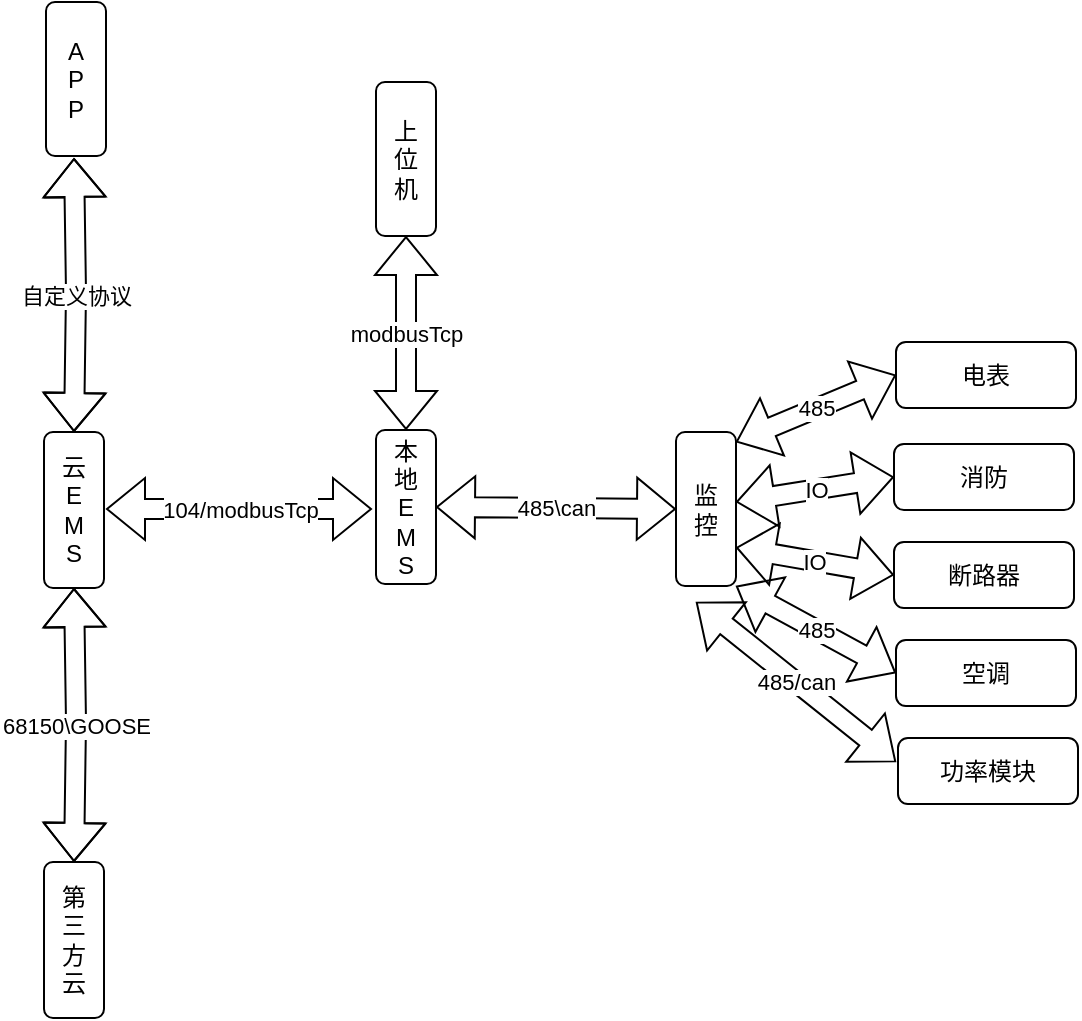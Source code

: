 <mxfile version="21.2.8" type="device" pages="21">
  <diagram name="第 1 页" id="wJc3khhtmtmsqoEVcviH">
    <mxGraphModel dx="1656" dy="818" grid="1" gridSize="10" guides="1" tooltips="1" connect="1" arrows="1" fold="1" page="1" pageScale="1" pageWidth="827" pageHeight="1169" math="0" shadow="0">
      <root>
        <mxCell id="0" />
        <mxCell id="1" parent="0" />
        <mxCell id="Z3Yca3WP7tZzahR7Bih4-11" value="云&lt;br&gt;E&lt;br&gt;M&lt;br&gt;S" style="rounded=1;whiteSpace=wrap;html=1;" parent="1" vertex="1">
          <mxGeometry x="124" y="615" width="30" height="78" as="geometry" />
        </mxCell>
        <mxCell id="Z3Yca3WP7tZzahR7Bih4-25" value="104/modbusTcp" style="shape=flexArrow;endArrow=classic;startArrow=classic;html=1;rounded=0;" parent="1" edge="1">
          <mxGeometry width="100" height="100" relative="1" as="geometry">
            <mxPoint x="155" y="653.5" as="sourcePoint" />
            <mxPoint x="288" y="653.5" as="targetPoint" />
          </mxGeometry>
        </mxCell>
        <mxCell id="Z3Yca3WP7tZzahR7Bih4-28" value="本&lt;br&gt;地&lt;br&gt;E&lt;br&gt;M&lt;br&gt;S" style="rounded=1;whiteSpace=wrap;html=1;" parent="1" vertex="1">
          <mxGeometry x="290" y="614" width="30" height="77" as="geometry" />
        </mxCell>
        <mxCell id="Z3Yca3WP7tZzahR7Bih4-29" value="监&lt;br&gt;控" style="rounded=1;whiteSpace=wrap;html=1;" parent="1" vertex="1">
          <mxGeometry x="440" y="615" width="30" height="77" as="geometry" />
        </mxCell>
        <mxCell id="Z3Yca3WP7tZzahR7Bih4-30" value="485\can" style="shape=flexArrow;endArrow=classic;startArrow=classic;html=1;rounded=0;exitX=1;exitY=0.5;exitDx=0;exitDy=0;entryX=0;entryY=0.5;entryDx=0;entryDy=0;" parent="1" source="Z3Yca3WP7tZzahR7Bih4-28" target="Z3Yca3WP7tZzahR7Bih4-29" edge="1">
          <mxGeometry width="100" height="100" relative="1" as="geometry">
            <mxPoint x="600" y="640" as="sourcePoint" />
            <mxPoint x="700" y="540" as="targetPoint" />
          </mxGeometry>
        </mxCell>
        <mxCell id="Z3Yca3WP7tZzahR7Bih4-31" value="第&lt;br&gt;三&lt;br&gt;方&lt;br&gt;云" style="rounded=1;whiteSpace=wrap;html=1;" parent="1" vertex="1">
          <mxGeometry x="124" y="830" width="30" height="78" as="geometry" />
        </mxCell>
        <mxCell id="Z3Yca3WP7tZzahR7Bih4-33" value="68150\GOOSE" style="shape=flexArrow;endArrow=classic;startArrow=classic;html=1;rounded=0;entryX=0.5;entryY=1;entryDx=0;entryDy=0;exitX=0.5;exitY=0;exitDx=0;exitDy=0;" parent="1" source="Z3Yca3WP7tZzahR7Bih4-31" target="Z3Yca3WP7tZzahR7Bih4-11" edge="1">
          <mxGeometry width="100" height="100" relative="1" as="geometry">
            <mxPoint x="240" y="850" as="sourcePoint" />
            <mxPoint x="340" y="750" as="targetPoint" />
            <Array as="points">
              <mxPoint x="140" y="760" />
            </Array>
          </mxGeometry>
        </mxCell>
        <mxCell id="Z3Yca3WP7tZzahR7Bih4-34" value="电表" style="rounded=1;whiteSpace=wrap;html=1;" parent="1" vertex="1">
          <mxGeometry x="550" y="570" width="90" height="33" as="geometry" />
        </mxCell>
        <mxCell id="Z3Yca3WP7tZzahR7Bih4-35" value="消防" style="rounded=1;whiteSpace=wrap;html=1;" parent="1" vertex="1">
          <mxGeometry x="549" y="621" width="90" height="33" as="geometry" />
        </mxCell>
        <mxCell id="Z3Yca3WP7tZzahR7Bih4-37" value="断路器" style="rounded=1;whiteSpace=wrap;html=1;" parent="1" vertex="1">
          <mxGeometry x="549" y="670" width="90" height="33" as="geometry" />
        </mxCell>
        <mxCell id="Z3Yca3WP7tZzahR7Bih4-38" value="空调" style="rounded=1;whiteSpace=wrap;html=1;" parent="1" vertex="1">
          <mxGeometry x="550" y="719" width="90" height="33" as="geometry" />
        </mxCell>
        <mxCell id="Z3Yca3WP7tZzahR7Bih4-41" value="485" style="shape=flexArrow;endArrow=classic;startArrow=classic;html=1;rounded=0;entryX=0;entryY=0.5;entryDx=0;entryDy=0;" parent="1" target="Z3Yca3WP7tZzahR7Bih4-34" edge="1">
          <mxGeometry width="100" height="100" relative="1" as="geometry">
            <mxPoint x="470" y="620" as="sourcePoint" />
            <mxPoint x="580" y="520" as="targetPoint" />
          </mxGeometry>
        </mxCell>
        <mxCell id="Z3Yca3WP7tZzahR7Bih4-42" value="485" style="shape=flexArrow;endArrow=classic;startArrow=classic;html=1;rounded=0;exitX=1;exitY=1;exitDx=0;exitDy=0;entryX=0;entryY=0.5;entryDx=0;entryDy=0;" parent="1" source="Z3Yca3WP7tZzahR7Bih4-29" target="Z3Yca3WP7tZzahR7Bih4-38" edge="1">
          <mxGeometry width="100" height="100" relative="1" as="geometry">
            <mxPoint x="470" y="900" as="sourcePoint" />
            <mxPoint x="570" y="800" as="targetPoint" />
          </mxGeometry>
        </mxCell>
        <mxCell id="Z3Yca3WP7tZzahR7Bih4-43" value="IO" style="shape=flexArrow;endArrow=classic;startArrow=classic;html=1;rounded=0;entryX=0;entryY=0.5;entryDx=0;entryDy=0;" parent="1" target="Z3Yca3WP7tZzahR7Bih4-35" edge="1">
          <mxGeometry width="100" height="100" relative="1" as="geometry">
            <mxPoint x="470" y="650" as="sourcePoint" />
            <mxPoint x="890" y="480" as="targetPoint" />
          </mxGeometry>
        </mxCell>
        <mxCell id="Z3Yca3WP7tZzahR7Bih4-44" value="IO" style="shape=flexArrow;endArrow=classic;startArrow=classic;html=1;rounded=0;exitX=1;exitY=0.75;exitDx=0;exitDy=0;entryX=0;entryY=0.5;entryDx=0;entryDy=0;" parent="1" source="Z3Yca3WP7tZzahR7Bih4-29" target="Z3Yca3WP7tZzahR7Bih4-37" edge="1">
          <mxGeometry width="100" height="100" relative="1" as="geometry">
            <mxPoint x="700" y="704" as="sourcePoint" />
            <mxPoint x="800" y="604" as="targetPoint" />
          </mxGeometry>
        </mxCell>
        <mxCell id="Z3Yca3WP7tZzahR7Bih4-45" value="功率模块" style="rounded=1;whiteSpace=wrap;html=1;" parent="1" vertex="1">
          <mxGeometry x="551" y="768" width="90" height="33" as="geometry" />
        </mxCell>
        <mxCell id="Z3Yca3WP7tZzahR7Bih4-46" value="485/can" style="shape=flexArrow;endArrow=classic;startArrow=classic;html=1;rounded=0;" parent="1" edge="1">
          <mxGeometry width="100" height="100" relative="1" as="geometry">
            <mxPoint x="450" y="700" as="sourcePoint" />
            <mxPoint x="550" y="780" as="targetPoint" />
          </mxGeometry>
        </mxCell>
        <mxCell id="Z3Yca3WP7tZzahR7Bih4-47" value="A&lt;br&gt;P&lt;br&gt;P" style="rounded=1;whiteSpace=wrap;html=1;" parent="1" vertex="1">
          <mxGeometry x="125" y="400" width="30" height="77" as="geometry" />
        </mxCell>
        <mxCell id="Z3Yca3WP7tZzahR7Bih4-48" value="自定义协议" style="shape=flexArrow;endArrow=classic;startArrow=classic;html=1;rounded=0;entryX=0.5;entryY=1;entryDx=0;entryDy=0;exitX=0.5;exitY=0;exitDx=0;exitDy=0;" parent="1" edge="1">
          <mxGeometry width="100" height="100" relative="1" as="geometry">
            <mxPoint x="139" y="615" as="sourcePoint" />
            <mxPoint x="139" y="478" as="targetPoint" />
            <Array as="points">
              <mxPoint x="140" y="545" />
            </Array>
          </mxGeometry>
        </mxCell>
        <mxCell id="AJzi_IFS7mTWiokLJVCC-1" value="上&lt;br&gt;位&lt;br&gt;机" style="rounded=1;whiteSpace=wrap;html=1;" parent="1" vertex="1">
          <mxGeometry x="290" y="440" width="30" height="77" as="geometry" />
        </mxCell>
        <mxCell id="AJzi_IFS7mTWiokLJVCC-2" value="modbusTcp" style="shape=flexArrow;endArrow=classic;startArrow=classic;html=1;rounded=0;entryX=0.5;entryY=1;entryDx=0;entryDy=0;exitX=0.5;exitY=0;exitDx=0;exitDy=0;" parent="1" source="Z3Yca3WP7tZzahR7Bih4-28" target="AJzi_IFS7mTWiokLJVCC-1" edge="1">
          <mxGeometry width="100" height="100" relative="1" as="geometry">
            <mxPoint x="300" y="610" as="sourcePoint" />
            <mxPoint x="530" y="440" as="targetPoint" />
          </mxGeometry>
        </mxCell>
      </root>
    </mxGraphModel>
  </diagram>
  <diagram id="lBmAZ-CyIpokawiQMC_J" name="第 2 页">
    <mxGraphModel dx="1656" dy="818" grid="1" gridSize="10" guides="1" tooltips="1" connect="1" arrows="1" fold="1" page="1" pageScale="1" pageWidth="827" pageHeight="1169" math="0" shadow="0">
      <root>
        <mxCell id="0" />
        <mxCell id="1" parent="0" />
        <mxCell id="Oi1R31cARlnXsYbXdkI3-1" value="EMS产品矩阵" style="rounded=1;whiteSpace=wrap;html=1;" parent="1" vertex="1">
          <mxGeometry x="257" y="34" width="106" height="40" as="geometry" />
        </mxCell>
        <mxCell id="Oi1R31cARlnXsYbXdkI3-2" value="" style="endArrow=none;html=1;rounded=0;" parent="1" edge="1">
          <mxGeometry width="50" height="50" relative="1" as="geometry">
            <mxPoint x="220" y="97" as="sourcePoint" />
            <mxPoint x="410" y="97" as="targetPoint" />
          </mxGeometry>
        </mxCell>
        <mxCell id="Oi1R31cARlnXsYbXdkI3-3" value="" style="endArrow=classic;html=1;rounded=0;" parent="1" edge="1">
          <mxGeometry width="50" height="50" relative="1" as="geometry">
            <mxPoint x="219" y="97" as="sourcePoint" />
            <mxPoint x="219" y="137" as="targetPoint" />
          </mxGeometry>
        </mxCell>
        <mxCell id="Oi1R31cARlnXsYbXdkI3-4" value="" style="endArrow=classic;html=1;rounded=0;" parent="1" edge="1">
          <mxGeometry width="50" height="50" relative="1" as="geometry">
            <mxPoint x="409" y="98" as="sourcePoint" />
            <mxPoint x="409" y="138" as="targetPoint" />
          </mxGeometry>
        </mxCell>
        <mxCell id="Oi1R31cARlnXsYbXdkI3-5" value="" style="endArrow=classic;html=1;rounded=0;" parent="1" edge="1">
          <mxGeometry width="50" height="50" relative="1" as="geometry">
            <mxPoint x="280" y="98" as="sourcePoint" />
            <mxPoint x="280" y="138" as="targetPoint" />
          </mxGeometry>
        </mxCell>
        <mxCell id="Oi1R31cARlnXsYbXdkI3-6" value="" style="endArrow=classic;html=1;rounded=0;" parent="1" edge="1">
          <mxGeometry width="50" height="50" relative="1" as="geometry">
            <mxPoint x="341" y="98" as="sourcePoint" />
            <mxPoint x="341" y="138" as="targetPoint" />
          </mxGeometry>
        </mxCell>
        <mxCell id="Oi1R31cARlnXsYbXdkI3-7" value="" style="endArrow=none;html=1;rounded=0;entryX=0.5;entryY=1;entryDx=0;entryDy=0;" parent="1" target="Oi1R31cARlnXsYbXdkI3-1" edge="1">
          <mxGeometry width="50" height="50" relative="1" as="geometry">
            <mxPoint x="310" y="97" as="sourcePoint" />
            <mxPoint x="592" y="87" as="targetPoint" />
          </mxGeometry>
        </mxCell>
        <mxCell id="Oi1R31cARlnXsYbXdkI3-8" value="本&lt;br&gt;地&lt;br&gt;E&lt;br&gt;M&lt;br&gt;S" style="rounded=1;whiteSpace=wrap;html=1;" parent="1" vertex="1">
          <mxGeometry x="265" y="140" width="30" height="77" as="geometry" />
        </mxCell>
        <mxCell id="Oi1R31cARlnXsYbXdkI3-9" value="A&lt;br&gt;P&lt;br&gt;P" style="rounded=1;whiteSpace=wrap;html=1;" parent="1" vertex="1">
          <mxGeometry x="326" y="140" width="30" height="77" as="geometry" />
        </mxCell>
        <mxCell id="Oi1R31cARlnXsYbXdkI3-10" value="上&lt;br&gt;位&lt;br&gt;机" style="rounded=1;whiteSpace=wrap;html=1;" parent="1" vertex="1">
          <mxGeometry x="394" y="139" width="30" height="77" as="geometry" />
        </mxCell>
        <mxCell id="Oi1R31cARlnXsYbXdkI3-11" value="I&lt;br&gt;O&lt;br&gt;S" style="rounded=1;whiteSpace=wrap;html=1;" parent="1" vertex="1">
          <mxGeometry x="327" y="259" width="26" height="60" as="geometry" />
        </mxCell>
        <mxCell id="Oi1R31cARlnXsYbXdkI3-12" value="鸿&lt;br&gt;蒙" style="rounded=1;whiteSpace=wrap;html=1;" parent="1" vertex="1">
          <mxGeometry x="366" y="259" width="26" height="60" as="geometry" />
        </mxCell>
        <mxCell id="Oi1R31cARlnXsYbXdkI3-13" value="" style="endArrow=none;html=1;rounded=0;" parent="1" edge="1">
          <mxGeometry width="50" height="50" relative="1" as="geometry">
            <mxPoint x="300" y="237" as="sourcePoint" />
            <mxPoint x="380" y="237" as="targetPoint" />
          </mxGeometry>
        </mxCell>
        <mxCell id="Oi1R31cARlnXsYbXdkI3-14" value="" style="endArrow=classic;html=1;rounded=0;exitX=0.5;exitY=1;exitDx=0;exitDy=0;" parent="1" source="Oi1R31cARlnXsYbXdkI3-9" edge="1">
          <mxGeometry width="50" height="50" relative="1" as="geometry">
            <mxPoint x="710" y="237" as="sourcePoint" />
            <mxPoint x="341" y="237" as="targetPoint" />
          </mxGeometry>
        </mxCell>
        <mxCell id="Oi1R31cARlnXsYbXdkI3-15" value="" style="endArrow=none;html=1;rounded=0;" parent="1" edge="1">
          <mxGeometry width="50" height="50" relative="1" as="geometry">
            <mxPoint x="300" y="257" as="sourcePoint" />
            <mxPoint x="300" y="237" as="targetPoint" />
          </mxGeometry>
        </mxCell>
        <mxCell id="Oi1R31cARlnXsYbXdkI3-16" value="" style="endArrow=none;html=1;rounded=0;" parent="1" edge="1">
          <mxGeometry width="50" height="50" relative="1" as="geometry">
            <mxPoint x="341" y="258" as="sourcePoint" />
            <mxPoint x="341" y="238" as="targetPoint" />
          </mxGeometry>
        </mxCell>
        <mxCell id="Oi1R31cARlnXsYbXdkI3-17" value="" style="endArrow=none;html=1;rounded=0;" parent="1" edge="1">
          <mxGeometry width="50" height="50" relative="1" as="geometry">
            <mxPoint x="379" y="257" as="sourcePoint" />
            <mxPoint x="379" y="237" as="targetPoint" />
          </mxGeometry>
        </mxCell>
        <mxCell id="Oi1R31cARlnXsYbXdkI3-18" value="安&lt;br&gt;卓" style="rounded=1;whiteSpace=wrap;html=1;" parent="1" vertex="1">
          <mxGeometry x="288" y="259" width="26" height="60" as="geometry" />
        </mxCell>
        <mxCell id="Oi1R31cARlnXsYbXdkI3-19" value="云&lt;br&gt;E&lt;br&gt;M&lt;br&gt;S" style="rounded=1;whiteSpace=wrap;html=1;" parent="1" vertex="1">
          <mxGeometry x="202" y="139" width="30" height="78" as="geometry" />
        </mxCell>
        <mxCell id="XDFSmE067Lt4vT7x5cnx-2" value="备注：&lt;br&gt;云平台和APP委托第三方开发" style="text;strokeColor=none;align=left;fillColor=none;html=1;verticalAlign=middle;whiteSpace=wrap;rounded=0;" parent="1" vertex="1">
          <mxGeometry x="194" y="319" width="200" height="30" as="geometry" />
        </mxCell>
      </root>
    </mxGraphModel>
  </diagram>
  <diagram id="oi8cQ33kSsQfDYrEUIZF" name="第 3 页">
    <mxGraphModel dx="1656" dy="818" grid="1" gridSize="10" guides="1" tooltips="1" connect="1" arrows="1" fold="1" page="1" pageScale="1" pageWidth="827" pageHeight="1169" math="0" shadow="0">
      <root>
        <mxCell id="0" />
        <mxCell id="1" parent="0" />
        <mxCell id="dy8ndfLACe9GHddHWPmo-1" value="云&lt;br&gt;E&lt;br&gt;M&lt;br&gt;S" style="rounded=1;whiteSpace=wrap;html=1;" parent="1" vertex="1">
          <mxGeometry x="216" y="615" width="30" height="78" as="geometry" />
        </mxCell>
        <mxCell id="dy8ndfLACe9GHddHWPmo-2" value="MQTT" style="shape=flexArrow;endArrow=classic;startArrow=classic;html=1;rounded=0;" parent="1" edge="1">
          <mxGeometry width="100" height="100" relative="1" as="geometry">
            <mxPoint x="250" y="654" as="sourcePoint" />
            <mxPoint x="390" y="654" as="targetPoint" />
          </mxGeometry>
        </mxCell>
        <mxCell id="dy8ndfLACe9GHddHWPmo-4" value="本&lt;br&gt;地&lt;br&gt;E&lt;br&gt;M&lt;br&gt;S" style="rounded=1;whiteSpace=wrap;html=1;" parent="1" vertex="1">
          <mxGeometry x="546" y="615" width="30" height="77" as="geometry" />
        </mxCell>
        <mxCell id="dy8ndfLACe9GHddHWPmo-8" value="电表" style="rounded=1;whiteSpace=wrap;html=1;" parent="1" vertex="1">
          <mxGeometry x="666" y="638" width="90" height="33" as="geometry" />
        </mxCell>
        <mxCell id="dy8ndfLACe9GHddHWPmo-12" value="485" style="shape=flexArrow;endArrow=classic;startArrow=classic;html=1;rounded=0;entryX=0;entryY=0.5;entryDx=0;entryDy=0;exitX=1;exitY=0.5;exitDx=0;exitDy=0;" parent="1" source="dy8ndfLACe9GHddHWPmo-4" target="dy8ndfLACe9GHddHWPmo-8" edge="1">
          <mxGeometry width="100" height="100" relative="1" as="geometry">
            <mxPoint x="576" y="620" as="sourcePoint" />
            <mxPoint x="686" y="520" as="targetPoint" />
          </mxGeometry>
        </mxCell>
        <mxCell id="dy8ndfLACe9GHddHWPmo-16" value="DSP" style="rounded=1;whiteSpace=wrap;html=1;" parent="1" vertex="1">
          <mxGeometry x="660" y="700" width="90" height="33" as="geometry" />
        </mxCell>
        <mxCell id="dy8ndfLACe9GHddHWPmo-17" value="485" style="shape=flexArrow;endArrow=classic;startArrow=classic;html=1;rounded=0;exitX=1;exitY=0.75;exitDx=0;exitDy=0;entryX=-0.078;entryY=0.545;entryDx=0;entryDy=0;entryPerimeter=0;" parent="1" source="dy8ndfLACe9GHddHWPmo-4" target="dy8ndfLACe9GHddHWPmo-16" edge="1">
          <mxGeometry width="100" height="100" relative="1" as="geometry">
            <mxPoint x="556" y="700" as="sourcePoint" />
            <mxPoint x="656" y="780" as="targetPoint" />
          </mxGeometry>
        </mxCell>
        <mxCell id="dy8ndfLACe9GHddHWPmo-18" value="A&lt;br&gt;P&lt;br&gt;P" style="rounded=1;whiteSpace=wrap;html=1;" parent="1" vertex="1">
          <mxGeometry x="217" y="400" width="30" height="77" as="geometry" />
        </mxCell>
        <mxCell id="dy8ndfLACe9GHddHWPmo-19" value="自定义协议" style="shape=flexArrow;endArrow=classic;startArrow=classic;html=1;rounded=0;entryX=0.5;entryY=1;entryDx=0;entryDy=0;exitX=0.5;exitY=0;exitDx=0;exitDy=0;" parent="1" edge="1">
          <mxGeometry width="100" height="100" relative="1" as="geometry">
            <mxPoint x="231" y="615" as="sourcePoint" />
            <mxPoint x="231" y="478" as="targetPoint" />
            <Array as="points">
              <mxPoint x="232" y="545" />
            </Array>
          </mxGeometry>
        </mxCell>
        <mxCell id="dy8ndfLACe9GHddHWPmo-20" value="通&lt;br&gt;信&lt;br&gt;棒" style="rounded=1;whiteSpace=wrap;html=1;" parent="1" vertex="1">
          <mxGeometry x="392" y="616" width="30" height="77" as="geometry" />
        </mxCell>
        <mxCell id="dy8ndfLACe9GHddHWPmo-21" value="485" style="shape=flexArrow;endArrow=classic;startArrow=classic;html=1;rounded=0;exitX=1;exitY=0.5;exitDx=0;exitDy=0;entryX=0;entryY=0.5;entryDx=0;entryDy=0;" parent="1" source="dy8ndfLACe9GHddHWPmo-20" target="dy8ndfLACe9GHddHWPmo-4" edge="1">
          <mxGeometry width="100" height="100" relative="1" as="geometry">
            <mxPoint x="460" y="640" as="sourcePoint" />
            <mxPoint x="560" y="540" as="targetPoint" />
          </mxGeometry>
        </mxCell>
        <mxCell id="dy8ndfLACe9GHddHWPmo-22" value="BMS" style="rounded=1;whiteSpace=wrap;html=1;" parent="1" vertex="1">
          <mxGeometry x="666" y="590" width="90" height="33" as="geometry" />
        </mxCell>
        <mxCell id="dy8ndfLACe9GHddHWPmo-23" value="485/can" style="shape=flexArrow;endArrow=classic;startArrow=classic;html=1;rounded=0;entryX=-0.067;entryY=0.485;entryDx=0;entryDy=0;entryPerimeter=0;" parent="1" target="dy8ndfLACe9GHddHWPmo-22" edge="1">
          <mxGeometry width="100" height="100" relative="1" as="geometry">
            <mxPoint x="580" y="630" as="sourcePoint" />
            <mxPoint x="690" y="510" as="targetPoint" />
          </mxGeometry>
        </mxCell>
        <mxCell id="dy8ndfLACe9GHddHWPmo-24" value="上&lt;br&gt;位&lt;br&gt;机" style="rounded=1;whiteSpace=wrap;html=1;" parent="1" vertex="1">
          <mxGeometry x="546" y="459" width="30" height="77" as="geometry" />
        </mxCell>
        <mxCell id="dy8ndfLACe9GHddHWPmo-25" value="485" style="shape=flexArrow;endArrow=classic;startArrow=classic;html=1;rounded=0;entryX=0.5;entryY=1;entryDx=0;entryDy=0;" parent="1" edge="1">
          <mxGeometry width="100" height="100" relative="1" as="geometry">
            <mxPoint x="560" y="614" as="sourcePoint" />
            <mxPoint x="561" y="540" as="targetPoint" />
          </mxGeometry>
        </mxCell>
      </root>
    </mxGraphModel>
  </diagram>
  <diagram id="i6Flzo_cWQvCOdxCnh0_" name="第 4 页">
    <mxGraphModel dx="1656" dy="818" grid="1" gridSize="10" guides="1" tooltips="1" connect="1" arrows="1" fold="1" page="1" pageScale="1" pageWidth="827" pageHeight="1169" math="0" shadow="0">
      <root>
        <mxCell id="0" />
        <mxCell id="1" parent="0" />
        <mxCell id="mXmiwDd7X4ZbrFLZt904-4" value="发电机启动soc" style="rounded=1;whiteSpace=wrap;html=1;" parent="1" vertex="1">
          <mxGeometry x="324" y="672" width="116" height="33" as="geometry" />
        </mxCell>
        <mxCell id="mXmiwDd7X4ZbrFLZt904-6" value="发电机停止soc" style="rounded=1;whiteSpace=wrap;html=1;" parent="1" vertex="1">
          <mxGeometry x="324" y="722" width="116" height="33" as="geometry" />
        </mxCell>
        <mxCell id="mXmiwDd7X4ZbrFLZt904-12" value="充电回差soc(90)" style="rounded=1;whiteSpace=wrap;html=1;" parent="1" vertex="1">
          <mxGeometry x="150" y="487" width="90" height="33" as="geometry" />
        </mxCell>
        <mxCell id="mXmiwDd7X4ZbrFLZt904-16" value="充电截止soc(95)" style="rounded=1;whiteSpace=wrap;html=1;" parent="1" vertex="1">
          <mxGeometry x="150" y="430" width="90" height="33" as="geometry" />
        </mxCell>
        <mxCell id="mXmiwDd7X4ZbrFLZt904-17" value="电池修复soc(50)" style="rounded=1;whiteSpace=wrap;html=1;" parent="1" vertex="1">
          <mxGeometry x="145" y="561" width="90" height="33" as="geometry" />
        </mxCell>
        <mxCell id="mXmiwDd7X4ZbrFLZt904-18" value="放电回差soc(10)" style="rounded=1;whiteSpace=wrap;html=1;" parent="1" vertex="1">
          <mxGeometry x="142" y="626" width="90" height="33" as="geometry" />
        </mxCell>
        <mxCell id="mXmiwDd7X4ZbrFLZt904-19" value="放电截止soc(5)" style="rounded=1;whiteSpace=wrap;html=1;" parent="1" vertex="1">
          <mxGeometry x="142" y="700" width="90" height="33" as="geometry" />
        </mxCell>
        <mxCell id="mXmiwDd7X4ZbrFLZt904-21" value="智能负载启动soc" style="rounded=1;whiteSpace=wrap;html=1;" parent="1" vertex="1">
          <mxGeometry x="322" y="556" width="118" height="33" as="geometry" />
        </mxCell>
        <mxCell id="mXmiwDd7X4ZbrFLZt904-22" value="智能负载停止soc" style="rounded=1;whiteSpace=wrap;html=1;" parent="1" vertex="1">
          <mxGeometry x="322" y="606" width="118" height="33" as="geometry" />
        </mxCell>
        <mxCell id="mXmiwDd7X4ZbrFLZt904-23" value="1.发电机启动soc要比放点截止soc高出5" style="shape=callout;whiteSpace=wrap;html=1;perimeter=calloutPerimeter;position2=0.52;direction=south;" parent="1" vertex="1">
          <mxGeometry x="442" y="660" width="210" height="57.5" as="geometry" />
        </mxCell>
      </root>
    </mxGraphModel>
  </diagram>
  <diagram id="NrGoOWjdidBjMlBI_4fX" name="第 5 页">
    <mxGraphModel dx="1656" dy="818" grid="1" gridSize="10" guides="1" tooltips="1" connect="1" arrows="1" fold="1" page="1" pageScale="1" pageWidth="827" pageHeight="1169" math="0" shadow="0">
      <root>
        <mxCell id="0" />
        <mxCell id="1" parent="0" />
        <mxCell id="ywyJSRhcgHoS1P_yJTYE-4" value="清除历史故障数据" style="rounded=1;whiteSpace=wrap;html=1;" parent="1" vertex="1">
          <mxGeometry x="282" y="127" width="140" height="33" as="geometry" />
        </mxCell>
        <mxCell id="ywyJSRhcgHoS1P_yJTYE-12" value="清除操作记录数据" style="rounded=1;whiteSpace=wrap;html=1;" parent="1" vertex="1">
          <mxGeometry x="283" y="197" width="140" height="33" as="geometry" />
        </mxCell>
        <mxCell id="ywyJSRhcgHoS1P_yJTYE-14" value="EMS重启" style="rounded=1;whiteSpace=wrap;html=1;" parent="1" vertex="1">
          <mxGeometry x="282" y="406" width="140" height="33" as="geometry" />
        </mxCell>
        <mxCell id="ywyJSRhcgHoS1P_yJTYE-15" value="恢复默认ATE校准系数" style="rounded=1;whiteSpace=wrap;html=1;" parent="1" vertex="1">
          <mxGeometry x="282" y="267" width="140" height="33" as="geometry" />
        </mxCell>
        <mxCell id="ywyJSRhcgHoS1P_yJTYE-16" value="恢复默认配置数据" style="rounded=1;whiteSpace=wrap;html=1;" parent="1" vertex="1">
          <mxGeometry x="282" y="337" width="140" height="33" as="geometry" />
        </mxCell>
        <mxCell id="ywyJSRhcgHoS1P_yJTYE-18" value="" style="shape=flexArrow;endArrow=classic;html=1;rounded=0;entryX=0.452;entryY=0.022;entryDx=0;entryDy=0;entryPerimeter=0;" parent="1" target="ywyJSRhcgHoS1P_yJTYE-12" edge="1">
          <mxGeometry width="50" height="50" relative="1" as="geometry">
            <mxPoint x="346" y="164" as="sourcePoint" />
            <mxPoint x="640" y="160" as="targetPoint" />
          </mxGeometry>
        </mxCell>
        <mxCell id="ywyJSRhcgHoS1P_yJTYE-19" value="" style="shape=flexArrow;endArrow=classic;html=1;rounded=0;exitX=0.459;exitY=1.109;exitDx=0;exitDy=0;exitPerimeter=0;entryX=0.452;entryY=0.022;entryDx=0;entryDy=0;entryPerimeter=0;" parent="1" edge="1">
          <mxGeometry width="50" height="50" relative="1" as="geometry">
            <mxPoint x="347" y="232" as="sourcePoint" />
            <mxPoint x="347" y="266" as="targetPoint" />
          </mxGeometry>
        </mxCell>
        <mxCell id="ywyJSRhcgHoS1P_yJTYE-20" value="" style="shape=flexArrow;endArrow=classic;html=1;rounded=0;exitX=0.459;exitY=1.109;exitDx=0;exitDy=0;exitPerimeter=0;entryX=0.452;entryY=0.022;entryDx=0;entryDy=0;entryPerimeter=0;" parent="1" edge="1">
          <mxGeometry width="50" height="50" relative="1" as="geometry">
            <mxPoint x="348" y="302" as="sourcePoint" />
            <mxPoint x="348" y="336" as="targetPoint" />
          </mxGeometry>
        </mxCell>
        <mxCell id="ywyJSRhcgHoS1P_yJTYE-21" value="" style="shape=flexArrow;endArrow=classic;html=1;rounded=0;exitX=0.459;exitY=1.109;exitDx=0;exitDy=0;exitPerimeter=0;entryX=0.452;entryY=0.022;entryDx=0;entryDy=0;entryPerimeter=0;" parent="1" edge="1">
          <mxGeometry width="50" height="50" relative="1" as="geometry">
            <mxPoint x="346" y="371" as="sourcePoint" />
            <mxPoint x="346" y="405" as="targetPoint" />
          </mxGeometry>
        </mxCell>
        <mxCell id="iOLZhDGWdSFL6qlWKfEl-1" value="给PCS传恢复出厂后的默认参数" style="rounded=1;whiteSpace=wrap;html=1;" parent="1" vertex="1">
          <mxGeometry x="278" y="478" width="140" height="33" as="geometry" />
        </mxCell>
        <mxCell id="iOLZhDGWdSFL6qlWKfEl-4" value="" style="shape=flexArrow;endArrow=classic;html=1;rounded=0;exitX=0.459;exitY=1.109;exitDx=0;exitDy=0;exitPerimeter=0;entryX=0.452;entryY=0.022;entryDx=0;entryDy=0;entryPerimeter=0;" parent="1" edge="1">
          <mxGeometry width="50" height="50" relative="1" as="geometry">
            <mxPoint x="344" y="441" as="sourcePoint" />
            <mxPoint x="344" y="475" as="targetPoint" />
          </mxGeometry>
        </mxCell>
        <mxCell id="Q016KOV0sE8rBg4Y6Cvg-1" value="并网信息" style="rounded=1;whiteSpace=wrap;html=1;" parent="1" vertex="1">
          <mxGeometry x="480" y="460" width="140" height="33" as="geometry" />
        </mxCell>
        <mxCell id="Q016KOV0sE8rBg4Y6Cvg-2" value="系统使能数据" style="rounded=1;whiteSpace=wrap;html=1;" parent="1" vertex="1">
          <mxGeometry x="480" y="510" width="140" height="33" as="geometry" />
        </mxCell>
        <mxCell id="Q016KOV0sE8rBg4Y6Cvg-3" value="PCS关机" style="rounded=1;whiteSpace=wrap;html=1;" parent="1" vertex="1">
          <mxGeometry x="278" y="60" width="140" height="33" as="geometry" />
        </mxCell>
        <mxCell id="Q016KOV0sE8rBg4Y6Cvg-4" value="" style="shape=flexArrow;endArrow=classic;html=1;rounded=0;entryX=0.452;entryY=0.022;entryDx=0;entryDy=0;entryPerimeter=0;" parent="1" edge="1">
          <mxGeometry width="50" height="50" relative="1" as="geometry">
            <mxPoint x="347" y="94" as="sourcePoint" />
            <mxPoint x="347" y="128" as="targetPoint" />
          </mxGeometry>
        </mxCell>
        <mxCell id="Q016KOV0sE8rBg4Y6Cvg-5" value="PCS开机" style="rounded=1;whiteSpace=wrap;html=1;" parent="1" vertex="1">
          <mxGeometry x="279" y="549" width="140" height="33" as="geometry" />
        </mxCell>
        <mxCell id="Q016KOV0sE8rBg4Y6Cvg-6" value="" style="shape=flexArrow;endArrow=classic;html=1;rounded=0;exitX=0.459;exitY=1.109;exitDx=0;exitDy=0;exitPerimeter=0;entryX=0.452;entryY=0.022;entryDx=0;entryDy=0;entryPerimeter=0;" parent="1" edge="1">
          <mxGeometry width="50" height="50" relative="1" as="geometry">
            <mxPoint x="343" y="514" as="sourcePoint" />
            <mxPoint x="343" y="548" as="targetPoint" />
          </mxGeometry>
        </mxCell>
      </root>
    </mxGraphModel>
  </diagram>
  <diagram id="csO1RouH6ptdJkbM-GPw" name="第 6 页">
    <mxGraphModel dx="1656" dy="818" grid="1" gridSize="10" guides="1" tooltips="1" connect="1" arrows="1" fold="1" page="1" pageScale="1" pageWidth="827" pageHeight="1169" math="0" shadow="0">
      <root>
        <mxCell id="0" />
        <mxCell id="1" parent="0" />
        <mxCell id="0R8n4YAQF7NWSO7bGRYd-1" value="DSP" style="rounded=1;whiteSpace=wrap;html=1;" parent="1" vertex="1">
          <mxGeometry x="219" y="358" width="121" height="33" as="geometry" />
        </mxCell>
        <mxCell id="AO2beipNojEPGZGBPJ71-1" value="MCU" style="rounded=1;whiteSpace=wrap;html=1;" parent="1" vertex="1">
          <mxGeometry x="220" y="238" width="120" height="33" as="geometry" />
        </mxCell>
        <mxCell id="AO2beipNojEPGZGBPJ71-2" value="TTL" style="shape=flexArrow;endArrow=classic;startArrow=classic;html=1;rounded=0;exitX=0.5;exitY=0;exitDx=0;exitDy=0;" parent="1" source="0R8n4YAQF7NWSO7bGRYd-1" edge="1">
          <mxGeometry width="100" height="100" relative="1" as="geometry">
            <mxPoint x="560" y="401" as="sourcePoint" />
            <mxPoint x="280" y="271" as="targetPoint" />
            <Array as="points">
              <mxPoint x="280" y="310" />
            </Array>
          </mxGeometry>
        </mxCell>
        <mxCell id="AO2beipNojEPGZGBPJ71-3" value="" style="swimlane;startSize=0;" parent="1" vertex="1">
          <mxGeometry x="200" y="200" width="170" height="200" as="geometry">
            <mxRectangle x="130" y="160" width="50" height="40" as="alternateBounds" />
          </mxGeometry>
        </mxCell>
        <mxCell id="AO2beipNojEPGZGBPJ71-4" style="edgeStyle=orthogonalEdgeStyle;rounded=0;orthogonalLoop=1;jettySize=auto;html=1;exitX=0.25;exitY=0;exitDx=0;exitDy=0;entryX=0.25;entryY=0;entryDx=0;entryDy=0;" parent="AO2beipNojEPGZGBPJ71-3" edge="1">
          <mxGeometry relative="1" as="geometry">
            <mxPoint x="154.75" y="53" as="sourcePoint" />
            <mxPoint x="154.75" y="53" as="targetPoint" />
          </mxGeometry>
        </mxCell>
        <mxCell id="AO2beipNojEPGZGBPJ71-5" style="edgeStyle=orthogonalEdgeStyle;rounded=0;orthogonalLoop=1;jettySize=auto;html=1;exitX=0.5;exitY=1;exitDx=0;exitDy=0;" parent="AO2beipNojEPGZGBPJ71-3" edge="1">
          <mxGeometry relative="1" as="geometry">
            <mxPoint x="470.5" y="200" as="sourcePoint" />
            <mxPoint x="470.5" y="200" as="targetPoint" />
          </mxGeometry>
        </mxCell>
        <mxCell id="AO2beipNojEPGZGBPJ71-6" value="逆变器" style="text;html=1;align=center;verticalAlign=middle;resizable=0;points=[];autosize=1;strokeColor=none;fillColor=none;" parent="AO2beipNojEPGZGBPJ71-3" vertex="1">
          <mxGeometry x="3" y="6" width="60" height="30" as="geometry" />
        </mxCell>
        <mxCell id="AO2beipNojEPGZGBPJ71-7" value="电表" style="rounded=1;whiteSpace=wrap;html=1;" parent="1" vertex="1">
          <mxGeometry x="421" y="198" width="77" height="33" as="geometry" />
        </mxCell>
        <mxCell id="AO2beipNojEPGZGBPJ71-8" value="BMS" style="rounded=1;whiteSpace=wrap;html=1;" parent="1" vertex="1">
          <mxGeometry x="422" y="160" width="77" height="33" as="geometry" />
        </mxCell>
        <mxCell id="AO2beipNojEPGZGBPJ71-9" value="发电机" style="rounded=1;whiteSpace=wrap;html=1;" parent="1" vertex="1">
          <mxGeometry x="100" y="236" width="77" height="33" as="geometry" />
        </mxCell>
        <mxCell id="AO2beipNojEPGZGBPJ71-11" value="" style="endArrow=none;html=1;rounded=0;" parent="1" edge="1">
          <mxGeometry width="50" height="50" relative="1" as="geometry">
            <mxPoint x="390" y="342" as="sourcePoint" />
            <mxPoint x="390" y="178" as="targetPoint" />
          </mxGeometry>
        </mxCell>
        <mxCell id="AO2beipNojEPGZGBPJ71-13" value="485" style="endArrow=classic;startArrow=classic;html=1;rounded=0;" parent="1" edge="1">
          <mxGeometry width="50" height="50" relative="1" as="geometry">
            <mxPoint x="340" y="254.08" as="sourcePoint" />
            <mxPoint x="390" y="254" as="targetPoint" />
          </mxGeometry>
        </mxCell>
        <mxCell id="AO2beipNojEPGZGBPJ71-14" value="" style="endArrow=classic;startArrow=classic;html=1;rounded=0;" parent="1" edge="1">
          <mxGeometry width="50" height="50" relative="1" as="geometry">
            <mxPoint x="391" y="178" as="sourcePoint" />
            <mxPoint x="421" y="178" as="targetPoint" />
          </mxGeometry>
        </mxCell>
        <mxCell id="AO2beipNojEPGZGBPJ71-15" value="" style="endArrow=classic;startArrow=classic;html=1;rounded=0;" parent="1" edge="1">
          <mxGeometry width="50" height="50" relative="1" as="geometry">
            <mxPoint x="390" y="216" as="sourcePoint" />
            <mxPoint x="420" y="216" as="targetPoint" />
          </mxGeometry>
        </mxCell>
        <mxCell id="AO2beipNojEPGZGBPJ71-18" value="IO" style="endArrow=classic;startArrow=classic;html=1;rounded=0;" parent="1" edge="1">
          <mxGeometry width="50" height="50" relative="1" as="geometry">
            <mxPoint x="178" y="253" as="sourcePoint" />
            <mxPoint x="218" y="253" as="targetPoint" />
          </mxGeometry>
        </mxCell>
        <mxCell id="AO2beipNojEPGZGBPJ71-19" value="can" style="endArrow=classic;startArrow=classic;html=1;rounded=0;" parent="1" edge="1">
          <mxGeometry width="50" height="50" relative="1" as="geometry">
            <mxPoint x="280" y="237" as="sourcePoint" />
            <mxPoint x="280" y="187" as="targetPoint" />
          </mxGeometry>
        </mxCell>
        <mxCell id="AO2beipNojEPGZGBPJ71-20" value="BMS" style="rounded=1;whiteSpace=wrap;html=1;" parent="1" vertex="1">
          <mxGeometry x="244" y="152" width="77" height="33" as="geometry" />
        </mxCell>
        <mxCell id="AO2beipNojEPGZGBPJ71-21" value="通信棒" style="rounded=1;whiteSpace=wrap;html=1;" parent="1" vertex="1">
          <mxGeometry x="420" y="236" width="77" height="33" as="geometry" />
        </mxCell>
        <mxCell id="AO2beipNojEPGZGBPJ71-22" value="" style="endArrow=classic;startArrow=classic;html=1;rounded=0;" parent="1" edge="1">
          <mxGeometry width="50" height="50" relative="1" as="geometry">
            <mxPoint x="389" y="254" as="sourcePoint" />
            <mxPoint x="419" y="254" as="targetPoint" />
          </mxGeometry>
        </mxCell>
        <mxCell id="AO2beipNojEPGZGBPJ71-24" value="云平台" style="rounded=1;whiteSpace=wrap;html=1;" parent="1" vertex="1">
          <mxGeometry x="545" y="201" width="77" height="33" as="geometry" />
        </mxCell>
        <mxCell id="AO2beipNojEPGZGBPJ71-25" value="4G" style="endArrow=classic;startArrow=classic;html=1;rounded=0;entryX=0;entryY=0.5;entryDx=0;entryDy=0;" parent="1" edge="1">
          <mxGeometry width="50" height="50" relative="1" as="geometry">
            <mxPoint x="498" y="242" as="sourcePoint" />
            <mxPoint x="543" y="217.5" as="targetPoint" />
          </mxGeometry>
        </mxCell>
        <mxCell id="AO2beipNojEPGZGBPJ71-26" value="上位机" style="rounded=1;whiteSpace=wrap;html=1;" parent="1" vertex="1">
          <mxGeometry x="420" y="277" width="77" height="33" as="geometry" />
        </mxCell>
        <mxCell id="AO2beipNojEPGZGBPJ71-27" value="" style="endArrow=classic;startArrow=classic;html=1;rounded=0;" parent="1" edge="1">
          <mxGeometry width="50" height="50" relative="1" as="geometry">
            <mxPoint x="389" y="295" as="sourcePoint" />
            <mxPoint x="419" y="295" as="targetPoint" />
          </mxGeometry>
        </mxCell>
        <mxCell id="AO2beipNojEPGZGBPJ71-28" value="&lt;div style=&quot;&quot;&gt;&lt;span style=&quot;background-color: initial;&quot;&gt;备注：&lt;/span&gt;&lt;/div&gt;1.BMS通信CAN和485选其中一种&lt;br&gt;2.APP既可以通过蓝牙直接和通信棒通信也可以通过WLAN\4G和平台通信" style="text;html=1;strokeColor=none;fillColor=none;align=left;verticalAlign=middle;whiteSpace=wrap;rounded=0;" parent="1" vertex="1">
          <mxGeometry x="150" y="400" width="380" height="60" as="geometry" />
        </mxCell>
        <mxCell id="AO2beipNojEPGZGBPJ71-29" value="APP" style="rounded=1;whiteSpace=wrap;html=1;" parent="1" vertex="1">
          <mxGeometry x="546" y="271" width="77" height="33" as="geometry" />
        </mxCell>
        <mxCell id="AO2beipNojEPGZGBPJ71-31" value="蓝牙" style="endArrow=classic;startArrow=classic;html=1;rounded=0;exitX=1;exitY=0.75;exitDx=0;exitDy=0;entryX=0;entryY=0.5;entryDx=0;entryDy=0;" parent="1" source="AO2beipNojEPGZGBPJ71-21" target="AO2beipNojEPGZGBPJ71-29" edge="1">
          <mxGeometry width="50" height="50" relative="1" as="geometry">
            <mxPoint x="600" y="402" as="sourcePoint" />
            <mxPoint x="650" y="352" as="targetPoint" />
          </mxGeometry>
        </mxCell>
        <mxCell id="AO2beipNojEPGZGBPJ71-32" value="wlan\4G" style="endArrow=classic;startArrow=classic;html=1;rounded=0;entryX=0.422;entryY=1.03;entryDx=0;entryDy=0;entryPerimeter=0;exitX=0.431;exitY=-0.005;exitDx=0;exitDy=0;exitPerimeter=0;" parent="1" source="AO2beipNojEPGZGBPJ71-29" target="AO2beipNojEPGZGBPJ71-24" edge="1">
          <mxGeometry width="50" height="50" relative="1" as="geometry">
            <mxPoint x="740" y="302" as="sourcePoint" />
            <mxPoint x="790" y="252" as="targetPoint" />
          </mxGeometry>
        </mxCell>
        <mxCell id="1Jy4AtPGjO2hh74wN5xf-1" value="热泵" style="rounded=1;whiteSpace=wrap;html=1;" parent="1" vertex="1">
          <mxGeometry x="421" y="318" width="77" height="33" as="geometry" />
        </mxCell>
        <mxCell id="1Jy4AtPGjO2hh74wN5xf-2" value="" style="endArrow=classic;startArrow=classic;html=1;rounded=0;" parent="1" edge="1">
          <mxGeometry width="50" height="50" relative="1" as="geometry">
            <mxPoint x="390" y="341" as="sourcePoint" />
            <mxPoint x="420" y="341" as="targetPoint" />
          </mxGeometry>
        </mxCell>
        <mxCell id="1Jy4AtPGjO2hh74wN5xf-3" value="并机CAN" style="shape=flexArrow;endArrow=classic;startArrow=classic;html=1;rounded=0;" parent="1" edge="1">
          <mxGeometry width="100" height="100" relative="1" as="geometry">
            <mxPoint x="341" y="373" as="sourcePoint" />
            <mxPoint x="441" y="373" as="targetPoint" />
          </mxGeometry>
        </mxCell>
      </root>
    </mxGraphModel>
  </diagram>
  <diagram id="irk-e72mtwoqiZr7IqVm" name="第 7 页">
    <mxGraphModel dx="1656" dy="818" grid="1" gridSize="10" guides="1" tooltips="1" connect="1" arrows="1" fold="1" page="1" pageScale="1" pageWidth="827" pageHeight="1169" math="0" shadow="0">
      <root>
        <mxCell id="0" />
        <mxCell id="1" parent="0" />
        <mxCell id="IiBlVPAxBONyZunz3KDW-28" value="ATE上位机" style="rounded=1;whiteSpace=wrap;html=1;" parent="1" vertex="1">
          <mxGeometry x="102" y="541" width="77" height="33" as="geometry" />
        </mxCell>
        <mxCell id="IiBlVPAxBONyZunz3KDW-29" value="EMS" style="rounded=1;whiteSpace=wrap;html=1;" parent="1" vertex="1">
          <mxGeometry x="393.5" y="520" width="121" height="76" as="geometry" />
        </mxCell>
        <mxCell id="IiBlVPAxBONyZunz3KDW-30" value="硬件版本号" style="endArrow=classic;html=1;rounded=0;exitX=1;exitY=0.5;exitDx=0;exitDy=0;entryX=0;entryY=0.5;entryDx=0;entryDy=0;" parent="1" source="IiBlVPAxBONyZunz3KDW-28" target="IiBlVPAxBONyZunz3KDW-29" edge="1">
          <mxGeometry width="50" height="50" relative="1" as="geometry">
            <mxPoint x="424" y="710" as="sourcePoint" />
            <mxPoint x="474" y="660" as="targetPoint" />
          </mxGeometry>
        </mxCell>
        <mxCell id="IiBlVPAxBONyZunz3KDW-31" value="DSP" style="rounded=1;whiteSpace=wrap;html=1;" parent="1" vertex="1">
          <mxGeometry x="827" y="513" width="77" height="100" as="geometry" />
        </mxCell>
        <mxCell id="IiBlVPAxBONyZunz3KDW-32" value="匹配标志位" style="endArrow=classic;html=1;rounded=0;entryX=1;entryY=0.5;entryDx=0;entryDy=0;exitX=0;exitY=0.75;exitDx=0;exitDy=0;" parent="1" source="IiBlVPAxBONyZunz3KDW-31" edge="1">
          <mxGeometry width="50" height="50" relative="1" as="geometry">
            <mxPoint x="584" y="587" as="sourcePoint" />
            <mxPoint x="514.5" y="586.5" as="targetPoint" />
          </mxGeometry>
        </mxCell>
        <mxCell id="IiBlVPAxBONyZunz3KDW-33" value="" style="endArrow=none;html=1;rounded=0;" parent="1" edge="1">
          <mxGeometry width="50" height="50" relative="1" as="geometry">
            <mxPoint x="320" y="626" as="sourcePoint" />
            <mxPoint x="576" y="626" as="targetPoint" />
          </mxGeometry>
        </mxCell>
        <mxCell id="IiBlVPAxBONyZunz3KDW-35" value="设置范围保护值" style="rounded=1;whiteSpace=wrap;html=1;" parent="1" vertex="1">
          <mxGeometry x="269" y="656" width="90" height="33" as="geometry" />
        </mxCell>
        <mxCell id="IiBlVPAxBONyZunz3KDW-36" value="并网准则" style="rounded=1;whiteSpace=wrap;html=1;" parent="1" vertex="1">
          <mxGeometry x="413" y="656" width="90" height="33" as="geometry" />
        </mxCell>
        <mxCell id="IiBlVPAxBONyZunz3KDW-37" value="机型判断" style="rounded=1;whiteSpace=wrap;html=1;" parent="1" vertex="1">
          <mxGeometry x="682" y="675" width="90" height="33" as="geometry" />
        </mxCell>
        <mxCell id="IiBlVPAxBONyZunz3KDW-38" value="机型显示" style="rounded=1;whiteSpace=wrap;html=1;" parent="1" vertex="1">
          <mxGeometry x="535" y="658" width="90" height="33" as="geometry" />
        </mxCell>
        <mxCell id="IiBlVPAxBONyZunz3KDW-39" value="峰谷模式并网功率" style="rounded=1;whiteSpace=wrap;html=1;" parent="1" vertex="1">
          <mxGeometry x="251" y="716" width="121" height="33" as="geometry" />
        </mxCell>
        <mxCell id="IiBlVPAxBONyZunz3KDW-40" value="定时充放电并网功率" style="rounded=1;whiteSpace=wrap;html=1;" parent="1" vertex="1">
          <mxGeometry x="251" y="766" width="121" height="33" as="geometry" />
        </mxCell>
        <mxCell id="IiBlVPAxBONyZunz3KDW-42" value="无功设置" style="rounded=1;whiteSpace=wrap;html=1;" parent="1" vertex="1">
          <mxGeometry x="253" y="815" width="121" height="33" as="geometry" />
        </mxCell>
        <mxCell id="IiBlVPAxBONyZunz3KDW-43" value="最大充电电流" style="rounded=1;whiteSpace=wrap;html=1;" parent="1" vertex="1">
          <mxGeometry x="251" y="862" width="121" height="33" as="geometry" />
        </mxCell>
        <mxCell id="IiBlVPAxBONyZunz3KDW-44" value="最大放电电流" style="rounded=1;whiteSpace=wrap;html=1;" parent="1" vertex="1">
          <mxGeometry x="250" y="909" width="121" height="33" as="geometry" />
        </mxCell>
        <mxCell id="IiBlVPAxBONyZunz3KDW-45" value="峰谷模式并网功率" style="rounded=1;whiteSpace=wrap;html=1;" parent="1" vertex="1">
          <mxGeometry x="397.5" y="702" width="121" height="33" as="geometry" />
        </mxCell>
        <mxCell id="IiBlVPAxBONyZunz3KDW-46" value="显示到系统信息" style="rounded=1;whiteSpace=wrap;html=1;" parent="1" vertex="1">
          <mxGeometry x="525" y="701" width="121" height="33" as="geometry" />
        </mxCell>
        <mxCell id="IiBlVPAxBONyZunz3KDW-47" value="" style="endArrow=classic;html=1;rounded=0;" parent="1" edge="1">
          <mxGeometry width="50" height="50" relative="1" as="geometry">
            <mxPoint x="576" y="627" as="sourcePoint" />
            <mxPoint x="576" y="657" as="targetPoint" />
          </mxGeometry>
        </mxCell>
        <mxCell id="IiBlVPAxBONyZunz3KDW-48" value="" style="endArrow=classic;html=1;rounded=0;" parent="1" edge="1">
          <mxGeometry width="50" height="50" relative="1" as="geometry">
            <mxPoint x="725" y="644" as="sourcePoint" />
            <mxPoint x="725" y="674" as="targetPoint" />
          </mxGeometry>
        </mxCell>
        <mxCell id="IiBlVPAxBONyZunz3KDW-49" value="" style="endArrow=classic;html=1;rounded=0;" parent="1" edge="1">
          <mxGeometry width="50" height="50" relative="1" as="geometry">
            <mxPoint x="453" y="626" as="sourcePoint" />
            <mxPoint x="453" y="656" as="targetPoint" />
          </mxGeometry>
        </mxCell>
        <mxCell id="IiBlVPAxBONyZunz3KDW-50" value="" style="endArrow=classic;html=1;rounded=0;" parent="1" edge="1">
          <mxGeometry width="50" height="50" relative="1" as="geometry">
            <mxPoint x="319" y="626" as="sourcePoint" />
            <mxPoint x="319" y="656" as="targetPoint" />
          </mxGeometry>
        </mxCell>
        <mxCell id="IiBlVPAxBONyZunz3KDW-51" value="逐波限流" style="rounded=1;whiteSpace=wrap;html=1;" parent="1" vertex="1">
          <mxGeometry x="827" y="673" width="90" height="33" as="geometry" />
        </mxCell>
        <mxCell id="IiBlVPAxBONyZunz3KDW-52" value="" style="endArrow=classic;html=1;rounded=0;" parent="1" edge="1">
          <mxGeometry width="50" height="50" relative="1" as="geometry">
            <mxPoint x="870" y="643" as="sourcePoint" />
            <mxPoint x="870" y="673" as="targetPoint" />
          </mxGeometry>
        </mxCell>
        <mxCell id="IiBlVPAxBONyZunz3KDW-54" value="" style="swimlane;startSize=0;" parent="1" vertex="1">
          <mxGeometry x="234" y="694" width="160" height="272" as="geometry">
            <mxRectangle x="130" y="160" width="50" height="40" as="alternateBounds" />
          </mxGeometry>
        </mxCell>
        <mxCell id="IiBlVPAxBONyZunz3KDW-55" style="edgeStyle=orthogonalEdgeStyle;rounded=0;orthogonalLoop=1;jettySize=auto;html=1;exitX=0.25;exitY=0;exitDx=0;exitDy=0;entryX=0.25;entryY=0;entryDx=0;entryDy=0;" parent="IiBlVPAxBONyZunz3KDW-54" edge="1">
          <mxGeometry relative="1" as="geometry">
            <mxPoint x="154.75" y="71" as="sourcePoint" />
            <mxPoint x="154.75" y="71" as="targetPoint" />
          </mxGeometry>
        </mxCell>
        <mxCell id="IiBlVPAxBONyZunz3KDW-56" style="edgeStyle=orthogonalEdgeStyle;rounded=0;orthogonalLoop=1;jettySize=auto;html=1;exitX=0.5;exitY=1;exitDx=0;exitDy=0;" parent="IiBlVPAxBONyZunz3KDW-54" edge="1">
          <mxGeometry relative="1" as="geometry">
            <mxPoint x="668.5" y="225" as="sourcePoint" />
            <mxPoint x="668.5" y="225" as="targetPoint" />
          </mxGeometry>
        </mxCell>
        <mxCell id="IiBlVPAxBONyZunz3KDW-58" value="机器码" style="endArrow=classic;html=1;rounded=0;exitX=1;exitY=0.25;exitDx=0;exitDy=0;entryX=0;entryY=0.25;entryDx=0;entryDy=0;" parent="1" source="IiBlVPAxBONyZunz3KDW-29" target="IiBlVPAxBONyZunz3KDW-31" edge="1">
          <mxGeometry width="50" height="50" relative="1" as="geometry">
            <mxPoint x="594" y="540" as="sourcePoint" />
            <mxPoint x="644" y="490" as="targetPoint" />
          </mxGeometry>
        </mxCell>
        <mxCell id="IiBlVPAxBONyZunz3KDW-59" value="" style="swimlane;startSize=0;" parent="1" vertex="1">
          <mxGeometry x="670" y="722" width="135" height="253" as="geometry">
            <mxRectangle x="130" y="160" width="50" height="40" as="alternateBounds" />
          </mxGeometry>
        </mxCell>
        <mxCell id="IiBlVPAxBONyZunz3KDW-60" style="edgeStyle=orthogonalEdgeStyle;rounded=0;orthogonalLoop=1;jettySize=auto;html=1;exitX=0.25;exitY=0;exitDx=0;exitDy=0;entryX=0.25;entryY=0;entryDx=0;entryDy=0;" parent="IiBlVPAxBONyZunz3KDW-59" edge="1">
          <mxGeometry relative="1" as="geometry">
            <mxPoint x="-148.25" y="412" as="sourcePoint" />
            <mxPoint x="-148.25" y="412" as="targetPoint" />
          </mxGeometry>
        </mxCell>
        <mxCell id="IiBlVPAxBONyZunz3KDW-66" value="&lt;div&gt;3-4K mode电阻,匹配3K,3.68K,4K 3个机型&lt;/div&gt;&lt;div&gt;5-6K mode电阻,匹配5K,6K 两个机型&lt;/div&gt;&lt;div&gt;其他机型非法故障&lt;/div&gt;" style="text;whiteSpace=wrap;html=1;" parent="1" vertex="1">
          <mxGeometry x="680" y="738" width="112" height="217" as="geometry" />
        </mxCell>
        <mxCell id="IiBlVPAxBONyZunz3KDW-68" value="dsp实现" style="rounded=1;whiteSpace=wrap;html=1;" parent="1" vertex="1">
          <mxGeometry x="815" y="717" width="121" height="33" as="geometry" />
        </mxCell>
        <mxCell id="a-09U_24aGBJzD3cbBOd-1" value="PV限功率" style="rounded=1;whiteSpace=wrap;html=1;" parent="1" vertex="1">
          <mxGeometry x="961" y="673" width="90" height="33" as="geometry" />
        </mxCell>
        <mxCell id="a-09U_24aGBJzD3cbBOd-2" value="" style="endArrow=classic;html=1;rounded=0;" parent="1" edge="1">
          <mxGeometry width="50" height="50" relative="1" as="geometry">
            <mxPoint x="1004" y="643" as="sourcePoint" />
            <mxPoint x="1004" y="673" as="targetPoint" />
          </mxGeometry>
        </mxCell>
        <mxCell id="a-09U_24aGBJzD3cbBOd-4" value="PV限功率值" style="endArrow=classic;html=1;rounded=0;entryX=0;entryY=0.5;entryDx=0;entryDy=0;" parent="1" target="IiBlVPAxBONyZunz3KDW-31" edge="1">
          <mxGeometry width="50" height="50" relative="1" as="geometry">
            <mxPoint x="516" y="563" as="sourcePoint" />
            <mxPoint x="896" y="470" as="targetPoint" />
          </mxGeometry>
        </mxCell>
        <mxCell id="a-09U_24aGBJzD3cbBOd-5" style="edgeStyle=orthogonalEdgeStyle;rounded=0;orthogonalLoop=1;jettySize=auto;html=1;exitX=0.5;exitY=1;exitDx=0;exitDy=0;" parent="1" edge="1">
          <mxGeometry relative="1" as="geometry">
            <mxPoint x="1084.5" y="909" as="sourcePoint" />
            <mxPoint x="1084.5" y="909" as="targetPoint" />
          </mxGeometry>
        </mxCell>
        <mxCell id="a-09U_24aGBJzD3cbBOd-6" value="" style="swimlane;startSize=0;" parent="1" vertex="1">
          <mxGeometry x="948" y="718" width="118" height="253" as="geometry">
            <mxRectangle x="130" y="160" width="50" height="40" as="alternateBounds" />
          </mxGeometry>
        </mxCell>
        <mxCell id="a-09U_24aGBJzD3cbBOd-7" style="edgeStyle=orthogonalEdgeStyle;rounded=0;orthogonalLoop=1;jettySize=auto;html=1;exitX=0.25;exitY=0;exitDx=0;exitDy=0;entryX=0.25;entryY=0;entryDx=0;entryDy=0;" parent="a-09U_24aGBJzD3cbBOd-6" edge="1">
          <mxGeometry relative="1" as="geometry">
            <mxPoint x="154.75" y="71" as="sourcePoint" />
            <mxPoint x="154.75" y="71" as="targetPoint" />
          </mxGeometry>
        </mxCell>
        <mxCell id="a-09U_24aGBJzD3cbBOd-8" value="&lt;div&gt;根据硬件版本号匹配PV限功率值，同步到DSP做限流&lt;/div&gt;" style="text;whiteSpace=wrap;html=1;" parent="1" vertex="1">
          <mxGeometry x="958" y="734" width="98" height="217" as="geometry" />
        </mxCell>
        <mxCell id="ke8yDwPPJE7vYviz5jak-1" value="" style="endArrow=none;html=1;rounded=0;" edge="1" parent="1">
          <mxGeometry width="50" height="50" relative="1" as="geometry">
            <mxPoint x="724" y="643" as="sourcePoint" />
            <mxPoint x="1004" y="643" as="targetPoint" />
          </mxGeometry>
        </mxCell>
        <mxCell id="ke8yDwPPJE7vYviz5jak-3" value="" style="endArrow=none;html=1;rounded=0;" edge="1" parent="1">
          <mxGeometry width="50" height="50" relative="1" as="geometry">
            <mxPoint x="870" y="643" as="sourcePoint" />
            <mxPoint x="870" y="613" as="targetPoint" />
          </mxGeometry>
        </mxCell>
        <mxCell id="ke8yDwPPJE7vYviz5jak-4" value="" style="endArrow=none;html=1;rounded=0;" edge="1" parent="1">
          <mxGeometry width="50" height="50" relative="1" as="geometry">
            <mxPoint x="453" y="626" as="sourcePoint" />
            <mxPoint x="453" y="596" as="targetPoint" />
          </mxGeometry>
        </mxCell>
      </root>
    </mxGraphModel>
  </diagram>
  <diagram id="G3faDNyGVwTeYVaPJhV-" name="第 8 页">
    <mxGraphModel dx="3310" dy="4325" grid="1" gridSize="10" guides="1" tooltips="1" connect="1" arrows="1" fold="1" page="1" pageScale="1" pageWidth="827" pageHeight="1169" math="0" shadow="0">
      <root>
        <mxCell id="0" />
        <mxCell id="1" parent="0" />
        <mxCell id="V0N1yLCtHTEFe3XsCgTg-3" value="" style="whiteSpace=wrap;html=1;" parent="1" vertex="1">
          <mxGeometry x="-1654.26" y="-3078" width="520" height="40" as="geometry" />
        </mxCell>
        <mxCell id="V0N1yLCtHTEFe3XsCgTg-4" value="启动" style="ellipse;whiteSpace=wrap;html=1;" parent="1" vertex="1">
          <mxGeometry x="-1431.26" y="-3318" width="60" height="33.42" as="geometry" />
        </mxCell>
        <mxCell id="V0N1yLCtHTEFe3XsCgTg-5" value="2.1实时故障显示" style="rounded=1;whiteSpace=wrap;html=1;fontSize=12;glass=0;strokeWidth=1;shadow=0;" parent="1" vertex="1">
          <mxGeometry x="-1647.13" y="-3152.21" width="120" height="20" as="geometry" />
        </mxCell>
        <mxCell id="V0N1yLCtHTEFe3XsCgTg-6" value="判断是否有有故障" style="rhombus;whiteSpace=wrap;html=1;" parent="1" vertex="1">
          <mxGeometry x="-1481.26" y="-3247" width="160" height="60" as="geometry" />
        </mxCell>
        <mxCell id="V0N1yLCtHTEFe3XsCgTg-7" value="" style="endArrow=classic;html=1;rounded=0;exitX=0;exitY=0.5;exitDx=0;exitDy=0;entryX=1;entryY=0.5;entryDx=0;entryDy=0;" parent="1" source="V0N1yLCtHTEFe3XsCgTg-8" target="V0N1yLCtHTEFe3XsCgTg-20" edge="1">
          <mxGeometry width="50" height="50" relative="1" as="geometry">
            <mxPoint x="-1061.26" y="-3148" as="sourcePoint" />
            <mxPoint x="-1341.26" y="-3148" as="targetPoint" />
          </mxGeometry>
        </mxCell>
        <mxCell id="V0N1yLCtHTEFe3XsCgTg-8" value="6、摘要信息显示" style="rounded=1;whiteSpace=wrap;html=1;fontSize=12;glass=0;strokeWidth=1;shadow=0;fillColor=#FFFFFF;" parent="1" vertex="1">
          <mxGeometry x="-1021.26" y="-3157" width="120" height="20" as="geometry" />
        </mxCell>
        <mxCell id="V0N1yLCtHTEFe3XsCgTg-9" value="距最近一次按键是否有30s" style="rhombus;whiteSpace=wrap;html=1;" parent="1" vertex="1">
          <mxGeometry x="-1061.26" y="-3247" width="180" height="56.58" as="geometry" />
        </mxCell>
        <mxCell id="V0N1yLCtHTEFe3XsCgTg-10" value="ESC" style="text;html=1;align=center;verticalAlign=middle;resizable=0;points=[];autosize=1;strokeColor=none;fillColor=none;" parent="1" vertex="1">
          <mxGeometry x="-1527.13" y="-3174.58" width="50" height="30" as="geometry" />
        </mxCell>
        <mxCell id="V0N1yLCtHTEFe3XsCgTg-11" value="ESC" style="text;html=1;align=center;verticalAlign=middle;resizable=0;points=[];autosize=1;strokeColor=none;fillColor=none;" parent="1" vertex="1">
          <mxGeometry x="-1118.26" y="-3168.58" width="50" height="30" as="geometry" />
        </mxCell>
        <mxCell id="V0N1yLCtHTEFe3XsCgTg-12" value="&lt;font color=&quot;#ff0000&quot; style=&quot;background-color: rgb(255, 255, 255);&quot;&gt;N&lt;/font&gt;" style="text;html=1;align=center;verticalAlign=middle;resizable=0;points=[];autosize=1;strokeColor=none;fillColor=none;" parent="1" vertex="1">
          <mxGeometry x="-1393.26" y="-3187" width="30" height="30" as="geometry" />
        </mxCell>
        <mxCell id="V0N1yLCtHTEFe3XsCgTg-13" value="1、详细数据" style="rounded=1;whiteSpace=wrap;html=1;fontSize=12;glass=0;strokeWidth=1;shadow=0;" parent="1" vertex="1">
          <mxGeometry x="-1573" y="-3068" width="80.74" height="20" as="geometry" />
        </mxCell>
        <mxCell id="V0N1yLCtHTEFe3XsCgTg-14" value="2、历史记录" style="rounded=1;whiteSpace=wrap;html=1;fontSize=12;glass=0;strokeWidth=1;shadow=0;" parent="1" vertex="1">
          <mxGeometry x="-1468" y="-3068" width="97.87" height="20" as="geometry" />
        </mxCell>
        <mxCell id="V0N1yLCtHTEFe3XsCgTg-15" value="3、设置" style="rounded=1;whiteSpace=wrap;html=1;fontSize=12;glass=0;strokeWidth=1;shadow=0;" parent="1" vertex="1">
          <mxGeometry x="-1350.74" y="-3068" width="94.74" height="20" as="geometry" />
        </mxCell>
        <mxCell id="V0N1yLCtHTEFe3XsCgTg-16" value="4、统计数据" style="rounded=1;whiteSpace=wrap;html=1;fontSize=12;glass=0;strokeWidth=1;shadow=0;" parent="1" vertex="1">
          <mxGeometry x="-1240" y="-3068" width="99.74" height="20" as="geometry" />
        </mxCell>
        <mxCell id="V0N1yLCtHTEFe3XsCgTg-17" value="&lt;font color=&quot;#ff0000&quot; style=&quot;background-color: rgb(255, 255, 255);&quot;&gt;Y&lt;/font&gt;" style="text;html=1;align=center;verticalAlign=middle;resizable=0;points=[];autosize=1;strokeColor=none;fillColor=none;" parent="1" vertex="1">
          <mxGeometry x="-1548.26" y="-3247" width="30" height="30" as="geometry" />
        </mxCell>
        <mxCell id="V0N1yLCtHTEFe3XsCgTg-18" value="" style="endArrow=classic;html=1;rounded=0;exitX=0.5;exitY=1;exitDx=0;exitDy=0;entryX=0.5;entryY=0;entryDx=0;entryDy=0;" parent="1" source="V0N1yLCtHTEFe3XsCgTg-6" target="V0N1yLCtHTEFe3XsCgTg-20" edge="1">
          <mxGeometry width="50" height="50" relative="1" as="geometry">
            <mxPoint x="-1389.55" y="-3037.65" as="sourcePoint" />
            <mxPoint x="-1389.31" y="-2998.85" as="targetPoint" />
          </mxGeometry>
        </mxCell>
        <mxCell id="V0N1yLCtHTEFe3XsCgTg-19" value="&lt;font style=&quot;font-size: 36px;&quot;&gt;主界面流程图&lt;/font&gt;" style="text;html=1;align=center;verticalAlign=middle;resizable=0;points=[];autosize=1;strokeColor=none;fillColor=none;" parent="1" vertex="1">
          <mxGeometry x="-1350.74" y="-3408" width="240" height="60" as="geometry" />
        </mxCell>
        <mxCell id="V0N1yLCtHTEFe3XsCgTg-20" value="主界面" style="rounded=1;whiteSpace=wrap;html=1;fontSize=12;glass=0;strokeWidth=1;shadow=0;" parent="1" vertex="1">
          <mxGeometry x="-1463.08" y="-3158" width="123.63" height="24.08" as="geometry" />
        </mxCell>
        <mxCell id="V0N1yLCtHTEFe3XsCgTg-22" value="息屏，直接断开VCC" style="rounded=1;whiteSpace=wrap;html=1;fontSize=12;glass=0;strokeWidth=1;shadow=0;fillColor=#FFFFFF;" parent="1" vertex="1">
          <mxGeometry x="-1031.26" y="-3018" width="120" height="20" as="geometry" />
        </mxCell>
        <mxCell id="V0N1yLCtHTEFe3XsCgTg-23" value="" style="endArrow=classic;html=1;rounded=0;exitX=0.5;exitY=1;exitDx=0;exitDy=0;" parent="1" source="V0N1yLCtHTEFe3XsCgTg-20" edge="1">
          <mxGeometry width="50" height="50" relative="1" as="geometry">
            <mxPoint x="-1388.39" y="-3110.5" as="sourcePoint" />
            <mxPoint x="-1401.26" y="-3078" as="targetPoint" />
          </mxGeometry>
        </mxCell>
        <mxCell id="V0N1yLCtHTEFe3XsCgTg-24" value="" style="endArrow=classic;html=1;rounded=0;entryX=0.5;entryY=0;entryDx=0;entryDy=0;" parent="1" target="V0N1yLCtHTEFe3XsCgTg-5" edge="1">
          <mxGeometry width="50" height="50" relative="1" as="geometry">
            <mxPoint x="-1481.26" y="-3218" as="sourcePoint" />
            <mxPoint x="-1601.26" y="-3218" as="targetPoint" />
            <Array as="points">
              <mxPoint x="-1587.26" y="-3218" />
            </Array>
          </mxGeometry>
        </mxCell>
        <mxCell id="V0N1yLCtHTEFe3XsCgTg-25" value="" style="endArrow=classic;html=1;rounded=0;exitX=1;exitY=0.5;exitDx=0;exitDy=0;entryX=0.004;entryY=0.641;entryDx=0;entryDy=0;entryPerimeter=0;" parent="1" source="V0N1yLCtHTEFe3XsCgTg-5" target="V0N1yLCtHTEFe3XsCgTg-20" edge="1">
          <mxGeometry width="50" height="50" relative="1" as="geometry">
            <mxPoint x="-1501.16" y="-3147.05" as="sourcePoint" />
            <mxPoint x="-1501.26" y="-3093.94" as="targetPoint" />
          </mxGeometry>
        </mxCell>
        <mxCell id="V0N1yLCtHTEFe3XsCgTg-27" value="ENTER" style="text;html=1;align=center;verticalAlign=middle;resizable=0;points=[];autosize=1;strokeColor=none;fillColor=none;" parent="1" vertex="1">
          <mxGeometry x="-1398.26" y="-3120.5" width="60" height="30" as="geometry" />
        </mxCell>
        <mxCell id="V0N1yLCtHTEFe3XsCgTg-28" value="定时器" style="ellipse;whiteSpace=wrap;html=1;" parent="1" vertex="1">
          <mxGeometry x="-1001.26" y="-3314.58" width="60" height="30" as="geometry" />
        </mxCell>
        <mxCell id="V0N1yLCtHTEFe3XsCgTg-29" value="距最近一次按键是否有3Min" style="rhombus;whiteSpace=wrap;html=1;" parent="1" vertex="1">
          <mxGeometry x="-1061.26" y="-3108" width="180" height="56.58" as="geometry" />
        </mxCell>
        <mxCell id="V0N1yLCtHTEFe3XsCgTg-30" value="" style="endArrow=classic;html=1;rounded=0;exitX=1;exitY=0.5;exitDx=0;exitDy=0;entryX=0;entryY=0.5;entryDx=0;entryDy=0;" parent="1" source="V0N1yLCtHTEFe3XsCgTg-4" target="V0N1yLCtHTEFe3XsCgTg-28" edge="1">
          <mxGeometry width="50" height="50" relative="1" as="geometry">
            <mxPoint x="-1043.26" y="-3299.08" as="sourcePoint" />
            <mxPoint x="-1171.26" y="-3298" as="targetPoint" />
          </mxGeometry>
        </mxCell>
        <mxCell id="V0N1yLCtHTEFe3XsCgTg-31" value="" style="endArrow=classic;html=1;rounded=0;exitX=0.5;exitY=1;exitDx=0;exitDy=0;entryX=0.5;entryY=0;entryDx=0;entryDy=0;" parent="1" target="V0N1yLCtHTEFe3XsCgTg-9" edge="1">
          <mxGeometry width="50" height="50" relative="1" as="geometry">
            <mxPoint x="-971.46" y="-3284.58" as="sourcePoint" />
            <mxPoint x="-971.46" y="-3255.58" as="targetPoint" />
          </mxGeometry>
        </mxCell>
        <mxCell id="V0N1yLCtHTEFe3XsCgTg-32" value="" style="endArrow=classic;html=1;rounded=0;entryX=0.418;entryY=-0.011;entryDx=0;entryDy=0;entryPerimeter=0;" parent="1" target="V0N1yLCtHTEFe3XsCgTg-8" edge="1">
          <mxGeometry width="50" height="50" relative="1" as="geometry">
            <mxPoint x="-971.3" y="-3190.42" as="sourcePoint" />
            <mxPoint x="-971.22" y="-3159.05" as="targetPoint" />
          </mxGeometry>
        </mxCell>
        <mxCell id="V0N1yLCtHTEFe3XsCgTg-33" value="" style="endArrow=classic;html=1;rounded=0;entryX=0.5;entryY=0;entryDx=0;entryDy=0;exitX=0.41;exitY=1.043;exitDx=0;exitDy=0;exitPerimeter=0;" parent="1" source="V0N1yLCtHTEFe3XsCgTg-8" target="V0N1yLCtHTEFe3XsCgTg-29" edge="1">
          <mxGeometry width="50" height="50" relative="1" as="geometry">
            <mxPoint x="-961.43" y="-3137" as="sourcePoint" />
            <mxPoint x="-961.39" y="-3103.58" as="targetPoint" />
          </mxGeometry>
        </mxCell>
        <mxCell id="V0N1yLCtHTEFe3XsCgTg-34" value="" style="endArrow=classic;html=1;rounded=0;entryX=0.5;entryY=0;entryDx=0;entryDy=0;exitX=0.41;exitY=1.043;exitDx=0;exitDy=0;exitPerimeter=0;" parent="1" target="V0N1yLCtHTEFe3XsCgTg-22" edge="1">
          <mxGeometry width="50" height="50" relative="1" as="geometry">
            <mxPoint x="-971.86" y="-3051.28" as="sourcePoint" />
            <mxPoint x="-970.86" y="-3023.28" as="targetPoint" />
          </mxGeometry>
        </mxCell>
        <mxCell id="V0N1yLCtHTEFe3XsCgTg-35" value="是" style="text;html=1;align=center;verticalAlign=middle;resizable=0;points=[];autosize=1;strokeColor=none;fillColor=none;" parent="1" vertex="1">
          <mxGeometry x="-961.26" y="-3050" width="40" height="30" as="geometry" />
        </mxCell>
        <mxCell id="V0N1yLCtHTEFe3XsCgTg-36" value="" style="endArrow=classic;html=1;rounded=0;exitX=0.5;exitY=1;exitDx=0;exitDy=0;entryX=0.5;entryY=0;entryDx=0;entryDy=0;" parent="1" edge="1">
          <mxGeometry width="50" height="50" relative="1" as="geometry">
            <mxPoint x="-1401.43" y="-3285" as="sourcePoint" />
            <mxPoint x="-1401.23" y="-3247.42" as="targetPoint" />
          </mxGeometry>
        </mxCell>
        <mxCell id="V0N1yLCtHTEFe3XsCgTg-37" value="是" style="text;html=1;align=center;verticalAlign=middle;resizable=0;points=[];autosize=1;strokeColor=none;fillColor=none;" parent="1" vertex="1">
          <mxGeometry x="-961.26" y="-3190.42" width="40" height="30" as="geometry" />
        </mxCell>
        <mxCell id="V0N1yLCtHTEFe3XsCgTg-38" value="" style="endArrow=classic;html=1;rounded=0;exitX=0.41;exitY=1.043;exitDx=0;exitDy=0;exitPerimeter=0;entryX=0.5;entryY=0;entryDx=0;entryDy=0;" parent="1" target="V0N1yLCtHTEFe3XsCgTg-4" edge="1">
          <mxGeometry width="50" height="50" relative="1" as="geometry">
            <mxPoint x="-971.6" y="-2998" as="sourcePoint" />
            <mxPoint x="-1487.63" y="-3338" as="targetPoint" />
            <Array as="points">
              <mxPoint x="-971.63" y="-2968" />
              <mxPoint x="-867.63" y="-2968" />
              <mxPoint x="-867.63" y="-3338" />
              <mxPoint x="-1401.63" y="-3338" />
            </Array>
          </mxGeometry>
        </mxCell>
        <mxCell id="V0N1yLCtHTEFe3XsCgTg-39" value="按任意键" style="text;html=1;align=center;verticalAlign=middle;resizable=0;points=[];autosize=1;strokeColor=none;fillColor=none;" parent="1" vertex="1">
          <mxGeometry x="-1006.63" y="-2996" width="70" height="30" as="geometry" />
        </mxCell>
        <mxCell id="V0N1yLCtHTEFe3XsCgTg-40" value="&lt;font color=&quot;#ff0000&quot;&gt;电网数据1&lt;/font&gt;&lt;br&gt;电压&lt;br&gt;电流&lt;br&gt;频率" style="rounded=1;whiteSpace=wrap;html=1;fontSize=12;glass=0;strokeWidth=1;shadow=0;container=0;" parent="1" vertex="1">
          <mxGeometry x="-1460.13" y="-2884" width="100" height="70" as="geometry" />
        </mxCell>
        <mxCell id="V0N1yLCtHTEFe3XsCgTg-41" value="&lt;font color=&quot;#ff0000&quot;&gt;并网数据2&lt;/font&gt;&lt;br&gt;交流频率&lt;br&gt;并网功率" style="rounded=1;whiteSpace=wrap;html=1;fontSize=12;glass=0;strokeWidth=1;shadow=0;container=0;" parent="1" vertex="1">
          <mxGeometry x="-1460.13" y="-2793.85" width="100" height="70" as="geometry" />
        </mxCell>
        <mxCell id="V0N1yLCtHTEFe3XsCgTg-42" value="&lt;font color=&quot;#ff0000&quot;&gt;PV1数据&lt;/font&gt;&lt;br&gt;电压&lt;br&gt;电流&lt;br&gt;功率" style="rounded=1;whiteSpace=wrap;html=1;fontSize=12;glass=0;strokeWidth=1;shadow=0;container=0;" parent="1" vertex="1">
          <mxGeometry x="-1345.13" y="-2884" width="100" height="70" as="geometry" />
        </mxCell>
        <mxCell id="V0N1yLCtHTEFe3XsCgTg-43" value="&lt;font color=&quot;#ff0000&quot;&gt;BMS数据1&lt;/font&gt;&lt;br&gt;状态&lt;br&gt;电压&lt;br&gt;电流" style="rounded=1;whiteSpace=wrap;html=1;fontSize=12;glass=0;strokeWidth=1;shadow=0;container=0;" parent="1" vertex="1">
          <mxGeometry x="-1235.13" y="-2884" width="100" height="70" as="geometry" />
        </mxCell>
        <mxCell id="V0N1yLCtHTEFe3XsCgTg-44" value="&lt;font color=&quot;#ff0000&quot;&gt;负载数据1&lt;/font&gt;&lt;br&gt;电压&lt;br&gt;电流&lt;br&gt;功率" style="rounded=1;whiteSpace=wrap;html=1;fontSize=12;glass=0;strokeWidth=1;shadow=0;container=0;" parent="1" vertex="1">
          <mxGeometry x="-1121.13" y="-2884" width="100" height="70" as="geometry" />
        </mxCell>
        <mxCell id="V0N1yLCtHTEFe3XsCgTg-45" value="&lt;font color=&quot;#ff0000&quot;&gt;负载数据2&lt;/font&gt;&lt;br&gt;负载百分比" style="rounded=1;whiteSpace=wrap;html=1;fontSize=12;glass=0;strokeWidth=1;shadow=0;container=0;" parent="1" vertex="1">
          <mxGeometry x="-1116.13" y="-2797.85" width="100" height="70" as="geometry" />
        </mxCell>
        <mxCell id="V0N1yLCtHTEFe3XsCgTg-46" value="&lt;font color=&quot;#ff0000&quot;&gt;PV1数据&lt;/font&gt;&lt;br&gt;电压&lt;br&gt;电流&lt;br&gt;功率" style="rounded=1;whiteSpace=wrap;html=1;fontSize=12;glass=0;strokeWidth=1;shadow=0;container=0;" parent="1" vertex="1">
          <mxGeometry x="-1342.13" y="-2799.15" width="100" height="70" as="geometry" />
        </mxCell>
        <mxCell id="V0N1yLCtHTEFe3XsCgTg-47" value="&lt;font color=&quot;#ff0000&quot;&gt;BMS数据2&lt;br&gt;&lt;/font&gt;功率&lt;br&gt;SOC" style="rounded=1;whiteSpace=wrap;html=1;fontSize=12;glass=0;strokeWidth=1;shadow=0;container=0;" parent="1" vertex="1">
          <mxGeometry x="-1229.13" y="-2799.15" width="100" height="70" as="geometry" />
        </mxCell>
        <mxCell id="V0N1yLCtHTEFe3XsCgTg-48" value="&lt;font color=&quot;#ff0000&quot;&gt;发电机数据1&lt;/font&gt;&lt;br&gt;电压&lt;br&gt;电流&lt;br&gt;频率" style="rounded=1;whiteSpace=wrap;html=1;fontSize=12;glass=0;strokeWidth=1;shadow=0;container=0;" parent="1" vertex="1">
          <mxGeometry x="-1573" y="-2793" width="100" height="70" as="geometry" />
        </mxCell>
        <mxCell id="V0N1yLCtHTEFe3XsCgTg-49" value="&lt;font color=&quot;#ff0000&quot;&gt;状态机显示&lt;br&gt;&lt;/font&gt;PV&amp;nbsp; &amp;nbsp; Bat&amp;nbsp;&amp;nbsp;&lt;br&gt;Grid&amp;nbsp; Gen" style="rounded=1;whiteSpace=wrap;html=1;fontSize=12;glass=0;strokeWidth=1;shadow=0;container=0;" parent="1" vertex="1">
          <mxGeometry x="-1574" y="-2884" width="100" height="70" as="geometry" />
        </mxCell>
        <mxCell id="V0N1yLCtHTEFe3XsCgTg-50" value="" style="swimlane;startSize=0;" parent="1" vertex="1">
          <mxGeometry x="-1652" y="-2913" width="669" height="223" as="geometry">
            <mxRectangle x="130" y="160" width="50" height="40" as="alternateBounds" />
          </mxGeometry>
        </mxCell>
        <mxCell id="V0N1yLCtHTEFe3XsCgTg-51" style="edgeStyle=orthogonalEdgeStyle;rounded=0;orthogonalLoop=1;jettySize=auto;html=1;exitX=0.25;exitY=0;exitDx=0;exitDy=0;entryX=0.25;entryY=0;entryDx=0;entryDy=0;" parent="V0N1yLCtHTEFe3XsCgTg-50" edge="1">
          <mxGeometry relative="1" as="geometry">
            <mxPoint x="154.75" y="71" as="sourcePoint" />
            <mxPoint x="154.75" y="71" as="targetPoint" />
          </mxGeometry>
        </mxCell>
        <mxCell id="V0N1yLCtHTEFe3XsCgTg-52" value="&lt;font style=&quot;font-size: 24px;&quot;&gt;摘&lt;br style=&quot;border-color: var(--border-color);&quot;&gt;要&lt;br style=&quot;border-color: var(--border-color);&quot;&gt;信&lt;br style=&quot;border-color: var(--border-color);&quot;&gt;息&lt;/font&gt;" style="text;html=1;strokeColor=none;fillColor=none;align=center;verticalAlign=middle;whiteSpace=wrap;rounded=0;" parent="V0N1yLCtHTEFe3XsCgTg-50" vertex="1">
          <mxGeometry x="17" y="41" width="60" height="140" as="geometry" />
        </mxCell>
        <mxCell id="V0N1yLCtHTEFe3XsCgTg-53" value="备注：&lt;br&gt;1.在主界面按ENTER键主菜单栏&lt;br&gt;2.在主菜单页UP或者DOWN向上或者向下选择，按ENTER进入所选择的菜单项&lt;br&gt;3.在主菜单页按ESC退回到主界面" style="text;html=1;strokeColor=none;fillColor=none;align=left;verticalAlign=middle;whiteSpace=wrap;rounded=0;" parent="1" vertex="1">
          <mxGeometry x="-1640" y="-3018" width="450" height="70" as="geometry" />
        </mxCell>
        <mxCell id="1NBLUOXkNUe6ydpjcVnC-1" value="主菜&lt;br&gt;单页" style="text;html=1;strokeColor=none;fillColor=none;align=center;verticalAlign=middle;whiteSpace=wrap;rounded=0;" parent="1" vertex="1">
          <mxGeometry x="-1652" y="-3074" width="60" height="30" as="geometry" />
        </mxCell>
        <mxCell id="1NBLUOXkNUe6ydpjcVnC-2" value="" style="endArrow=none;html=1;rounded=0;" parent="1" edge="1">
          <mxGeometry width="50" height="50" relative="1" as="geometry">
            <mxPoint x="-1133" y="-3057" as="sourcePoint" />
            <mxPoint x="-1093" y="-3147" as="targetPoint" />
            <Array as="points">
              <mxPoint x="-1093" y="-3057" />
            </Array>
          </mxGeometry>
        </mxCell>
      </root>
    </mxGraphModel>
  </diagram>
  <diagram id="CsQ4U97LbtwcynJtJjou" name="第 9 页">
    <mxGraphModel dx="4137" dy="4325" grid="1" gridSize="10" guides="1" tooltips="1" connect="1" arrows="1" fold="1" page="1" pageScale="1" pageWidth="827" pageHeight="1169" math="0" shadow="0">
      <root>
        <mxCell id="0" />
        <mxCell id="1" parent="0" />
        <mxCell id="4np3Z_UZKbolY6C4Ju6G-1" value="&lt;font style=&quot;font-size: 36px;&quot;&gt;详细数据界面流程图&lt;/font&gt;" style="text;html=1;align=center;verticalAlign=middle;resizable=0;points=[];autosize=1;strokeColor=none;fillColor=none;" parent="1" vertex="1">
          <mxGeometry x="-1491.76" y="-3408" width="350" height="60" as="geometry" />
        </mxCell>
        <mxCell id="EthS9qCijVAjrMPjdyA7-73" value="&lt;font color=&quot;#000000&quot;&gt;1.1整机数据&lt;/font&gt;" style="swimlane;whiteSpace=wrap;html=1;fontColor=#FF0000;" parent="1" vertex="1">
          <mxGeometry x="-1701" y="-3190.25" width="101" height="206.25" as="geometry" />
        </mxCell>
        <mxCell id="EthS9qCijVAjrMPjdyA7-74" value="&lt;font color=&quot;#000000&quot;&gt;语言种类&lt;/font&gt;&lt;br&gt;&lt;font color=&quot;#000000&quot;&gt;并网类别&lt;br&gt;光伏控制方式&lt;/font&gt;&lt;br&gt;&lt;font color=&quot;#000000&quot;&gt;策略类别&lt;/font&gt;&lt;br&gt;&lt;font color=&quot;#000000&quot;&gt;防逆流控制标志&lt;/font&gt;&lt;br&gt;&lt;font color=&quot;#000000&quot;&gt;电池厂商&lt;/font&gt;&lt;br&gt;&lt;font color=&quot;#000000&quot;&gt;系统温度&lt;/font&gt;" style="text;whiteSpace=wrap;html=1;fontColor=#FF0000;align=center;" parent="EthS9qCijVAjrMPjdyA7-73" vertex="1">
          <mxGeometry x="11" y="25" width="89" height="175" as="geometry" />
        </mxCell>
        <mxCell id="EthS9qCijVAjrMPjdyA7-75" value="" style="endArrow=none;html=1;rounded=0;fontColor=#FF0000;" parent="1" edge="1">
          <mxGeometry width="50" height="50" relative="1" as="geometry">
            <mxPoint x="-1770" y="-3221" as="sourcePoint" />
            <mxPoint x="-890" y="-3221" as="targetPoint" />
          </mxGeometry>
        </mxCell>
        <mxCell id="EthS9qCijVAjrMPjdyA7-76" value="&lt;font color=&quot;#000000&quot;&gt;1.2电网数据&lt;/font&gt;" style="swimlane;whiteSpace=wrap;html=1;fontColor=#FF0000;" parent="1" vertex="1">
          <mxGeometry x="-1580" y="-3190.25" width="108.37" height="206.25" as="geometry" />
        </mxCell>
        <mxCell id="EthS9qCijVAjrMPjdyA7-77" value="&lt;div&gt;&lt;font color=&quot;#000000&quot;&gt;电网电压&lt;/font&gt;&lt;/div&gt;&lt;div&gt;&lt;font color=&quot;#000000&quot;&gt;电网电流&lt;/font&gt;&lt;/div&gt;&lt;div&gt;&lt;font color=&quot;#000000&quot;&gt;电网频率&lt;/font&gt;&lt;/div&gt;&lt;div&gt;&lt;font color=&quot;#000000&quot;&gt;有功功率&lt;/font&gt;&lt;/div&gt;&lt;div&gt;&lt;font color=&quot;#000000&quot;&gt;无功功率&lt;/font&gt;&lt;/div&gt;&lt;div&gt;&lt;font color=&quot;#000000&quot;&gt;电网状态&lt;/font&gt;&lt;/div&gt;" style="text;whiteSpace=wrap;html=1;fontColor=#FF0000;align=center;" parent="1" vertex="1">
          <mxGeometry x="-1563" y="-3167.25" width="76.37" height="163.25" as="geometry" />
        </mxCell>
        <mxCell id="EthS9qCijVAjrMPjdyA7-78" value="&lt;font color=&quot;#000000&quot;&gt;1.3光伏数据&lt;/font&gt;" style="swimlane;whiteSpace=wrap;html=1;fontColor=#FF0000;" parent="1" vertex="1">
          <mxGeometry x="-1450.63" y="-3190.25" width="110.63" height="206.25" as="geometry" />
        </mxCell>
        <mxCell id="EthS9qCijVAjrMPjdyA7-79" value="&lt;font color=&quot;#000000&quot;&gt;光伏1&lt;br&gt;光伏电压&lt;br&gt;光伏电流&lt;br&gt;光伏功率&lt;br&gt;PV状态&lt;br&gt;&lt;br&gt;光伏2&lt;br&gt;光伏电压&lt;br&gt;光伏电流&lt;br&gt;光伏功率&lt;br&gt;PV状态&lt;br&gt;&lt;br&gt;&lt;/font&gt;" style="text;whiteSpace=wrap;html=1;fontColor=#FF0000;align=center;" parent="1" vertex="1">
          <mxGeometry x="-1445.63" y="-3167.25" width="102.63" height="183.25" as="geometry" />
        </mxCell>
        <mxCell id="EthS9qCijVAjrMPjdyA7-80" value="&lt;font color=&quot;#000000&quot;&gt;1.4电池数据&lt;/font&gt;" style="swimlane;whiteSpace=wrap;html=1;fontColor=#FF0000;" parent="1" vertex="1">
          <mxGeometry x="-1308.63" y="-3189.25" width="98.63" height="205.25" as="geometry" />
        </mxCell>
        <mxCell id="EthS9qCijVAjrMPjdyA7-81" value="&lt;font color=&quot;#000000&quot;&gt;电池电压&lt;/font&gt;&lt;br&gt;&lt;font color=&quot;#000000&quot;&gt;电池电流&lt;/font&gt;&lt;br&gt;&lt;font color=&quot;#000000&quot;&gt;电池充电功率&lt;/font&gt;&lt;br&gt;&lt;font color=&quot;#000000&quot;&gt;电池放电功率&lt;/font&gt;&lt;br&gt;&lt;font color=&quot;#000000&quot;&gt;电池SOC&lt;/font&gt;&lt;br&gt;&lt;font color=&quot;#000000&quot;&gt;电池SOH&lt;/font&gt;&lt;br&gt;&lt;font color=&quot;#000000&quot;&gt;电池类型&lt;/font&gt;&lt;br&gt;&lt;font color=&quot;#000000&quot;&gt;电池容量&lt;/font&gt;&lt;br&gt;&lt;font color=&quot;#000000&quot;&gt;电池状态&lt;/font&gt;" style="text;whiteSpace=wrap;html=1;fontColor=#FF0000;align=center;" parent="1" vertex="1">
          <mxGeometry x="-1305.63" y="-3166.25" width="95.63" height="182.25" as="geometry" />
        </mxCell>
        <mxCell id="EthS9qCijVAjrMPjdyA7-82" value="&lt;font color=&quot;#000000&quot;&gt;1.5负载数据&lt;/font&gt;" style="swimlane;whiteSpace=wrap;html=1;fontColor=#FF0000;" parent="1" vertex="1">
          <mxGeometry x="-1172.63" y="-3190.25" width="97.63" height="206.25" as="geometry" />
        </mxCell>
        <mxCell id="EthS9qCijVAjrMPjdyA7-83" value="&lt;div&gt;&lt;font color=&quot;#000000&quot;&gt;负载电压&lt;/font&gt;&lt;/div&gt;&lt;div&gt;&lt;font color=&quot;#000000&quot;&gt;负载电流&lt;/font&gt;&lt;/div&gt;&lt;div&gt;&lt;font color=&quot;#000000&quot;&gt;负载功率/负载量&lt;/font&gt;&lt;/div&gt;&lt;div&gt;&lt;br&gt;&lt;/div&gt;" style="text;whiteSpace=wrap;html=1;fontColor=#FF0000;align=center;" parent="1" vertex="1">
          <mxGeometry x="-1169.63" y="-3167.25" width="91.63" height="183.25" as="geometry" />
        </mxCell>
        <mxCell id="EthS9qCijVAjrMPjdyA7-84" value="&lt;font color=&quot;#000000&quot;&gt;1.6发电机数据&lt;/font&gt;" style="swimlane;whiteSpace=wrap;html=1;fontColor=#FF0000;" parent="1" vertex="1">
          <mxGeometry x="-1043.63" y="-3190.25" width="93.63" height="206.25" as="geometry">
            <mxRectangle x="-769" y="-1012.35" width="110" height="30" as="alternateBounds" />
          </mxGeometry>
        </mxCell>
        <mxCell id="EthS9qCijVAjrMPjdyA7-85" value="发电机状态&lt;br&gt;发电机电流&lt;br&gt;发电机功率&lt;br&gt;发电机频率" style="text;html=1;align=center;verticalAlign=middle;resizable=0;points=[];autosize=1;strokeColor=none;fillColor=none;" parent="EthS9qCijVAjrMPjdyA7-84" vertex="1">
          <mxGeometry x="6.63" y="33" width="80" height="70" as="geometry" />
        </mxCell>
        <mxCell id="EthS9qCijVAjrMPjdyA7-86" value="&lt;font style=&quot;font-size: 24px;&quot;&gt;1、详细数据&lt;/font&gt;" style="rounded=1;whiteSpace=wrap;html=1;fontSize=12;glass=0;strokeWidth=1;shadow=0;" parent="1" vertex="1">
          <mxGeometry x="-1436.13" y="-3325" width="240" height="40" as="geometry" />
        </mxCell>
        <mxCell id="EthS9qCijVAjrMPjdyA7-93" value="ENTER" style="text;html=1;align=center;verticalAlign=middle;resizable=0;points=[];autosize=1;strokeColor=none;fillColor=none;" parent="1" vertex="1">
          <mxGeometry x="-1291.13" y="-3270.35" width="60" height="30" as="geometry" />
        </mxCell>
        <mxCell id="EthS9qCijVAjrMPjdyA7-94" value="" style="endArrow=classic;html=1;rounded=0;exitX=0.625;exitY=0.995;exitDx=0;exitDy=0;exitPerimeter=0;" parent="1" source="EthS9qCijVAjrMPjdyA7-86" edge="1">
          <mxGeometry width="50" height="50" relative="1" as="geometry">
            <mxPoint x="-1286.13" y="-3280.35" as="sourcePoint" />
            <mxPoint x="-1286.13" y="-3220.35" as="targetPoint" />
          </mxGeometry>
        </mxCell>
        <mxCell id="EthS9qCijVAjrMPjdyA7-95" value="" style="endArrow=classic;html=1;rounded=0;entryX=0.293;entryY=0.999;entryDx=0;entryDy=0;entryPerimeter=0;" parent="1" target="EthS9qCijVAjrMPjdyA7-86" edge="1">
          <mxGeometry width="50" height="50" relative="1" as="geometry">
            <mxPoint x="-1366.13" y="-3220.35" as="sourcePoint" />
            <mxPoint x="-1343.23" y="-3212" as="targetPoint" />
          </mxGeometry>
        </mxCell>
        <mxCell id="EthS9qCijVAjrMPjdyA7-96" value="ESC" style="text;html=1;align=center;verticalAlign=middle;resizable=0;points=[];autosize=1;strokeColor=none;fillColor=none;" parent="1" vertex="1">
          <mxGeometry x="-1423.13" y="-3270.35" width="50" height="30" as="geometry" />
        </mxCell>
        <mxCell id="EthS9qCijVAjrMPjdyA7-97" value="&lt;font color=&quot;#000000&quot;&gt;1.7出厂数据&lt;/font&gt;" style="swimlane;whiteSpace=wrap;html=1;fontColor=#FF0000;" parent="1" vertex="1">
          <mxGeometry x="-928.13" y="-3190.25" width="98.13" height="206.25" as="geometry" />
        </mxCell>
        <mxCell id="EthS9qCijVAjrMPjdyA7-98" value="&lt;font style=&quot;border-color: var(--border-color);&quot; color=&quot;#000000&quot;&gt;EMS版本号&lt;/font&gt;&lt;br style=&quot;border-color: var(--border-color);&quot;&gt;&lt;font style=&quot;border-color: var(--border-color);&quot; color=&quot;#000000&quot;&gt;DSP版本号&lt;br&gt;硬件版本号&lt;br&gt;SN号&lt;br&gt;出厂编号&lt;br&gt;BackUp版本号&lt;br&gt;&lt;/font&gt;" style="text;whiteSpace=wrap;html=1;fontColor=#FF0000;align=center;" parent="EthS9qCijVAjrMPjdyA7-97" vertex="1">
          <mxGeometry x="2" y="25" width="98" height="175" as="geometry" />
        </mxCell>
        <mxCell id="EthS9qCijVAjrMPjdyA7-100" value="&lt;font color=&quot;#000000&quot;&gt;1.0 状态显示&lt;/font&gt;" style="swimlane;whiteSpace=wrap;html=1;fontColor=#FF0000;" parent="1" vertex="1">
          <mxGeometry x="-1819" y="-3189.25" width="100" height="205.25" as="geometry" />
        </mxCell>
        <mxCell id="EthS9qCijVAjrMPjdyA7-101" value="PV状态&lt;br&gt;电池状态&lt;br&gt;电网状态&lt;br&gt;发电机状态" style="text;html=1;align=center;verticalAlign=middle;resizable=0;points=[];autosize=1;strokeColor=none;fillColor=none;" parent="EthS9qCijVAjrMPjdyA7-100" vertex="1">
          <mxGeometry x="10" y="38.25" width="80" height="70" as="geometry" />
        </mxCell>
        <mxCell id="EthS9qCijVAjrMPjdyA7-102" value="" style="endArrow=classic;html=1;rounded=0;entryX=0.5;entryY=0;entryDx=0;entryDy=0;" parent="1" edge="1">
          <mxGeometry width="50" height="50" relative="1" as="geometry">
            <mxPoint x="-1769" y="-3221" as="sourcePoint" />
            <mxPoint x="-1768.87" y="-3190" as="targetPoint" />
          </mxGeometry>
        </mxCell>
        <mxCell id="EthS9qCijVAjrMPjdyA7-103" value="" style="endArrow=classic;html=1;rounded=0;entryX=0.5;entryY=0;entryDx=0;entryDy=0;" parent="1" edge="1">
          <mxGeometry width="50" height="50" relative="1" as="geometry">
            <mxPoint x="-1652" y="-3221" as="sourcePoint" />
            <mxPoint x="-1651.87" y="-3190" as="targetPoint" />
          </mxGeometry>
        </mxCell>
        <mxCell id="EthS9qCijVAjrMPjdyA7-104" value="" style="endArrow=classic;html=1;rounded=0;entryX=0.5;entryY=0;entryDx=0;entryDy=0;" parent="1" edge="1">
          <mxGeometry width="50" height="50" relative="1" as="geometry">
            <mxPoint x="-1526" y="-3221" as="sourcePoint" />
            <mxPoint x="-1525.87" y="-3190" as="targetPoint" />
          </mxGeometry>
        </mxCell>
        <mxCell id="EthS9qCijVAjrMPjdyA7-105" value="" style="endArrow=classic;html=1;rounded=0;entryX=0.5;entryY=0;entryDx=0;entryDy=0;" parent="1" edge="1">
          <mxGeometry width="50" height="50" relative="1" as="geometry">
            <mxPoint x="-1397" y="-3221" as="sourcePoint" />
            <mxPoint x="-1396.87" y="-3190" as="targetPoint" />
          </mxGeometry>
        </mxCell>
        <mxCell id="EthS9qCijVAjrMPjdyA7-106" value="" style="endArrow=classic;html=1;rounded=0;entryX=0.5;entryY=0;entryDx=0;entryDy=0;" parent="1" edge="1">
          <mxGeometry width="50" height="50" relative="1" as="geometry">
            <mxPoint x="-1253" y="-3220" as="sourcePoint" />
            <mxPoint x="-1252.87" y="-3189" as="targetPoint" />
          </mxGeometry>
        </mxCell>
        <mxCell id="EthS9qCijVAjrMPjdyA7-107" value="" style="endArrow=classic;html=1;rounded=0;entryX=0.5;entryY=0;entryDx=0;entryDy=0;" parent="1" edge="1">
          <mxGeometry width="50" height="50" relative="1" as="geometry">
            <mxPoint x="-1124" y="-3221" as="sourcePoint" />
            <mxPoint x="-1123.87" y="-3190" as="targetPoint" />
          </mxGeometry>
        </mxCell>
        <mxCell id="EthS9qCijVAjrMPjdyA7-108" value="" style="endArrow=classic;html=1;rounded=0;entryX=0.5;entryY=0;entryDx=0;entryDy=0;" parent="1" edge="1">
          <mxGeometry width="50" height="50" relative="1" as="geometry">
            <mxPoint x="-995" y="-3221" as="sourcePoint" />
            <mxPoint x="-994.87" y="-3190" as="targetPoint" />
          </mxGeometry>
        </mxCell>
        <mxCell id="EthS9qCijVAjrMPjdyA7-109" value="" style="endArrow=classic;html=1;rounded=0;entryX=0.5;entryY=0;entryDx=0;entryDy=0;" parent="1" edge="1">
          <mxGeometry width="50" height="50" relative="1" as="geometry">
            <mxPoint x="-891" y="-3221" as="sourcePoint" />
            <mxPoint x="-890.87" y="-3190" as="targetPoint" />
          </mxGeometry>
        </mxCell>
        <mxCell id="igky3PgxYcKZuDkheBXe-1" value="备注：&lt;br&gt;1.在详细数据菜单栏页UP或者DOWN向上或者向下选择，按ENTER进入所选择的菜单项&lt;br&gt;2.在详细数据菜单也ESC回退到主菜单栏" style="text;html=1;strokeColor=none;fillColor=none;align=left;verticalAlign=middle;whiteSpace=wrap;rounded=0;" parent="1" vertex="1">
          <mxGeometry x="-1821.13" y="-2982" width="523.13" height="70" as="geometry" />
        </mxCell>
      </root>
    </mxGraphModel>
  </diagram>
  <diagram id="78NqyR9g1YmjhcFSyJnZ" name="第 10 页">
    <mxGraphModel dx="3310" dy="3156" grid="1" gridSize="10" guides="1" tooltips="1" connect="1" arrows="1" fold="1" page="1" pageScale="1" pageWidth="827" pageHeight="1169" math="0" shadow="0">
      <root>
        <mxCell id="0" />
        <mxCell id="1" parent="0" />
        <mxCell id="d2vkpZzjOkJJk-R_FUaQ-2" value="&lt;font style=&quot;font-size: 36px;&quot;&gt;历史记录界面流程图&lt;/font&gt;" style="text;html=1;align=center;verticalAlign=middle;resizable=0;points=[];autosize=1;strokeColor=none;fillColor=none;" parent="1" vertex="1">
          <mxGeometry x="-1401.13" y="-2270" width="350" height="60" as="geometry" />
        </mxCell>
        <mxCell id="x4gtYBHHrDuJRdZGmvjz-1" value="&lt;font style=&quot;font-size: 24px;&quot;&gt;2、历史记录&lt;/font&gt;" style="rounded=1;whiteSpace=wrap;html=1;fontSize=12;glass=0;strokeWidth=1;shadow=0;" parent="1" vertex="1">
          <mxGeometry x="-1329.13" y="-2199" width="240" height="40" as="geometry" />
        </mxCell>
        <mxCell id="x4gtYBHHrDuJRdZGmvjz-2" value="&lt;font color=&quot;#000000&quot;&gt;2.2历史故障&lt;/font&gt;" style="swimlane;whiteSpace=wrap;html=1;fontColor=#FF0000;" parent="1" vertex="1">
          <mxGeometry x="-1277.13" y="-2079" width="140" height="120" as="geometry">
            <mxRectangle x="-714.5" y="-563.9" width="110" height="30" as="alternateBounds" />
          </mxGeometry>
        </mxCell>
        <mxCell id="x4gtYBHHrDuJRdZGmvjz-3" value="&lt;div style=&quot;text-align: left;&quot;&gt;&lt;span style=&quot;background-color: initial;&quot;&gt;100条历史数据&lt;/span&gt;&lt;/div&gt;&lt;div style=&quot;text-align: left;&quot;&gt;&lt;span style=&quot;background-color: initial;&quot;&gt;例：&lt;/span&gt;&lt;/div&gt;&lt;div style=&quot;text-align: left;&quot;&gt;&lt;span style=&quot;background-color: initial;&quot;&gt;&amp;nbsp; &amp;nbsp;故障码：故障名称&lt;/span&gt;&lt;/div&gt;&lt;div style=&quot;text-align: left;&quot;&gt;&lt;span style=&quot;background-color: initial;&quot;&gt;&amp;nbsp; &amp;nbsp;产生时间&lt;/span&gt;&lt;/div&gt;&lt;div style=&quot;text-align: left;&quot;&gt;&lt;span style=&quot;background-color: initial;&quot;&gt;&amp;nbsp; &amp;nbsp;清除时间&lt;/span&gt;&lt;/div&gt;" style="text;html=1;align=center;verticalAlign=middle;resizable=0;points=[];autosize=1;strokeColor=none;fillColor=none;" parent="x4gtYBHHrDuJRdZGmvjz-2" vertex="1">
          <mxGeometry x="3" y="30.0" width="130" height="90" as="geometry" />
        </mxCell>
        <mxCell id="x4gtYBHHrDuJRdZGmvjz-4" value="&lt;font color=&quot;#000000&quot;&gt;2.1实时故障&lt;/font&gt;" style="swimlane;whiteSpace=wrap;html=1;fontColor=#FF0000;" parent="1" vertex="1">
          <mxGeometry x="-1447.13" y="-2079" width="140" height="120" as="geometry">
            <mxRectangle x="-714.5" y="-563.9" width="110" height="30" as="alternateBounds" />
          </mxGeometry>
        </mxCell>
        <mxCell id="x4gtYBHHrDuJRdZGmvjz-5" value="20条实时数据&lt;br&gt;例：&lt;br&gt;&amp;nbsp; &amp;nbsp; &amp;nbsp;时间+故障内容" style="text;html=1;align=left;verticalAlign=middle;resizable=0;points=[];autosize=1;strokeColor=none;fillColor=none;" parent="x4gtYBHHrDuJRdZGmvjz-4" vertex="1">
          <mxGeometry x="6" y="32.0" width="120" height="60" as="geometry" />
        </mxCell>
        <mxCell id="x4gtYBHHrDuJRdZGmvjz-6" value="" style="endArrow=none;html=1;rounded=0;fontColor=#FF0000;" parent="1" edge="1">
          <mxGeometry width="50" height="50" relative="1" as="geometry">
            <mxPoint x="-1377.13" y="-2109" as="sourcePoint" />
            <mxPoint x="-1057.13" y="-2109" as="targetPoint" />
          </mxGeometry>
        </mxCell>
        <mxCell id="x4gtYBHHrDuJRdZGmvjz-7" value="" style="endArrow=classic;html=1;rounded=0;entryX=0.5;entryY=0;entryDx=0;entryDy=0;" parent="1" target="x4gtYBHHrDuJRdZGmvjz-4" edge="1">
          <mxGeometry width="50" height="50" relative="1" as="geometry">
            <mxPoint x="-1377.13" y="-2109" as="sourcePoint" />
            <mxPoint x="-1217.13" y="-2069" as="targetPoint" />
          </mxGeometry>
        </mxCell>
        <mxCell id="x4gtYBHHrDuJRdZGmvjz-8" value="&lt;font color=&quot;#000000&quot;&gt;2.3操作记录&lt;/font&gt;" style="swimlane;whiteSpace=wrap;html=1;fontColor=#FF0000;" parent="1" vertex="1">
          <mxGeometry x="-1117.13" y="-2079" width="140" height="120" as="geometry">
            <mxRectangle x="-714.5" y="-563.9" width="110" height="30" as="alternateBounds" />
          </mxGeometry>
        </mxCell>
        <mxCell id="x4gtYBHHrDuJRdZGmvjz-9" value="" style="endArrow=classic;html=1;rounded=0;entryX=0.5;entryY=0;entryDx=0;entryDy=0;" parent="1" edge="1">
          <mxGeometry width="50" height="50" relative="1" as="geometry">
            <mxPoint x="-1217.13" y="-2109" as="sourcePoint" />
            <mxPoint x="-1217.13" y="-2079" as="targetPoint" />
          </mxGeometry>
        </mxCell>
        <mxCell id="x4gtYBHHrDuJRdZGmvjz-10" value="" style="endArrow=classic;html=1;rounded=0;entryX=0.5;entryY=0;entryDx=0;entryDy=0;" parent="1" edge="1">
          <mxGeometry width="50" height="50" relative="1" as="geometry">
            <mxPoint x="-1056.13" y="-2109" as="sourcePoint" />
            <mxPoint x="-1056.13" y="-2079" as="targetPoint" />
          </mxGeometry>
        </mxCell>
        <mxCell id="x4gtYBHHrDuJRdZGmvjz-11" value="ENTER" style="text;html=1;align=center;verticalAlign=middle;resizable=0;points=[];autosize=1;strokeColor=none;fillColor=none;" parent="1" vertex="1">
          <mxGeometry x="-1152.13" y="-2149" width="60" height="30" as="geometry" />
        </mxCell>
        <mxCell id="x4gtYBHHrDuJRdZGmvjz-12" value="ESC" style="text;html=1;align=center;verticalAlign=middle;resizable=0;points=[];autosize=1;strokeColor=none;fillColor=none;" parent="1" vertex="1">
          <mxGeometry x="-1320.13" y="-2149" width="50" height="30" as="geometry" />
        </mxCell>
        <mxCell id="x4gtYBHHrDuJRdZGmvjz-13" value="" style="endArrow=classic;html=1;rounded=0;" parent="1" edge="1">
          <mxGeometry width="50" height="50" relative="1" as="geometry">
            <mxPoint x="-1172.13" y="-2159" as="sourcePoint" />
            <mxPoint x="-1172.13" y="-2109" as="targetPoint" />
          </mxGeometry>
        </mxCell>
        <mxCell id="x4gtYBHHrDuJRdZGmvjz-14" value="" style="endArrow=classic;html=1;rounded=0;entryX=0.293;entryY=0.999;entryDx=0;entryDy=0;entryPerimeter=0;" parent="1" edge="1">
          <mxGeometry width="50" height="50" relative="1" as="geometry">
            <mxPoint x="-1249.13" y="-2109" as="sourcePoint" />
            <mxPoint x="-1249.47" y="-2159.31" as="targetPoint" />
          </mxGeometry>
        </mxCell>
        <mxCell id="x4gtYBHHrDuJRdZGmvjz-15" value="100条操作数据&lt;br&gt;例：&lt;br&gt;&amp;nbsp; &amp;nbsp; &amp;nbsp;操作类型&lt;br&gt;&amp;nbsp; &amp;nbsp; &amp;nbsp;操作时间&lt;br&gt;&amp;nbsp; &amp;nbsp; &amp;nbsp;操作对象" style="text;html=1;align=left;verticalAlign=middle;resizable=0;points=[];autosize=1;strokeColor=none;fillColor=none;" parent="1" vertex="1">
          <mxGeometry x="-1106.13" y="-2048" width="100" height="90" as="geometry" />
        </mxCell>
        <mxCell id="ctOWXppjy2u0VwIOrfnp-1" value="备注：&lt;br&gt;1.在历史记录菜单栏页UP或者DOWN向上或者向下选择，按ENTER进入所选择的菜单项，查看对应的数据&lt;br&gt;2.在详细数据菜单也ESC回退到主菜单栏" style="text;html=1;strokeColor=none;fillColor=none;align=left;verticalAlign=middle;whiteSpace=wrap;rounded=0;" parent="1" vertex="1">
          <mxGeometry x="-1449.13" y="-1956" width="567.13" height="70" as="geometry" />
        </mxCell>
      </root>
    </mxGraphModel>
  </diagram>
  <diagram id="z95FZ65ITNlD9l_XFbPA" name="第 11 页">
    <mxGraphModel dx="3310" dy="1987" grid="1" gridSize="10" guides="1" tooltips="1" connect="1" arrows="1" fold="1" page="1" pageScale="1" pageWidth="827" pageHeight="1169" math="0" shadow="0">
      <root>
        <mxCell id="0" />
        <mxCell id="1" parent="0" />
        <mxCell id="IJJq3ekUzi-ACMm_ynOX-1" value="&lt;span style=&quot;font-size: 24px;&quot;&gt;4、统计信息&lt;/span&gt;" style="rounded=1;whiteSpace=wrap;html=1;fontSize=12;glass=0;strokeWidth=1;shadow=0;" parent="1" vertex="1">
          <mxGeometry x="-1311.13" y="-1018" width="240" height="40" as="geometry" />
        </mxCell>
        <mxCell id="IJJq3ekUzi-ACMm_ynOX-2" value="&lt;font color=&quot;#000000&quot;&gt;4.1当日统计数据&lt;/font&gt;" style="swimlane;whiteSpace=wrap;html=1;fontColor=#FF0000;" parent="1" vertex="1">
          <mxGeometry x="-1541.13" y="-880" width="121.13" height="169" as="geometry">
            <mxRectangle x="-1536.13" y="-831" width="110" height="30" as="alternateBounds" />
          </mxGeometry>
        </mxCell>
        <mxCell id="IJJq3ekUzi-ACMm_ynOX-3" value="光伏：&lt;br&gt;卖电：&lt;br&gt;买电：&lt;br&gt;充电：&lt;br&gt;放电：&lt;br&gt;负载：&lt;br&gt;" style="text;html=1;align=center;verticalAlign=middle;resizable=0;points=[];autosize=1;strokeColor=none;fillColor=none;" parent="IJJq3ekUzi-ACMm_ynOX-2" vertex="1">
          <mxGeometry x="19" y="35.0" width="60" height="100" as="geometry" />
        </mxCell>
        <mxCell id="IJJq3ekUzi-ACMm_ynOX-4" value="&lt;font color=&quot;#000000&quot;&gt;4.2当月累计数据&lt;/font&gt;" style="swimlane;whiteSpace=wrap;html=1;fontColor=#FF0000;" parent="1" vertex="1">
          <mxGeometry x="-1364.13" y="-879" width="120.13" height="169" as="geometry">
            <mxRectangle x="-714.5" y="-563.9" width="110" height="30" as="alternateBounds" />
          </mxGeometry>
        </mxCell>
        <mxCell id="IJJq3ekUzi-ACMm_ynOX-5" value="光伏：&lt;br&gt;卖电：&lt;br&gt;买电：&lt;br&gt;充电：&lt;br&gt;放电：&lt;br&gt;负载：&lt;br&gt;" style="text;html=1;align=center;verticalAlign=middle;resizable=0;points=[];autosize=1;strokeColor=none;fillColor=none;" parent="IJJq3ekUzi-ACMm_ynOX-4" vertex="1">
          <mxGeometry x="19" y="35.0" width="60" height="100" as="geometry" />
        </mxCell>
        <mxCell id="IJJq3ekUzi-ACMm_ynOX-6" value="&lt;font color=&quot;#000000&quot;&gt;4.3当年累计数据&lt;/font&gt;" style="swimlane;whiteSpace=wrap;html=1;fontColor=#FF0000;" parent="1" vertex="1">
          <mxGeometry x="-1189.13" y="-878" width="119.13" height="169" as="geometry">
            <mxRectangle x="-714.5" y="-563.9" width="110" height="30" as="alternateBounds" />
          </mxGeometry>
        </mxCell>
        <mxCell id="IJJq3ekUzi-ACMm_ynOX-7" value="光伏：&lt;br&gt;卖电：&lt;br&gt;买电：&lt;br&gt;充电：&lt;br&gt;放电：&lt;br&gt;负载：&lt;br&gt;" style="text;html=1;align=center;verticalAlign=middle;resizable=0;points=[];autosize=1;strokeColor=none;fillColor=none;" parent="IJJq3ekUzi-ACMm_ynOX-6" vertex="1">
          <mxGeometry x="19" y="35.0" width="60" height="100" as="geometry" />
        </mxCell>
        <mxCell id="IJJq3ekUzi-ACMm_ynOX-8" value="&lt;font color=&quot;#000000&quot;&gt;4.4累计统计数据&lt;/font&gt;" style="swimlane;whiteSpace=wrap;html=1;fontColor=#FF0000;" parent="1" vertex="1">
          <mxGeometry x="-1020.13" y="-878" width="123.13" height="169" as="geometry">
            <mxRectangle x="-714.5" y="-563.9" width="110" height="30" as="alternateBounds" />
          </mxGeometry>
        </mxCell>
        <mxCell id="IJJq3ekUzi-ACMm_ynOX-9" value="光伏：&lt;br&gt;卖电：&lt;br&gt;买电：&lt;br&gt;充电：&lt;br&gt;放电：&lt;br&gt;负载：&lt;br&gt;" style="text;html=1;align=center;verticalAlign=middle;resizable=0;points=[];autosize=1;strokeColor=none;fillColor=none;" parent="IJJq3ekUzi-ACMm_ynOX-8" vertex="1">
          <mxGeometry x="19" y="35.0" width="60" height="100" as="geometry" />
        </mxCell>
        <mxCell id="gwoZT2bapfCQw118hU68-1" value="&lt;font style=&quot;font-size: 36px;&quot;&gt;统计界面流程图&lt;/font&gt;" style="text;html=1;align=center;verticalAlign=middle;resizable=0;points=[];autosize=1;strokeColor=none;fillColor=none;" parent="1" vertex="1">
          <mxGeometry x="-1335.13" y="-1120" width="280" height="60" as="geometry" />
        </mxCell>
        <mxCell id="LJ6d_9sqWzxTLehq2Bak-1" value="备注：&lt;br&gt;1.在统计信息菜单栏页UP或者DOWN向上或者向下选择，按ENTER进入所选择的菜单项，查看对应的数据&lt;br&gt;2.在详细数据菜单也ESC回退到主菜单栏" style="text;html=1;strokeColor=none;fillColor=none;align=left;verticalAlign=middle;whiteSpace=wrap;rounded=0;" parent="1" vertex="1">
          <mxGeometry x="-1549.13" y="-704" width="567.13" height="70" as="geometry" />
        </mxCell>
        <mxCell id="2iL0KSu82EWRGv6s1ymE-1" value="" style="endArrow=none;html=1;rounded=0;fontColor=#FF0000;" parent="1" edge="1">
          <mxGeometry width="50" height="50" relative="1" as="geometry">
            <mxPoint x="-1481" y="-928" as="sourcePoint" />
            <mxPoint x="-961" y="-928" as="targetPoint" />
          </mxGeometry>
        </mxCell>
        <mxCell id="2iL0KSu82EWRGv6s1ymE-2" value="ENTER" style="text;html=1;align=center;verticalAlign=middle;resizable=0;points=[];autosize=1;strokeColor=none;fillColor=none;" parent="1" vertex="1">
          <mxGeometry x="-1167.13" y="-968" width="60" height="30" as="geometry" />
        </mxCell>
        <mxCell id="2iL0KSu82EWRGv6s1ymE-3" value="ESC" style="text;html=1;align=center;verticalAlign=middle;resizable=0;points=[];autosize=1;strokeColor=none;fillColor=none;" parent="1" vertex="1">
          <mxGeometry x="-1293.13" y="-968" width="50" height="30" as="geometry" />
        </mxCell>
        <mxCell id="2iL0KSu82EWRGv6s1ymE-4" value="" style="endArrow=classic;html=1;rounded=0;" parent="1" edge="1">
          <mxGeometry width="50" height="50" relative="1" as="geometry">
            <mxPoint x="-1167.13" y="-978" as="sourcePoint" />
            <mxPoint x="-1167.13" y="-928" as="targetPoint" />
          </mxGeometry>
        </mxCell>
        <mxCell id="2iL0KSu82EWRGv6s1ymE-5" value="" style="endArrow=classic;html=1;rounded=0;entryX=0.293;entryY=0.999;entryDx=0;entryDy=0;entryPerimeter=0;" parent="1" edge="1">
          <mxGeometry width="50" height="50" relative="1" as="geometry">
            <mxPoint x="-1244.13" y="-928" as="sourcePoint" />
            <mxPoint x="-1244.47" y="-978.31" as="targetPoint" />
          </mxGeometry>
        </mxCell>
        <mxCell id="Nn3WxR3wf7txd3ytmP1E-3" value="" style="endArrow=classic;html=1;rounded=0;entryX=0.5;entryY=0;entryDx=0;entryDy=0;" parent="1" target="IJJq3ekUzi-ACMm_ynOX-2" edge="1">
          <mxGeometry width="50" height="50" relative="1" as="geometry">
            <mxPoint x="-1481" y="-928" as="sourcePoint" />
            <mxPoint x="-1440" y="-978" as="targetPoint" />
          </mxGeometry>
        </mxCell>
        <mxCell id="Nn3WxR3wf7txd3ytmP1E-4" value="" style="endArrow=classic;html=1;rounded=0;entryX=0.5;entryY=0;entryDx=0;entryDy=0;" parent="1" edge="1">
          <mxGeometry width="50" height="50" relative="1" as="geometry">
            <mxPoint x="-1306" y="-927" as="sourcePoint" />
            <mxPoint x="-1306" y="-879" as="targetPoint" />
          </mxGeometry>
        </mxCell>
        <mxCell id="Nn3WxR3wf7txd3ytmP1E-5" value="" style="endArrow=classic;html=1;rounded=0;entryX=0.5;entryY=0;entryDx=0;entryDy=0;" parent="1" edge="1">
          <mxGeometry width="50" height="50" relative="1" as="geometry">
            <mxPoint x="-1130" y="-927" as="sourcePoint" />
            <mxPoint x="-1130" y="-879" as="targetPoint" />
          </mxGeometry>
        </mxCell>
        <mxCell id="Nn3WxR3wf7txd3ytmP1E-6" value="" style="endArrow=classic;html=1;rounded=0;entryX=0.5;entryY=0;entryDx=0;entryDy=0;" parent="1" edge="1">
          <mxGeometry width="50" height="50" relative="1" as="geometry">
            <mxPoint x="-961" y="-927" as="sourcePoint" />
            <mxPoint x="-961" y="-879" as="targetPoint" />
          </mxGeometry>
        </mxCell>
      </root>
    </mxGraphModel>
  </diagram>
  <diagram id="0NvDzwYYuCeX1j_pVUfB" name="第 12 页">
    <mxGraphModel dx="4137" dy="1987" grid="1" gridSize="10" guides="1" tooltips="1" connect="1" arrows="1" fold="1" page="1" pageScale="1" pageWidth="827" pageHeight="1169" math="0" shadow="0">
      <root>
        <mxCell id="0" />
        <mxCell id="1" parent="0" />
        <mxCell id="68e7WzKD3T90I2QuQkPR-1" value="&lt;font style=&quot;font-size: 36px;&quot;&gt;设置界面流程图&lt;/font&gt;" style="text;html=1;align=center;verticalAlign=middle;resizable=0;points=[];autosize=1;strokeColor=none;fillColor=none;" parent="1" vertex="1">
          <mxGeometry x="-1335.13" y="-1120" width="280" height="60" as="geometry" />
        </mxCell>
        <mxCell id="68e7WzKD3T90I2QuQkPR-4" value="3.2、电网设置" style="rounded=1;whiteSpace=wrap;html=1;fontSize=12;glass=0;strokeWidth=1;shadow=0;movable=1;resizable=1;rotatable=1;deletable=1;editable=1;locked=0;connectable=1;" parent="1" vertex="1">
          <mxGeometry x="-1448.13" y="-880" width="100" height="20" as="geometry" />
        </mxCell>
        <mxCell id="68e7WzKD3T90I2QuQkPR-7" value="&lt;font style=&quot;font-size: 24px;&quot;&gt;3、设置&lt;/font&gt;" style="rounded=1;whiteSpace=wrap;html=1;fontSize=12;glass=0;strokeWidth=1;shadow=0;" parent="1" vertex="1">
          <mxGeometry x="-1348.13" y="-1041" width="240" height="40" as="geometry" />
        </mxCell>
        <mxCell id="68e7WzKD3T90I2QuQkPR-8" value="" style="endArrow=classic;html=1;rounded=0;" parent="1" edge="1">
          <mxGeometry width="50" height="50" relative="1" as="geometry">
            <mxPoint x="-1199.13" y="-1001" as="sourcePoint" />
            <mxPoint x="-1199.13" y="-960.5" as="targetPoint" />
          </mxGeometry>
        </mxCell>
        <mxCell id="68e7WzKD3T90I2QuQkPR-9" value="" style="endArrow=none;html=1;rounded=0;" parent="1" edge="1">
          <mxGeometry width="50" height="50" relative="1" as="geometry">
            <mxPoint x="-2087" y="-960" as="sourcePoint" />
            <mxPoint x="273" y="-960" as="targetPoint" />
          </mxGeometry>
        </mxCell>
        <mxCell id="68e7WzKD3T90I2QuQkPR-10" value="" style="endArrow=classic;html=1;rounded=0;" parent="1" edge="1">
          <mxGeometry width="50" height="50" relative="1" as="geometry">
            <mxPoint x="-1400.13" y="-960.5" as="sourcePoint" />
            <mxPoint x="-1400" y="-880" as="targetPoint" />
          </mxGeometry>
        </mxCell>
        <mxCell id="68e7WzKD3T90I2QuQkPR-15" value="3.1策略设置" style="rounded=1;whiteSpace=wrap;html=1;fontSize=12;glass=0;strokeWidth=1;shadow=0;movable=1;resizable=1;rotatable=1;deletable=1;editable=1;locked=0;connectable=1;" parent="1" vertex="1">
          <mxGeometry x="-2129" y="-902" width="88" height="20" as="geometry" />
        </mxCell>
        <mxCell id="68e7WzKD3T90I2QuQkPR-16" value="" style="endArrow=classic;html=1;rounded=0;entryX=0.293;entryY=0.999;entryDx=0;entryDy=0;entryPerimeter=0;" parent="1" edge="1">
          <mxGeometry width="50" height="50" relative="1" as="geometry">
            <mxPoint x="-1240.13" y="-961" as="sourcePoint" />
            <mxPoint x="-1239.8" y="-1001" as="targetPoint" />
          </mxGeometry>
        </mxCell>
        <mxCell id="68e7WzKD3T90I2QuQkPR-17" value="ENTER" style="text;html=1;align=center;verticalAlign=middle;resizable=0;points=[];autosize=1;strokeColor=none;fillColor=none;" parent="1" vertex="1">
          <mxGeometry x="-1198.13" y="-997" width="60" height="30" as="geometry" />
        </mxCell>
        <mxCell id="68e7WzKD3T90I2QuQkPR-18" value="ESC" style="text;html=1;align=center;verticalAlign=middle;resizable=0;points=[];autosize=1;strokeColor=none;fillColor=none;" parent="1" vertex="1">
          <mxGeometry x="-1291.13" y="-995" width="50" height="30" as="geometry" />
        </mxCell>
        <mxCell id="68e7WzKD3T90I2QuQkPR-19" value="" style="endArrow=classic;html=1;rounded=0;entryX=0.5;entryY=0;entryDx=0;entryDy=0;" parent="1" edge="1">
          <mxGeometry width="50" height="50" relative="1" as="geometry">
            <mxPoint x="-2087" y="-960" as="sourcePoint" />
            <mxPoint x="-2087" y="-902" as="targetPoint" />
          </mxGeometry>
        </mxCell>
        <mxCell id="68e7WzKD3T90I2QuQkPR-21" value="削峰填谷" style="rounded=1;whiteSpace=wrap;html=1;fontSize=12;glass=0;strokeWidth=1;shadow=0;" parent="1" vertex="1">
          <mxGeometry x="-2295.5" y="-814" width="20" height="121" as="geometry" />
        </mxCell>
        <mxCell id="68e7WzKD3T90I2QuQkPR-22" value="自发自用" style="rounded=1;whiteSpace=wrap;html=1;fontSize=12;glass=0;strokeWidth=1;shadow=0;" parent="1" vertex="1">
          <mxGeometry x="-2165.5" y="-817" width="20" height="121" as="geometry" />
        </mxCell>
        <mxCell id="68e7WzKD3T90I2QuQkPR-23" value="备电" style="rounded=1;whiteSpace=wrap;html=1;fontSize=12;glass=0;strokeWidth=1;shadow=0;" parent="1" vertex="1">
          <mxGeometry x="-2029.5" y="-817" width="20" height="121" as="geometry" />
        </mxCell>
        <mxCell id="68e7WzKD3T90I2QuQkPR-24" value="" style="endArrow=none;html=1;rounded=0;" parent="1" edge="1">
          <mxGeometry width="50" height="50" relative="1" as="geometry">
            <mxPoint x="-2360" y="-839" as="sourcePoint" />
            <mxPoint x="-1879" y="-839" as="targetPoint" />
          </mxGeometry>
        </mxCell>
        <mxCell id="68e7WzKD3T90I2QuQkPR-25" value="" style="endArrow=classic;html=1;rounded=0;entryX=0.5;entryY=0;entryDx=0;entryDy=0;" parent="1" edge="1">
          <mxGeometry width="50" height="50" relative="1" as="geometry">
            <mxPoint x="-2285.5" y="-839" as="sourcePoint" />
            <mxPoint x="-2285.4" y="-814" as="targetPoint" />
          </mxGeometry>
        </mxCell>
        <mxCell id="68e7WzKD3T90I2QuQkPR-26" value="" style="endArrow=classic;html=1;rounded=0;entryX=0.5;entryY=0;entryDx=0;entryDy=0;" parent="1" edge="1">
          <mxGeometry width="50" height="50" relative="1" as="geometry">
            <mxPoint x="-2155.5" y="-838" as="sourcePoint" />
            <mxPoint x="-2155.5" y="-817" as="targetPoint" />
          </mxGeometry>
        </mxCell>
        <mxCell id="68e7WzKD3T90I2QuQkPR-27" value="" style="endArrow=classic;html=1;rounded=0;entryX=0.5;entryY=0;entryDx=0;entryDy=0;" parent="1" edge="1">
          <mxGeometry width="50" height="50" relative="1" as="geometry">
            <mxPoint x="-2020.5" y="-838" as="sourcePoint" />
            <mxPoint x="-2020.5" y="-817" as="targetPoint" />
          </mxGeometry>
        </mxCell>
        <mxCell id="68e7WzKD3T90I2QuQkPR-28" value="" style="endArrow=none;html=1;rounded=0;entryX=0.25;entryY=1;entryDx=0;entryDy=0;" parent="1" edge="1">
          <mxGeometry width="50" height="50" relative="1" as="geometry">
            <mxPoint x="-2285.5" y="-670" as="sourcePoint" />
            <mxPoint x="-2285.54" y="-693" as="targetPoint" />
          </mxGeometry>
        </mxCell>
        <mxCell id="68e7WzKD3T90I2QuQkPR-29" value="" style="endArrow=none;html=1;rounded=0;" parent="1" edge="1">
          <mxGeometry width="50" height="50" relative="1" as="geometry">
            <mxPoint x="-2448.5" y="-670" as="sourcePoint" />
            <mxPoint x="-2122" y="-670" as="targetPoint" />
          </mxGeometry>
        </mxCell>
        <mxCell id="68e7WzKD3T90I2QuQkPR-30" value="峰段&lt;br&gt;时间段1" style="rounded=1;whiteSpace=wrap;html=1;fontSize=12;glass=0;strokeWidth=1;shadow=0;" parent="1" vertex="1">
          <mxGeometry x="-2459.5" y="-630" width="20" height="121" as="geometry" />
        </mxCell>
        <mxCell id="68e7WzKD3T90I2QuQkPR-31" value="" style="endArrow=classic;html=1;rounded=0;" parent="1" edge="1">
          <mxGeometry width="50" height="50" relative="1" as="geometry">
            <mxPoint x="-2085.67" y="-881" as="sourcePoint" />
            <mxPoint x="-2085.67" y="-839" as="targetPoint" />
          </mxGeometry>
        </mxCell>
        <mxCell id="68e7WzKD3T90I2QuQkPR-32" value="开始时间" style="rounded=1;whiteSpace=wrap;html=1;fontSize=12;glass=0;strokeWidth=1;shadow=0;" parent="1" vertex="1">
          <mxGeometry x="-2478" y="-470" width="20" height="121" as="geometry" />
        </mxCell>
        <mxCell id="68e7WzKD3T90I2QuQkPR-33" value="结束时间" style="rounded=1;whiteSpace=wrap;html=1;fontSize=12;glass=0;strokeWidth=1;shadow=0;" parent="1" vertex="1">
          <mxGeometry x="-2448" y="-470" width="20" height="121" as="geometry" />
        </mxCell>
        <mxCell id="68e7WzKD3T90I2QuQkPR-34" value="" style="endArrow=classic;html=1;rounded=0;entryX=0.5;entryY=0;entryDx=0;entryDy=0;" parent="1" target="68e7WzKD3T90I2QuQkPR-30" edge="1">
          <mxGeometry width="50" height="50" relative="1" as="geometry">
            <mxPoint x="-2448.64" y="-670" as="sourcePoint" />
            <mxPoint x="-2448.54" y="-645" as="targetPoint" />
          </mxGeometry>
        </mxCell>
        <mxCell id="68e7WzKD3T90I2QuQkPR-35" value="" style="endArrow=classic;html=1;rounded=0;entryX=0.5;entryY=0;entryDx=0;entryDy=0;" parent="1" edge="1">
          <mxGeometry width="50" height="50" relative="1" as="geometry">
            <mxPoint x="-2381.64" y="-669" as="sourcePoint" />
            <mxPoint x="-2381.5" y="-629" as="targetPoint" />
          </mxGeometry>
        </mxCell>
        <mxCell id="68e7WzKD3T90I2QuQkPR-36" value="" style="endArrow=classic;html=1;rounded=0;entryX=0.5;entryY=0;entryDx=0;entryDy=0;" parent="1" edge="1">
          <mxGeometry width="50" height="50" relative="1" as="geometry">
            <mxPoint x="-2317.64" y="-670" as="sourcePoint" />
            <mxPoint x="-2317.5" y="-630" as="targetPoint" />
          </mxGeometry>
        </mxCell>
        <mxCell id="68e7WzKD3T90I2QuQkPR-37" value="" style="endArrow=none;html=1;rounded=0;" parent="1" edge="1">
          <mxGeometry width="50" height="50" relative="1" as="geometry">
            <mxPoint x="-2464.5" y="-490" as="sourcePoint" />
            <mxPoint x="-2438" y="-490" as="targetPoint" />
            <Array as="points" />
          </mxGeometry>
        </mxCell>
        <mxCell id="68e7WzKD3T90I2QuQkPR-38" value="" style="endArrow=none;html=1;rounded=0;exitX=0.5;exitY=1;exitDx=0;exitDy=0;" parent="1" edge="1">
          <mxGeometry width="50" height="50" relative="1" as="geometry">
            <mxPoint x="-2450.5" y="-509" as="sourcePoint" />
            <mxPoint x="-2450.5" y="-490" as="targetPoint" />
          </mxGeometry>
        </mxCell>
        <mxCell id="68e7WzKD3T90I2QuQkPR-39" value="" style="endArrow=classic;html=1;rounded=0;entryX=0.685;entryY=0.001;entryDx=0;entryDy=0;entryPerimeter=0;" parent="1" target="68e7WzKD3T90I2QuQkPR-32" edge="1">
          <mxGeometry width="50" height="50" relative="1" as="geometry">
            <mxPoint x="-2464.5" y="-490" as="sourcePoint" />
            <mxPoint x="-2464.5" y="-480" as="targetPoint" />
          </mxGeometry>
        </mxCell>
        <mxCell id="68e7WzKD3T90I2QuQkPR-40" value="" style="endArrow=classic;html=1;rounded=0;entryX=0.685;entryY=0.001;entryDx=0;entryDy=0;entryPerimeter=0;" parent="1" edge="1">
          <mxGeometry width="50" height="50" relative="1" as="geometry">
            <mxPoint x="-2438.1" y="-490.12" as="sourcePoint" />
            <mxPoint x="-2438.1" y="-470.12" as="targetPoint" />
          </mxGeometry>
        </mxCell>
        <mxCell id="68e7WzKD3T90I2QuQkPR-41" value="&lt;div&gt;峰段&lt;/div&gt;&lt;div&gt;时间段2&lt;/div&gt;" style="rounded=1;whiteSpace=wrap;html=1;fontSize=12;glass=0;strokeWidth=1;shadow=0;" parent="1" vertex="1">
          <mxGeometry x="-2392.5" y="-629" width="20" height="121" as="geometry" />
        </mxCell>
        <mxCell id="68e7WzKD3T90I2QuQkPR-42" value="开始时间" style="rounded=1;whiteSpace=wrap;html=1;fontSize=12;glass=0;strokeWidth=1;shadow=0;" parent="1" vertex="1">
          <mxGeometry x="-2411" y="-469" width="20" height="121" as="geometry" />
        </mxCell>
        <mxCell id="68e7WzKD3T90I2QuQkPR-43" value="结束时间" style="rounded=1;whiteSpace=wrap;html=1;fontSize=12;glass=0;strokeWidth=1;shadow=0;" parent="1" vertex="1">
          <mxGeometry x="-2381" y="-469" width="20" height="121" as="geometry" />
        </mxCell>
        <mxCell id="68e7WzKD3T90I2QuQkPR-44" value="" style="endArrow=none;html=1;rounded=0;" parent="1" edge="1">
          <mxGeometry width="50" height="50" relative="1" as="geometry">
            <mxPoint x="-2397.5" y="-489" as="sourcePoint" />
            <mxPoint x="-2371" y="-489" as="targetPoint" />
            <Array as="points" />
          </mxGeometry>
        </mxCell>
        <mxCell id="68e7WzKD3T90I2QuQkPR-45" value="" style="endArrow=none;html=1;rounded=0;exitX=0.5;exitY=1;exitDx=0;exitDy=0;" parent="1" edge="1">
          <mxGeometry width="50" height="50" relative="1" as="geometry">
            <mxPoint x="-2383.5" y="-508" as="sourcePoint" />
            <mxPoint x="-2383.5" y="-489" as="targetPoint" />
          </mxGeometry>
        </mxCell>
        <mxCell id="68e7WzKD3T90I2QuQkPR-46" value="" style="endArrow=classic;html=1;rounded=0;entryX=0.685;entryY=0.001;entryDx=0;entryDy=0;entryPerimeter=0;" parent="1" target="68e7WzKD3T90I2QuQkPR-42" edge="1">
          <mxGeometry width="50" height="50" relative="1" as="geometry">
            <mxPoint x="-2397.5" y="-489" as="sourcePoint" />
            <mxPoint x="-2397.5" y="-479" as="targetPoint" />
          </mxGeometry>
        </mxCell>
        <mxCell id="68e7WzKD3T90I2QuQkPR-47" value="" style="endArrow=classic;html=1;rounded=0;entryX=0.685;entryY=0.001;entryDx=0;entryDy=0;entryPerimeter=0;" parent="1" edge="1">
          <mxGeometry width="50" height="50" relative="1" as="geometry">
            <mxPoint x="-2371.1" y="-489.12" as="sourcePoint" />
            <mxPoint x="-2371.1" y="-469.12" as="targetPoint" />
          </mxGeometry>
        </mxCell>
        <mxCell id="68e7WzKD3T90I2QuQkPR-48" value="&lt;div&gt;峰段&lt;/div&gt;&lt;div&gt;时间段3&lt;/div&gt;" style="rounded=1;whiteSpace=wrap;html=1;fontSize=12;glass=0;strokeWidth=1;shadow=0;" parent="1" vertex="1">
          <mxGeometry x="-2327.5" y="-629" width="20" height="121" as="geometry" />
        </mxCell>
        <mxCell id="68e7WzKD3T90I2QuQkPR-49" value="开始时间" style="rounded=1;whiteSpace=wrap;html=1;fontSize=12;glass=0;strokeWidth=1;shadow=0;" parent="1" vertex="1">
          <mxGeometry x="-2346" y="-469" width="20" height="121" as="geometry" />
        </mxCell>
        <mxCell id="68e7WzKD3T90I2QuQkPR-50" value="结束时间" style="rounded=1;whiteSpace=wrap;html=1;fontSize=12;glass=0;strokeWidth=1;shadow=0;" parent="1" vertex="1">
          <mxGeometry x="-2316" y="-469" width="20" height="121" as="geometry" />
        </mxCell>
        <mxCell id="68e7WzKD3T90I2QuQkPR-51" value="" style="endArrow=none;html=1;rounded=0;" parent="1" edge="1">
          <mxGeometry width="50" height="50" relative="1" as="geometry">
            <mxPoint x="-2332.5" y="-489" as="sourcePoint" />
            <mxPoint x="-2306" y="-489" as="targetPoint" />
            <Array as="points" />
          </mxGeometry>
        </mxCell>
        <mxCell id="68e7WzKD3T90I2QuQkPR-52" value="" style="endArrow=none;html=1;rounded=0;exitX=0.5;exitY=1;exitDx=0;exitDy=0;" parent="1" edge="1">
          <mxGeometry width="50" height="50" relative="1" as="geometry">
            <mxPoint x="-2318.5" y="-508" as="sourcePoint" />
            <mxPoint x="-2318.5" y="-489" as="targetPoint" />
          </mxGeometry>
        </mxCell>
        <mxCell id="68e7WzKD3T90I2QuQkPR-53" value="" style="endArrow=classic;html=1;rounded=0;entryX=0.685;entryY=0.001;entryDx=0;entryDy=0;entryPerimeter=0;" parent="1" target="68e7WzKD3T90I2QuQkPR-49" edge="1">
          <mxGeometry width="50" height="50" relative="1" as="geometry">
            <mxPoint x="-2332.5" y="-489" as="sourcePoint" />
            <mxPoint x="-2332.5" y="-479" as="targetPoint" />
          </mxGeometry>
        </mxCell>
        <mxCell id="68e7WzKD3T90I2QuQkPR-54" value="" style="endArrow=classic;html=1;rounded=0;entryX=0.685;entryY=0.001;entryDx=0;entryDy=0;entryPerimeter=0;" parent="1" edge="1">
          <mxGeometry width="50" height="50" relative="1" as="geometry">
            <mxPoint x="-2306.1" y="-489.12" as="sourcePoint" />
            <mxPoint x="-2306.1" y="-469.12" as="targetPoint" />
          </mxGeometry>
        </mxCell>
        <mxCell id="68e7WzKD3T90I2QuQkPR-55" value="&lt;div&gt;谷段&lt;/div&gt;&lt;div&gt;时间段1&lt;/div&gt;" style="rounded=1;whiteSpace=wrap;html=1;fontSize=12;glass=0;strokeWidth=1;shadow=0;" parent="1" vertex="1">
          <mxGeometry x="-2264.5" y="-630" width="20" height="121" as="geometry" />
        </mxCell>
        <mxCell id="68e7WzKD3T90I2QuQkPR-56" value="开始时间" style="rounded=1;whiteSpace=wrap;html=1;fontSize=12;glass=0;strokeWidth=1;shadow=0;" parent="1" vertex="1">
          <mxGeometry x="-2283" y="-470" width="20" height="121" as="geometry" />
        </mxCell>
        <mxCell id="68e7WzKD3T90I2QuQkPR-57" value="结束时间" style="rounded=1;whiteSpace=wrap;html=1;fontSize=12;glass=0;strokeWidth=1;shadow=0;" parent="1" vertex="1">
          <mxGeometry x="-2253" y="-470" width="20" height="121" as="geometry" />
        </mxCell>
        <mxCell id="68e7WzKD3T90I2QuQkPR-58" value="" style="endArrow=classic;html=1;rounded=0;entryX=0.5;entryY=0;entryDx=0;entryDy=0;" parent="1" target="68e7WzKD3T90I2QuQkPR-55" edge="1">
          <mxGeometry width="50" height="50" relative="1" as="geometry">
            <mxPoint x="-2253.64" y="-670" as="sourcePoint" />
            <mxPoint x="-2253.54" y="-645" as="targetPoint" />
          </mxGeometry>
        </mxCell>
        <mxCell id="68e7WzKD3T90I2QuQkPR-59" value="" style="endArrow=classic;html=1;rounded=0;entryX=0.5;entryY=0;entryDx=0;entryDy=0;" parent="1" edge="1">
          <mxGeometry width="50" height="50" relative="1" as="geometry">
            <mxPoint x="-2185.64" y="-669" as="sourcePoint" />
            <mxPoint x="-2185.5" y="-629" as="targetPoint" />
          </mxGeometry>
        </mxCell>
        <mxCell id="68e7WzKD3T90I2QuQkPR-60" value="" style="endArrow=classic;html=1;rounded=0;entryX=0.5;entryY=0;entryDx=0;entryDy=0;" parent="1" edge="1">
          <mxGeometry width="50" height="50" relative="1" as="geometry">
            <mxPoint x="-2121.64" y="-670" as="sourcePoint" />
            <mxPoint x="-2121.5" y="-630" as="targetPoint" />
          </mxGeometry>
        </mxCell>
        <mxCell id="68e7WzKD3T90I2QuQkPR-61" value="" style="endArrow=none;html=1;rounded=0;" parent="1" edge="1">
          <mxGeometry width="50" height="50" relative="1" as="geometry">
            <mxPoint x="-2269.5" y="-490" as="sourcePoint" />
            <mxPoint x="-2243" y="-490" as="targetPoint" />
            <Array as="points" />
          </mxGeometry>
        </mxCell>
        <mxCell id="68e7WzKD3T90I2QuQkPR-62" value="" style="endArrow=none;html=1;rounded=0;exitX=0.5;exitY=1;exitDx=0;exitDy=0;" parent="1" edge="1">
          <mxGeometry width="50" height="50" relative="1" as="geometry">
            <mxPoint x="-2255.5" y="-509" as="sourcePoint" />
            <mxPoint x="-2255.5" y="-490" as="targetPoint" />
          </mxGeometry>
        </mxCell>
        <mxCell id="68e7WzKD3T90I2QuQkPR-63" value="" style="endArrow=classic;html=1;rounded=0;entryX=0.685;entryY=0.001;entryDx=0;entryDy=0;entryPerimeter=0;" parent="1" target="68e7WzKD3T90I2QuQkPR-56" edge="1">
          <mxGeometry width="50" height="50" relative="1" as="geometry">
            <mxPoint x="-2269.5" y="-490" as="sourcePoint" />
            <mxPoint x="-2269.5" y="-480" as="targetPoint" />
          </mxGeometry>
        </mxCell>
        <mxCell id="68e7WzKD3T90I2QuQkPR-64" value="" style="endArrow=classic;html=1;rounded=0;entryX=0.685;entryY=0.001;entryDx=0;entryDy=0;entryPerimeter=0;" parent="1" edge="1">
          <mxGeometry width="50" height="50" relative="1" as="geometry">
            <mxPoint x="-2243.1" y="-490.12" as="sourcePoint" />
            <mxPoint x="-2243.1" y="-470.12" as="targetPoint" />
          </mxGeometry>
        </mxCell>
        <mxCell id="68e7WzKD3T90I2QuQkPR-65" value="&lt;div&gt;谷段&lt;/div&gt;&lt;div&gt;时间段2&lt;/div&gt;" style="rounded=1;whiteSpace=wrap;html=1;fontSize=12;glass=0;strokeWidth=1;shadow=0;" parent="1" vertex="1">
          <mxGeometry x="-2196.5" y="-629" width="20" height="121" as="geometry" />
        </mxCell>
        <mxCell id="68e7WzKD3T90I2QuQkPR-66" value="开始时间" style="rounded=1;whiteSpace=wrap;html=1;fontSize=12;glass=0;strokeWidth=1;shadow=0;" parent="1" vertex="1">
          <mxGeometry x="-2215" y="-469" width="20" height="121" as="geometry" />
        </mxCell>
        <mxCell id="68e7WzKD3T90I2QuQkPR-67" value="结束时间" style="rounded=1;whiteSpace=wrap;html=1;fontSize=12;glass=0;strokeWidth=1;shadow=0;" parent="1" vertex="1">
          <mxGeometry x="-2185" y="-469" width="20" height="121" as="geometry" />
        </mxCell>
        <mxCell id="68e7WzKD3T90I2QuQkPR-68" value="" style="endArrow=none;html=1;rounded=0;" parent="1" edge="1">
          <mxGeometry width="50" height="50" relative="1" as="geometry">
            <mxPoint x="-2201.5" y="-489" as="sourcePoint" />
            <mxPoint x="-2175" y="-489" as="targetPoint" />
            <Array as="points" />
          </mxGeometry>
        </mxCell>
        <mxCell id="68e7WzKD3T90I2QuQkPR-69" value="" style="endArrow=none;html=1;rounded=0;exitX=0.5;exitY=1;exitDx=0;exitDy=0;" parent="1" edge="1">
          <mxGeometry width="50" height="50" relative="1" as="geometry">
            <mxPoint x="-2187.5" y="-508" as="sourcePoint" />
            <mxPoint x="-2187.5" y="-489" as="targetPoint" />
          </mxGeometry>
        </mxCell>
        <mxCell id="68e7WzKD3T90I2QuQkPR-70" value="" style="endArrow=classic;html=1;rounded=0;entryX=0.685;entryY=0.001;entryDx=0;entryDy=0;entryPerimeter=0;" parent="1" target="68e7WzKD3T90I2QuQkPR-66" edge="1">
          <mxGeometry width="50" height="50" relative="1" as="geometry">
            <mxPoint x="-2201.5" y="-489" as="sourcePoint" />
            <mxPoint x="-2201.5" y="-479" as="targetPoint" />
          </mxGeometry>
        </mxCell>
        <mxCell id="68e7WzKD3T90I2QuQkPR-71" value="" style="endArrow=classic;html=1;rounded=0;entryX=0.685;entryY=0.001;entryDx=0;entryDy=0;entryPerimeter=0;" parent="1" edge="1">
          <mxGeometry width="50" height="50" relative="1" as="geometry">
            <mxPoint x="-2175.1" y="-489.12" as="sourcePoint" />
            <mxPoint x="-2175.1" y="-469.12" as="targetPoint" />
          </mxGeometry>
        </mxCell>
        <mxCell id="68e7WzKD3T90I2QuQkPR-72" value="&lt;div&gt;谷段&lt;/div&gt;&lt;div&gt;时间段3&lt;/div&gt;" style="rounded=1;whiteSpace=wrap;html=1;fontSize=12;glass=0;strokeWidth=1;shadow=0;" parent="1" vertex="1">
          <mxGeometry x="-2131.5" y="-629" width="20" height="121" as="geometry" />
        </mxCell>
        <mxCell id="68e7WzKD3T90I2QuQkPR-73" value="开始时间" style="rounded=1;whiteSpace=wrap;html=1;fontSize=12;glass=0;strokeWidth=1;shadow=0;" parent="1" vertex="1">
          <mxGeometry x="-2150" y="-469" width="20" height="121" as="geometry" />
        </mxCell>
        <mxCell id="68e7WzKD3T90I2QuQkPR-74" value="结束时间" style="rounded=1;whiteSpace=wrap;html=1;fontSize=12;glass=0;strokeWidth=1;shadow=0;" parent="1" vertex="1">
          <mxGeometry x="-2120" y="-469" width="20" height="121" as="geometry" />
        </mxCell>
        <mxCell id="68e7WzKD3T90I2QuQkPR-75" value="" style="endArrow=none;html=1;rounded=0;" parent="1" edge="1">
          <mxGeometry width="50" height="50" relative="1" as="geometry">
            <mxPoint x="-2136.5" y="-489" as="sourcePoint" />
            <mxPoint x="-2110" y="-489" as="targetPoint" />
            <Array as="points" />
          </mxGeometry>
        </mxCell>
        <mxCell id="68e7WzKD3T90I2QuQkPR-76" value="" style="endArrow=none;html=1;rounded=0;exitX=0.5;exitY=1;exitDx=0;exitDy=0;" parent="1" edge="1">
          <mxGeometry width="50" height="50" relative="1" as="geometry">
            <mxPoint x="-2122.5" y="-508" as="sourcePoint" />
            <mxPoint x="-2122.5" y="-489" as="targetPoint" />
          </mxGeometry>
        </mxCell>
        <mxCell id="68e7WzKD3T90I2QuQkPR-77" value="" style="endArrow=classic;html=1;rounded=0;entryX=0.685;entryY=0.001;entryDx=0;entryDy=0;entryPerimeter=0;" parent="1" target="68e7WzKD3T90I2QuQkPR-73" edge="1">
          <mxGeometry width="50" height="50" relative="1" as="geometry">
            <mxPoint x="-2136.5" y="-489" as="sourcePoint" />
            <mxPoint x="-2136.5" y="-479" as="targetPoint" />
          </mxGeometry>
        </mxCell>
        <mxCell id="68e7WzKD3T90I2QuQkPR-78" value="" style="endArrow=classic;html=1;rounded=0;entryX=0.685;entryY=0.001;entryDx=0;entryDy=0;entryPerimeter=0;" parent="1" edge="1">
          <mxGeometry width="50" height="50" relative="1" as="geometry">
            <mxPoint x="-2110.1" y="-489.12" as="sourcePoint" />
            <mxPoint x="-2110.1" y="-469.12" as="targetPoint" />
          </mxGeometry>
        </mxCell>
        <mxCell id="68e7WzKD3T90I2QuQkPR-79" value="定时充放电" style="rounded=1;whiteSpace=wrap;html=1;fontSize=12;glass=0;strokeWidth=1;shadow=0;" parent="1" vertex="1">
          <mxGeometry x="-1889.5" y="-813" width="20" height="121" as="geometry" />
        </mxCell>
        <mxCell id="68e7WzKD3T90I2QuQkPR-80" value="" style="endArrow=classic;html=1;rounded=0;entryX=0.5;entryY=0;entryDx=0;entryDy=0;" parent="1" edge="1">
          <mxGeometry width="50" height="50" relative="1" as="geometry">
            <mxPoint x="-1879.5" y="-838" as="sourcePoint" />
            <mxPoint x="-1879.4" y="-813" as="targetPoint" />
          </mxGeometry>
        </mxCell>
        <mxCell id="68e7WzKD3T90I2QuQkPR-81" value="" style="endArrow=none;html=1;rounded=0;entryX=0.25;entryY=1;entryDx=0;entryDy=0;" parent="1" edge="1">
          <mxGeometry width="50" height="50" relative="1" as="geometry">
            <mxPoint x="-1879.5" y="-669" as="sourcePoint" />
            <mxPoint x="-1879.54" y="-692" as="targetPoint" />
          </mxGeometry>
        </mxCell>
        <mxCell id="68e7WzKD3T90I2QuQkPR-82" value="" style="endArrow=none;html=1;rounded=0;" parent="1" edge="1">
          <mxGeometry width="50" height="50" relative="1" as="geometry">
            <mxPoint x="-2042.5" y="-669" as="sourcePoint" />
            <mxPoint x="-1716" y="-669" as="targetPoint" />
          </mxGeometry>
        </mxCell>
        <mxCell id="68e7WzKD3T90I2QuQkPR-83" value="充电时间段1" style="rounded=1;whiteSpace=wrap;html=1;fontSize=12;glass=0;strokeWidth=1;shadow=0;" parent="1" vertex="1">
          <mxGeometry x="-2053.5" y="-629" width="20" height="121" as="geometry" />
        </mxCell>
        <mxCell id="68e7WzKD3T90I2QuQkPR-84" value="开始时间" style="rounded=1;whiteSpace=wrap;html=1;fontSize=12;glass=0;strokeWidth=1;shadow=0;" parent="1" vertex="1">
          <mxGeometry x="-2072" y="-469" width="20" height="121" as="geometry" />
        </mxCell>
        <mxCell id="68e7WzKD3T90I2QuQkPR-85" value="结束时间" style="rounded=1;whiteSpace=wrap;html=1;fontSize=12;glass=0;strokeWidth=1;shadow=0;" parent="1" vertex="1">
          <mxGeometry x="-2042" y="-469" width="20" height="121" as="geometry" />
        </mxCell>
        <mxCell id="68e7WzKD3T90I2QuQkPR-86" value="" style="endArrow=classic;html=1;rounded=0;entryX=0.5;entryY=0;entryDx=0;entryDy=0;" parent="1" target="68e7WzKD3T90I2QuQkPR-83" edge="1">
          <mxGeometry width="50" height="50" relative="1" as="geometry">
            <mxPoint x="-2042.64" y="-669" as="sourcePoint" />
            <mxPoint x="-2042.54" y="-644" as="targetPoint" />
          </mxGeometry>
        </mxCell>
        <mxCell id="68e7WzKD3T90I2QuQkPR-87" value="" style="endArrow=classic;html=1;rounded=0;entryX=0.5;entryY=0;entryDx=0;entryDy=0;" parent="1" edge="1">
          <mxGeometry width="50" height="50" relative="1" as="geometry">
            <mxPoint x="-1975.64" y="-668" as="sourcePoint" />
            <mxPoint x="-1975.5" y="-628" as="targetPoint" />
          </mxGeometry>
        </mxCell>
        <mxCell id="68e7WzKD3T90I2QuQkPR-88" value="" style="endArrow=classic;html=1;rounded=0;entryX=0.5;entryY=0;entryDx=0;entryDy=0;" parent="1" edge="1">
          <mxGeometry width="50" height="50" relative="1" as="geometry">
            <mxPoint x="-1911.64" y="-669" as="sourcePoint" />
            <mxPoint x="-1911.5" y="-629" as="targetPoint" />
          </mxGeometry>
        </mxCell>
        <mxCell id="68e7WzKD3T90I2QuQkPR-89" value="" style="endArrow=none;html=1;rounded=0;" parent="1" edge="1">
          <mxGeometry width="50" height="50" relative="1" as="geometry">
            <mxPoint x="-2058.5" y="-489" as="sourcePoint" />
            <mxPoint x="-2032" y="-489" as="targetPoint" />
            <Array as="points" />
          </mxGeometry>
        </mxCell>
        <mxCell id="68e7WzKD3T90I2QuQkPR-90" value="" style="endArrow=none;html=1;rounded=0;exitX=0.5;exitY=1;exitDx=0;exitDy=0;" parent="1" edge="1">
          <mxGeometry width="50" height="50" relative="1" as="geometry">
            <mxPoint x="-2044.5" y="-508" as="sourcePoint" />
            <mxPoint x="-2044.5" y="-489" as="targetPoint" />
          </mxGeometry>
        </mxCell>
        <mxCell id="68e7WzKD3T90I2QuQkPR-91" value="" style="endArrow=classic;html=1;rounded=0;entryX=0.685;entryY=0.001;entryDx=0;entryDy=0;entryPerimeter=0;" parent="1" target="68e7WzKD3T90I2QuQkPR-84" edge="1">
          <mxGeometry width="50" height="50" relative="1" as="geometry">
            <mxPoint x="-2058.5" y="-489" as="sourcePoint" />
            <mxPoint x="-2058.5" y="-479" as="targetPoint" />
          </mxGeometry>
        </mxCell>
        <mxCell id="68e7WzKD3T90I2QuQkPR-92" value="" style="endArrow=classic;html=1;rounded=0;entryX=0.685;entryY=0.001;entryDx=0;entryDy=0;entryPerimeter=0;" parent="1" edge="1">
          <mxGeometry width="50" height="50" relative="1" as="geometry">
            <mxPoint x="-2032.1" y="-489.12" as="sourcePoint" />
            <mxPoint x="-2032.1" y="-469.12" as="targetPoint" />
          </mxGeometry>
        </mxCell>
        <mxCell id="68e7WzKD3T90I2QuQkPR-93" value="充电时间段2" style="rounded=1;whiteSpace=wrap;html=1;fontSize=12;glass=0;strokeWidth=1;shadow=0;" parent="1" vertex="1">
          <mxGeometry x="-1986.5" y="-628" width="20" height="121" as="geometry" />
        </mxCell>
        <mxCell id="68e7WzKD3T90I2QuQkPR-94" value="开始时间" style="rounded=1;whiteSpace=wrap;html=1;fontSize=12;glass=0;strokeWidth=1;shadow=0;" parent="1" vertex="1">
          <mxGeometry x="-2005" y="-468" width="20" height="121" as="geometry" />
        </mxCell>
        <mxCell id="68e7WzKD3T90I2QuQkPR-95" value="结束时间" style="rounded=1;whiteSpace=wrap;html=1;fontSize=12;glass=0;strokeWidth=1;shadow=0;" parent="1" vertex="1">
          <mxGeometry x="-1975" y="-468" width="20" height="121" as="geometry" />
        </mxCell>
        <mxCell id="68e7WzKD3T90I2QuQkPR-96" value="" style="endArrow=none;html=1;rounded=0;" parent="1" edge="1">
          <mxGeometry width="50" height="50" relative="1" as="geometry">
            <mxPoint x="-1991.5" y="-488" as="sourcePoint" />
            <mxPoint x="-1965" y="-488" as="targetPoint" />
            <Array as="points" />
          </mxGeometry>
        </mxCell>
        <mxCell id="68e7WzKD3T90I2QuQkPR-97" value="" style="endArrow=none;html=1;rounded=0;exitX=0.5;exitY=1;exitDx=0;exitDy=0;" parent="1" edge="1">
          <mxGeometry width="50" height="50" relative="1" as="geometry">
            <mxPoint x="-1977.5" y="-507" as="sourcePoint" />
            <mxPoint x="-1977.5" y="-488" as="targetPoint" />
          </mxGeometry>
        </mxCell>
        <mxCell id="68e7WzKD3T90I2QuQkPR-98" value="" style="endArrow=classic;html=1;rounded=0;entryX=0.685;entryY=0.001;entryDx=0;entryDy=0;entryPerimeter=0;" parent="1" target="68e7WzKD3T90I2QuQkPR-94" edge="1">
          <mxGeometry width="50" height="50" relative="1" as="geometry">
            <mxPoint x="-1991.5" y="-488" as="sourcePoint" />
            <mxPoint x="-1991.5" y="-478" as="targetPoint" />
          </mxGeometry>
        </mxCell>
        <mxCell id="68e7WzKD3T90I2QuQkPR-99" value="" style="endArrow=classic;html=1;rounded=0;entryX=0.685;entryY=0.001;entryDx=0;entryDy=0;entryPerimeter=0;" parent="1" edge="1">
          <mxGeometry width="50" height="50" relative="1" as="geometry">
            <mxPoint x="-1965.1" y="-488.12" as="sourcePoint" />
            <mxPoint x="-1965.1" y="-468.12" as="targetPoint" />
          </mxGeometry>
        </mxCell>
        <mxCell id="68e7WzKD3T90I2QuQkPR-100" value="充电时间段3" style="rounded=1;whiteSpace=wrap;html=1;fontSize=12;glass=0;strokeWidth=1;shadow=0;" parent="1" vertex="1">
          <mxGeometry x="-1921.5" y="-628" width="20" height="121" as="geometry" />
        </mxCell>
        <mxCell id="68e7WzKD3T90I2QuQkPR-101" value="开始时间" style="rounded=1;whiteSpace=wrap;html=1;fontSize=12;glass=0;strokeWidth=1;shadow=0;" parent="1" vertex="1">
          <mxGeometry x="-1940" y="-468" width="20" height="121" as="geometry" />
        </mxCell>
        <mxCell id="68e7WzKD3T90I2QuQkPR-102" value="结束时间" style="rounded=1;whiteSpace=wrap;html=1;fontSize=12;glass=0;strokeWidth=1;shadow=0;" parent="1" vertex="1">
          <mxGeometry x="-1910" y="-468" width="20" height="121" as="geometry" />
        </mxCell>
        <mxCell id="68e7WzKD3T90I2QuQkPR-103" value="" style="endArrow=none;html=1;rounded=0;" parent="1" edge="1">
          <mxGeometry width="50" height="50" relative="1" as="geometry">
            <mxPoint x="-1926.5" y="-488" as="sourcePoint" />
            <mxPoint x="-1900" y="-488" as="targetPoint" />
            <Array as="points" />
          </mxGeometry>
        </mxCell>
        <mxCell id="68e7WzKD3T90I2QuQkPR-104" value="" style="endArrow=none;html=1;rounded=0;exitX=0.5;exitY=1;exitDx=0;exitDy=0;" parent="1" edge="1">
          <mxGeometry width="50" height="50" relative="1" as="geometry">
            <mxPoint x="-1912.5" y="-507" as="sourcePoint" />
            <mxPoint x="-1912.5" y="-488" as="targetPoint" />
          </mxGeometry>
        </mxCell>
        <mxCell id="68e7WzKD3T90I2QuQkPR-105" value="" style="endArrow=classic;html=1;rounded=0;entryX=0.685;entryY=0.001;entryDx=0;entryDy=0;entryPerimeter=0;" parent="1" target="68e7WzKD3T90I2QuQkPR-101" edge="1">
          <mxGeometry width="50" height="50" relative="1" as="geometry">
            <mxPoint x="-1926.5" y="-488" as="sourcePoint" />
            <mxPoint x="-1926.5" y="-478" as="targetPoint" />
          </mxGeometry>
        </mxCell>
        <mxCell id="68e7WzKD3T90I2QuQkPR-106" value="" style="endArrow=classic;html=1;rounded=0;entryX=0.685;entryY=0.001;entryDx=0;entryDy=0;entryPerimeter=0;" parent="1" edge="1">
          <mxGeometry width="50" height="50" relative="1" as="geometry">
            <mxPoint x="-1900.1" y="-488.12" as="sourcePoint" />
            <mxPoint x="-1900.1" y="-468.12" as="targetPoint" />
          </mxGeometry>
        </mxCell>
        <mxCell id="68e7WzKD3T90I2QuQkPR-107" value="放电时间段1" style="rounded=1;whiteSpace=wrap;html=1;fontSize=12;glass=0;strokeWidth=1;shadow=0;" parent="1" vertex="1">
          <mxGeometry x="-1858.5" y="-629" width="20" height="121" as="geometry" />
        </mxCell>
        <mxCell id="68e7WzKD3T90I2QuQkPR-108" value="开始时间" style="rounded=1;whiteSpace=wrap;html=1;fontSize=12;glass=0;strokeWidth=1;shadow=0;" parent="1" vertex="1">
          <mxGeometry x="-1877" y="-469" width="20" height="121" as="geometry" />
        </mxCell>
        <mxCell id="68e7WzKD3T90I2QuQkPR-109" value="结束时间" style="rounded=1;whiteSpace=wrap;html=1;fontSize=12;glass=0;strokeWidth=1;shadow=0;" parent="1" vertex="1">
          <mxGeometry x="-1847" y="-469" width="20" height="121" as="geometry" />
        </mxCell>
        <mxCell id="68e7WzKD3T90I2QuQkPR-110" value="" style="endArrow=classic;html=1;rounded=0;entryX=0.5;entryY=0;entryDx=0;entryDy=0;" parent="1" target="68e7WzKD3T90I2QuQkPR-107" edge="1">
          <mxGeometry width="50" height="50" relative="1" as="geometry">
            <mxPoint x="-1847.64" y="-669" as="sourcePoint" />
            <mxPoint x="-1847.54" y="-644" as="targetPoint" />
          </mxGeometry>
        </mxCell>
        <mxCell id="68e7WzKD3T90I2QuQkPR-111" value="" style="endArrow=classic;html=1;rounded=0;entryX=0.5;entryY=0;entryDx=0;entryDy=0;" parent="1" edge="1">
          <mxGeometry width="50" height="50" relative="1" as="geometry">
            <mxPoint x="-1779.64" y="-668" as="sourcePoint" />
            <mxPoint x="-1779.5" y="-628" as="targetPoint" />
          </mxGeometry>
        </mxCell>
        <mxCell id="68e7WzKD3T90I2QuQkPR-112" value="" style="endArrow=classic;html=1;rounded=0;entryX=0.5;entryY=0;entryDx=0;entryDy=0;" parent="1" edge="1">
          <mxGeometry width="50" height="50" relative="1" as="geometry">
            <mxPoint x="-1715.64" y="-668" as="sourcePoint" />
            <mxPoint x="-1715.5" y="-628" as="targetPoint" />
          </mxGeometry>
        </mxCell>
        <mxCell id="68e7WzKD3T90I2QuQkPR-113" value="" style="endArrow=none;html=1;rounded=0;" parent="1" edge="1">
          <mxGeometry width="50" height="50" relative="1" as="geometry">
            <mxPoint x="-1863.5" y="-489" as="sourcePoint" />
            <mxPoint x="-1837" y="-489" as="targetPoint" />
            <Array as="points" />
          </mxGeometry>
        </mxCell>
        <mxCell id="68e7WzKD3T90I2QuQkPR-114" value="" style="endArrow=none;html=1;rounded=0;exitX=0.5;exitY=1;exitDx=0;exitDy=0;" parent="1" edge="1">
          <mxGeometry width="50" height="50" relative="1" as="geometry">
            <mxPoint x="-1849.5" y="-508" as="sourcePoint" />
            <mxPoint x="-1849.5" y="-489" as="targetPoint" />
          </mxGeometry>
        </mxCell>
        <mxCell id="68e7WzKD3T90I2QuQkPR-115" value="" style="endArrow=classic;html=1;rounded=0;entryX=0.685;entryY=0.001;entryDx=0;entryDy=0;entryPerimeter=0;" parent="1" target="68e7WzKD3T90I2QuQkPR-108" edge="1">
          <mxGeometry width="50" height="50" relative="1" as="geometry">
            <mxPoint x="-1863.5" y="-489" as="sourcePoint" />
            <mxPoint x="-1863.5" y="-479" as="targetPoint" />
          </mxGeometry>
        </mxCell>
        <mxCell id="68e7WzKD3T90I2QuQkPR-116" value="" style="endArrow=classic;html=1;rounded=0;entryX=0.685;entryY=0.001;entryDx=0;entryDy=0;entryPerimeter=0;" parent="1" edge="1">
          <mxGeometry width="50" height="50" relative="1" as="geometry">
            <mxPoint x="-1837.1" y="-489.12" as="sourcePoint" />
            <mxPoint x="-1837.1" y="-469.12" as="targetPoint" />
          </mxGeometry>
        </mxCell>
        <mxCell id="68e7WzKD3T90I2QuQkPR-117" value="放电时间段2" style="rounded=1;whiteSpace=wrap;html=1;fontSize=12;glass=0;strokeWidth=1;shadow=0;" parent="1" vertex="1">
          <mxGeometry x="-1790.5" y="-628" width="20" height="121" as="geometry" />
        </mxCell>
        <mxCell id="68e7WzKD3T90I2QuQkPR-118" value="开始时间" style="rounded=1;whiteSpace=wrap;html=1;fontSize=12;glass=0;strokeWidth=1;shadow=0;" parent="1" vertex="1">
          <mxGeometry x="-1809" y="-468" width="20" height="121" as="geometry" />
        </mxCell>
        <mxCell id="68e7WzKD3T90I2QuQkPR-119" value="结束时间" style="rounded=1;whiteSpace=wrap;html=1;fontSize=12;glass=0;strokeWidth=1;shadow=0;" parent="1" vertex="1">
          <mxGeometry x="-1779" y="-468" width="20" height="121" as="geometry" />
        </mxCell>
        <mxCell id="68e7WzKD3T90I2QuQkPR-120" value="" style="endArrow=none;html=1;rounded=0;" parent="1" edge="1">
          <mxGeometry width="50" height="50" relative="1" as="geometry">
            <mxPoint x="-1795.5" y="-488" as="sourcePoint" />
            <mxPoint x="-1769" y="-488" as="targetPoint" />
            <Array as="points" />
          </mxGeometry>
        </mxCell>
        <mxCell id="68e7WzKD3T90I2QuQkPR-121" value="" style="endArrow=none;html=1;rounded=0;exitX=0.5;exitY=1;exitDx=0;exitDy=0;" parent="1" edge="1">
          <mxGeometry width="50" height="50" relative="1" as="geometry">
            <mxPoint x="-1781.5" y="-507" as="sourcePoint" />
            <mxPoint x="-1781.5" y="-488" as="targetPoint" />
          </mxGeometry>
        </mxCell>
        <mxCell id="68e7WzKD3T90I2QuQkPR-122" value="" style="endArrow=classic;html=1;rounded=0;entryX=0.685;entryY=0.001;entryDx=0;entryDy=0;entryPerimeter=0;" parent="1" target="68e7WzKD3T90I2QuQkPR-118" edge="1">
          <mxGeometry width="50" height="50" relative="1" as="geometry">
            <mxPoint x="-1795.5" y="-488" as="sourcePoint" />
            <mxPoint x="-1795.5" y="-478" as="targetPoint" />
          </mxGeometry>
        </mxCell>
        <mxCell id="68e7WzKD3T90I2QuQkPR-123" value="" style="endArrow=classic;html=1;rounded=0;entryX=0.685;entryY=0.001;entryDx=0;entryDy=0;entryPerimeter=0;" parent="1" edge="1">
          <mxGeometry width="50" height="50" relative="1" as="geometry">
            <mxPoint x="-1769.1" y="-488.12" as="sourcePoint" />
            <mxPoint x="-1769.1" y="-468.12" as="targetPoint" />
          </mxGeometry>
        </mxCell>
        <mxCell id="68e7WzKD3T90I2QuQkPR-124" value="放电时间段3" style="rounded=1;whiteSpace=wrap;html=1;fontSize=12;glass=0;strokeWidth=1;shadow=0;" parent="1" vertex="1">
          <mxGeometry x="-1725.5" y="-627" width="20" height="121" as="geometry" />
        </mxCell>
        <mxCell id="68e7WzKD3T90I2QuQkPR-125" value="开始时间" style="rounded=1;whiteSpace=wrap;html=1;fontSize=12;glass=0;strokeWidth=1;shadow=0;" parent="1" vertex="1">
          <mxGeometry x="-1744" y="-468" width="20" height="121" as="geometry" />
        </mxCell>
        <mxCell id="68e7WzKD3T90I2QuQkPR-126" value="结束时间" style="rounded=1;whiteSpace=wrap;html=1;fontSize=12;glass=0;strokeWidth=1;shadow=0;" parent="1" vertex="1">
          <mxGeometry x="-1714" y="-468" width="20" height="121" as="geometry" />
        </mxCell>
        <mxCell id="68e7WzKD3T90I2QuQkPR-127" value="" style="endArrow=none;html=1;rounded=0;" parent="1" edge="1">
          <mxGeometry width="50" height="50" relative="1" as="geometry">
            <mxPoint x="-1730.5" y="-487" as="sourcePoint" />
            <mxPoint x="-1704" y="-487" as="targetPoint" />
            <Array as="points" />
          </mxGeometry>
        </mxCell>
        <mxCell id="68e7WzKD3T90I2QuQkPR-128" value="" style="endArrow=none;html=1;rounded=0;exitX=0.5;exitY=1;exitDx=0;exitDy=0;" parent="1" edge="1">
          <mxGeometry width="50" height="50" relative="1" as="geometry">
            <mxPoint x="-1716.5" y="-506" as="sourcePoint" />
            <mxPoint x="-1716.5" y="-487" as="targetPoint" />
          </mxGeometry>
        </mxCell>
        <mxCell id="68e7WzKD3T90I2QuQkPR-129" value="" style="endArrow=classic;html=1;rounded=0;entryX=0.685;entryY=0.001;entryDx=0;entryDy=0;entryPerimeter=0;" parent="1" edge="1">
          <mxGeometry width="50" height="50" relative="1" as="geometry">
            <mxPoint x="-1730.5" y="-487" as="sourcePoint" />
            <mxPoint x="-1730.3" y="-466.879" as="targetPoint" />
          </mxGeometry>
        </mxCell>
        <mxCell id="68e7WzKD3T90I2QuQkPR-130" value="" style="endArrow=classic;html=1;rounded=0;entryX=0.685;entryY=0.001;entryDx=0;entryDy=0;entryPerimeter=0;" parent="1" edge="1">
          <mxGeometry width="50" height="50" relative="1" as="geometry">
            <mxPoint x="-1704.1" y="-487.12" as="sourcePoint" />
            <mxPoint x="-1704.1" y="-467.12" as="targetPoint" />
          </mxGeometry>
        </mxCell>
        <mxCell id="68e7WzKD3T90I2QuQkPR-132" value="并网标准" style="rounded=1;whiteSpace=wrap;html=1;fontSize=12;glass=0;strokeWidth=1;shadow=0;" parent="1" vertex="1">
          <mxGeometry x="-1564" y="-809.5" width="20" height="100" as="geometry" />
        </mxCell>
        <mxCell id="68e7WzKD3T90I2QuQkPR-133" value="" style="endArrow=none;html=1;rounded=0;" parent="1" edge="1">
          <mxGeometry width="50" height="50" relative="1" as="geometry">
            <mxPoint x="-1643" y="-830.5" as="sourcePoint" />
            <mxPoint x="-1150" y="-831" as="targetPoint" />
          </mxGeometry>
        </mxCell>
        <mxCell id="68e7WzKD3T90I2QuQkPR-135" value="功率因数" style="rounded=1;whiteSpace=wrap;html=1;fontSize=12;glass=0;strokeWidth=1;shadow=0;" parent="1" vertex="1">
          <mxGeometry x="-1476" y="-666.5" width="20" height="121" as="geometry" />
        </mxCell>
        <mxCell id="68e7WzKD3T90I2QuQkPR-136" value="无功" style="rounded=1;whiteSpace=wrap;html=1;fontSize=12;glass=0;strokeWidth=1;shadow=0;" parent="1" vertex="1">
          <mxGeometry x="-1449" y="-666.5" width="20" height="121" as="geometry" />
        </mxCell>
        <mxCell id="68e7WzKD3T90I2QuQkPR-137" value="" style="endArrow=none;html=1;rounded=0;" parent="1" edge="1">
          <mxGeometry width="50" height="50" relative="1" as="geometry">
            <mxPoint x="-1466" y="-687.5" as="sourcePoint" />
            <mxPoint x="-1439" y="-687.5" as="targetPoint" />
          </mxGeometry>
        </mxCell>
        <mxCell id="68e7WzKD3T90I2QuQkPR-138" value="" style="endArrow=classic;html=1;rounded=0;entryX=0.5;entryY=0;entryDx=0;entryDy=0;" parent="1" edge="1">
          <mxGeometry width="50" height="50" relative="1" as="geometry">
            <mxPoint x="-1466" y="-687.5" as="sourcePoint" />
            <mxPoint x="-1466" y="-666.5" as="targetPoint" />
          </mxGeometry>
        </mxCell>
        <mxCell id="68e7WzKD3T90I2QuQkPR-139" value="" style="endArrow=classic;html=1;rounded=0;entryX=0.5;entryY=0;entryDx=0;entryDy=0;" parent="1" edge="1">
          <mxGeometry width="50" height="50" relative="1" as="geometry">
            <mxPoint x="-1440" y="-687.5" as="sourcePoint" />
            <mxPoint x="-1440" y="-666.5" as="targetPoint" />
          </mxGeometry>
        </mxCell>
        <mxCell id="68e7WzKD3T90I2QuQkPR-140" value="" style="endArrow=none;html=1;rounded=0;entryX=0.25;entryY=1;entryDx=0;entryDy=0;" parent="1" edge="1">
          <mxGeometry width="50" height="50" relative="1" as="geometry">
            <mxPoint x="-1452" y="-687.5" as="sourcePoint" />
            <mxPoint x="-1452" y="-707.5" as="targetPoint" />
          </mxGeometry>
        </mxCell>
        <mxCell id="68e7WzKD3T90I2QuQkPR-141" value="" style="endArrow=classic;html=1;rounded=0;entryX=0.5;entryY=0;entryDx=0;entryDy=0;" parent="1" edge="1">
          <mxGeometry width="50" height="50" relative="1" as="geometry">
            <mxPoint x="-1554" y="-830.5" as="sourcePoint" />
            <mxPoint x="-1554" y="-809.5" as="targetPoint" />
          </mxGeometry>
        </mxCell>
        <mxCell id="68e7WzKD3T90I2QuQkPR-142" value="欧盟" style="rounded=1;whiteSpace=wrap;html=1;fontSize=12;glass=0;strokeWidth=1;shadow=0;" parent="1" vertex="1">
          <mxGeometry x="-1600" y="-667.5" width="20" height="121" as="geometry" />
        </mxCell>
        <mxCell id="68e7WzKD3T90I2QuQkPR-143" value="德国" style="rounded=1;whiteSpace=wrap;html=1;fontSize=12;glass=0;strokeWidth=1;shadow=0;" parent="1" vertex="1">
          <mxGeometry x="-1574" y="-666.5" width="20" height="121" as="geometry" />
        </mxCell>
        <mxCell id="68e7WzKD3T90I2QuQkPR-144" value="南非" style="rounded=1;whiteSpace=wrap;html=1;fontSize=12;glass=0;strokeWidth=1;shadow=0;" parent="1" vertex="1">
          <mxGeometry x="-1548" y="-666.5" width="20" height="121" as="geometry" />
        </mxCell>
        <mxCell id="68e7WzKD3T90I2QuQkPR-145" value="比利时" style="rounded=1;whiteSpace=wrap;html=1;fontSize=12;glass=0;strokeWidth=1;shadow=0;" parent="1" vertex="1">
          <mxGeometry x="-1521" y="-666.5" width="20" height="121" as="geometry" />
        </mxCell>
        <mxCell id="68e7WzKD3T90I2QuQkPR-146" value="" style="endArrow=classic;html=1;rounded=0;entryX=0.5;entryY=0;entryDx=0;entryDy=0;" parent="1" edge="1">
          <mxGeometry width="50" height="50" relative="1" as="geometry">
            <mxPoint x="-1564" y="-687.5" as="sourcePoint" />
            <mxPoint x="-1564" y="-666.5" as="targetPoint" />
          </mxGeometry>
        </mxCell>
        <mxCell id="68e7WzKD3T90I2QuQkPR-147" value="" style="endArrow=classic;html=1;rounded=0;entryX=0.5;entryY=0;entryDx=0;entryDy=0;" parent="1" edge="1">
          <mxGeometry width="50" height="50" relative="1" as="geometry">
            <mxPoint x="-1539" y="-687.5" as="sourcePoint" />
            <mxPoint x="-1539" y="-666.5" as="targetPoint" />
          </mxGeometry>
        </mxCell>
        <mxCell id="68e7WzKD3T90I2QuQkPR-148" value="" style="endArrow=none;html=1;rounded=0;entryX=0.25;entryY=1;entryDx=0;entryDy=0;" parent="1" edge="1">
          <mxGeometry width="50" height="50" relative="1" as="geometry">
            <mxPoint x="-1553" y="-688.5" as="sourcePoint" />
            <mxPoint x="-1553" y="-708.5" as="targetPoint" />
          </mxGeometry>
        </mxCell>
        <mxCell id="68e7WzKD3T90I2QuQkPR-149" value="" style="endArrow=none;html=1;rounded=0;" parent="1" edge="1">
          <mxGeometry width="50" height="50" relative="1" as="geometry">
            <mxPoint x="-1589" y="-687.5" as="sourcePoint" />
            <mxPoint x="-1509" y="-687.5" as="targetPoint" />
          </mxGeometry>
        </mxCell>
        <mxCell id="68e7WzKD3T90I2QuQkPR-150" value="" style="endArrow=classic;html=1;rounded=0;entryX=0.5;entryY=0;entryDx=0;entryDy=0;" parent="1" edge="1">
          <mxGeometry width="50" height="50" relative="1" as="geometry">
            <mxPoint x="-1509" y="-686.5" as="sourcePoint" />
            <mxPoint x="-1509" y="-665.5" as="targetPoint" />
          </mxGeometry>
        </mxCell>
        <mxCell id="68e7WzKD3T90I2QuQkPR-151" value="" style="endArrow=classic;html=1;rounded=0;entryX=0.5;entryY=0;entryDx=0;entryDy=0;" parent="1" edge="1">
          <mxGeometry width="50" height="50" relative="1" as="geometry">
            <mxPoint x="-1590" y="-687.5" as="sourcePoint" />
            <mxPoint x="-1590" y="-666.5" as="targetPoint" />
          </mxGeometry>
        </mxCell>
        <mxCell id="68e7WzKD3T90I2QuQkPR-152" value="防逆流控制" style="rounded=1;whiteSpace=wrap;html=1;fontSize=12;glass=0;strokeWidth=1;shadow=0;" parent="1" vertex="1">
          <mxGeometry x="-1653" y="-809.5" width="20" height="100" as="geometry" />
        </mxCell>
        <mxCell id="68e7WzKD3T90I2QuQkPR-153" value="" style="endArrow=classic;html=1;rounded=0;entryX=0.5;entryY=0;entryDx=0;entryDy=0;" parent="1" edge="1">
          <mxGeometry width="50" height="50" relative="1" as="geometry">
            <mxPoint x="-1643" y="-830.5" as="sourcePoint" />
            <mxPoint x="-1643" y="-809.5" as="targetPoint" />
          </mxGeometry>
        </mxCell>
        <mxCell id="68e7WzKD3T90I2QuQkPR-154" value="" style="endArrow=classic;html=1;rounded=0;entryX=0.5;entryY=0;entryDx=0;entryDy=0;" parent="1" edge="1">
          <mxGeometry width="50" height="50" relative="1" as="geometry">
            <mxPoint x="-1237.14" y="-830.5" as="sourcePoint" />
            <mxPoint x="-1237.14" y="-809.5" as="targetPoint" />
          </mxGeometry>
        </mxCell>
        <mxCell id="68e7WzKD3T90I2QuQkPR-155" value="禁止" style="rounded=1;whiteSpace=wrap;html=1;fontSize=12;glass=0;strokeWidth=1;shadow=0;" parent="1" vertex="1">
          <mxGeometry x="-1666" y="-667.5" width="20" height="121" as="geometry" />
        </mxCell>
        <mxCell id="68e7WzKD3T90I2QuQkPR-156" value="使能" style="rounded=1;whiteSpace=wrap;html=1;fontSize=12;glass=0;strokeWidth=1;shadow=0;" parent="1" vertex="1">
          <mxGeometry x="-1639" y="-667.5" width="20" height="121" as="geometry" />
        </mxCell>
        <mxCell id="68e7WzKD3T90I2QuQkPR-157" value="" style="endArrow=none;html=1;rounded=0;" parent="1" edge="1">
          <mxGeometry width="50" height="50" relative="1" as="geometry">
            <mxPoint x="-1656" y="-688.5" as="sourcePoint" />
            <mxPoint x="-1629" y="-688.5" as="targetPoint" />
          </mxGeometry>
        </mxCell>
        <mxCell id="68e7WzKD3T90I2QuQkPR-158" value="" style="endArrow=classic;html=1;rounded=0;entryX=0.5;entryY=0;entryDx=0;entryDy=0;" parent="1" edge="1">
          <mxGeometry width="50" height="50" relative="1" as="geometry">
            <mxPoint x="-1656" y="-688.5" as="sourcePoint" />
            <mxPoint x="-1656" y="-667.5" as="targetPoint" />
          </mxGeometry>
        </mxCell>
        <mxCell id="68e7WzKD3T90I2QuQkPR-159" value="" style="endArrow=classic;html=1;rounded=0;entryX=0.5;entryY=0;entryDx=0;entryDy=0;" parent="1" edge="1">
          <mxGeometry width="50" height="50" relative="1" as="geometry">
            <mxPoint x="-1630" y="-688.5" as="sourcePoint" />
            <mxPoint x="-1630" y="-667.5" as="targetPoint" />
          </mxGeometry>
        </mxCell>
        <mxCell id="68e7WzKD3T90I2QuQkPR-160" value="" style="endArrow=none;html=1;rounded=0;entryX=0.25;entryY=1;entryDx=0;entryDy=0;" parent="1" edge="1">
          <mxGeometry width="50" height="50" relative="1" as="geometry">
            <mxPoint x="-1642" y="-688.5" as="sourcePoint" />
            <mxPoint x="-1642" y="-708.5" as="targetPoint" />
          </mxGeometry>
        </mxCell>
        <mxCell id="68e7WzKD3T90I2QuQkPR-162" value="" style="endArrow=none;html=1;rounded=0;entryX=0.583;entryY=1.005;entryDx=0;entryDy=0;entryPerimeter=0;" parent="1" edge="1">
          <mxGeometry width="50" height="50" relative="1" as="geometry">
            <mxPoint x="-1398" y="-830" as="sourcePoint" />
            <mxPoint x="-1398.08" y="-859.8" as="targetPoint" />
          </mxGeometry>
        </mxCell>
        <mxCell id="68e7WzKD3T90I2QuQkPR-163" value="采样选择" style="rounded=1;whiteSpace=wrap;html=1;fontSize=12;glass=0;strokeWidth=1;shadow=0;" parent="1" vertex="1">
          <mxGeometry x="-1247" y="-809.5" width="20" height="100" as="geometry" />
        </mxCell>
        <mxCell id="68e7WzKD3T90I2QuQkPR-164" value="" style="endArrow=classic;html=1;rounded=0;entryX=0.5;entryY=0;entryDx=0;entryDy=0;" parent="1" edge="1">
          <mxGeometry width="50" height="50" relative="1" as="geometry">
            <mxPoint x="-1451" y="-829.5" as="sourcePoint" />
            <mxPoint x="-1451" y="-808.5" as="targetPoint" />
          </mxGeometry>
        </mxCell>
        <mxCell id="68e7WzKD3T90I2QuQkPR-165" value="无功控制方式" style="rounded=1;whiteSpace=wrap;html=1;fontSize=12;glass=0;strokeWidth=1;shadow=0;" parent="1" vertex="1">
          <mxGeometry x="-1461" y="-808.5" width="20" height="100" as="geometry" />
        </mxCell>
        <mxCell id="68e7WzKD3T90I2QuQkPR-172" value="功率设置" style="rounded=1;whiteSpace=wrap;html=1;fontSize=12;glass=0;strokeWidth=1;shadow=0;" parent="1" vertex="1">
          <mxGeometry x="-1388" y="-809.5" width="20" height="100" as="geometry" />
        </mxCell>
        <mxCell id="68e7WzKD3T90I2QuQkPR-173" value="" style="endArrow=classic;html=1;rounded=0;entryX=0.5;entryY=0;entryDx=0;entryDy=0;" parent="1" edge="1">
          <mxGeometry width="50" height="50" relative="1" as="geometry">
            <mxPoint x="-1378" y="-830.5" as="sourcePoint" />
            <mxPoint x="-1378" y="-809.5" as="targetPoint" />
          </mxGeometry>
        </mxCell>
        <mxCell id="68e7WzKD3T90I2QuQkPR-174" value="并网功率" style="rounded=1;whiteSpace=wrap;html=1;fontSize=12;glass=0;strokeWidth=1;shadow=0;" parent="1" vertex="1">
          <mxGeometry x="-1401" y="-667.5" width="20" height="121" as="geometry" />
        </mxCell>
        <mxCell id="68e7WzKD3T90I2QuQkPR-175" value="无功功率" style="rounded=1;whiteSpace=wrap;html=1;fontSize=12;glass=0;strokeWidth=1;shadow=0;" parent="1" vertex="1">
          <mxGeometry x="-1374" y="-667.5" width="20" height="121" as="geometry" />
        </mxCell>
        <mxCell id="68e7WzKD3T90I2QuQkPR-176" value="" style="endArrow=none;html=1;rounded=0;" parent="1" edge="1">
          <mxGeometry width="50" height="50" relative="1" as="geometry">
            <mxPoint x="-1391" y="-688.5" as="sourcePoint" />
            <mxPoint x="-1364" y="-688.5" as="targetPoint" />
          </mxGeometry>
        </mxCell>
        <mxCell id="68e7WzKD3T90I2QuQkPR-177" value="" style="endArrow=classic;html=1;rounded=0;entryX=0.5;entryY=0;entryDx=0;entryDy=0;" parent="1" edge="1">
          <mxGeometry width="50" height="50" relative="1" as="geometry">
            <mxPoint x="-1391" y="-688.5" as="sourcePoint" />
            <mxPoint x="-1391" y="-667.5" as="targetPoint" />
          </mxGeometry>
        </mxCell>
        <mxCell id="68e7WzKD3T90I2QuQkPR-178" value="" style="endArrow=classic;html=1;rounded=0;entryX=0.5;entryY=0;entryDx=0;entryDy=0;" parent="1" edge="1">
          <mxGeometry width="50" height="50" relative="1" as="geometry">
            <mxPoint x="-1364" y="-688.5" as="sourcePoint" />
            <mxPoint x="-1364" y="-667.5" as="targetPoint" />
          </mxGeometry>
        </mxCell>
        <mxCell id="68e7WzKD3T90I2QuQkPR-179" value="" style="endArrow=none;html=1;rounded=0;entryX=0.25;entryY=1;entryDx=0;entryDy=0;" parent="1" edge="1">
          <mxGeometry width="50" height="50" relative="1" as="geometry">
            <mxPoint x="-1377" y="-688.5" as="sourcePoint" />
            <mxPoint x="-1377" y="-708.5" as="targetPoint" />
          </mxGeometry>
        </mxCell>
        <mxCell id="68e7WzKD3T90I2QuQkPR-188" value="C&lt;br&gt;T" style="rounded=1;whiteSpace=wrap;html=1;fontSize=12;glass=0;strokeWidth=1;shadow=0;" parent="1" vertex="1">
          <mxGeometry x="-1261" y="-668.5" width="20" height="121" as="geometry" />
        </mxCell>
        <mxCell id="68e7WzKD3T90I2QuQkPR-189" value="电表" style="rounded=1;whiteSpace=wrap;html=1;fontSize=12;glass=0;strokeWidth=1;shadow=0;" parent="1" vertex="1">
          <mxGeometry x="-1233" y="-669.5" width="20" height="121" as="geometry" />
        </mxCell>
        <mxCell id="68e7WzKD3T90I2QuQkPR-190" value="" style="endArrow=none;html=1;rounded=0;" parent="1" edge="1">
          <mxGeometry width="50" height="50" relative="1" as="geometry">
            <mxPoint x="-1251" y="-689.5" as="sourcePoint" />
            <mxPoint x="-1224" y="-689.5" as="targetPoint" />
          </mxGeometry>
        </mxCell>
        <mxCell id="68e7WzKD3T90I2QuQkPR-191" value="" style="endArrow=classic;html=1;rounded=0;entryX=0.5;entryY=0;entryDx=0;entryDy=0;" parent="1" edge="1">
          <mxGeometry width="50" height="50" relative="1" as="geometry">
            <mxPoint x="-1251" y="-689.5" as="sourcePoint" />
            <mxPoint x="-1251" y="-668.5" as="targetPoint" />
          </mxGeometry>
        </mxCell>
        <mxCell id="68e7WzKD3T90I2QuQkPR-192" value="" style="endArrow=classic;html=1;rounded=0;entryX=0.5;entryY=0;entryDx=0;entryDy=0;" parent="1" edge="1">
          <mxGeometry width="50" height="50" relative="1" as="geometry">
            <mxPoint x="-1224" y="-690.5" as="sourcePoint" />
            <mxPoint x="-1224" y="-669.5" as="targetPoint" />
          </mxGeometry>
        </mxCell>
        <mxCell id="68e7WzKD3T90I2QuQkPR-193" value="" style="endArrow=none;html=1;rounded=0;entryX=0.25;entryY=1;entryDx=0;entryDy=0;" parent="1" edge="1">
          <mxGeometry width="50" height="50" relative="1" as="geometry">
            <mxPoint x="-1237" y="-689.5" as="sourcePoint" />
            <mxPoint x="-1237" y="-709.5" as="targetPoint" />
          </mxGeometry>
        </mxCell>
        <mxCell id="68e7WzKD3T90I2QuQkPR-194" value="" style="endArrow=classic;html=1;rounded=0;entryX=0.5;entryY=0;entryDx=0;entryDy=0;" parent="1" edge="1">
          <mxGeometry width="50" height="50" relative="1" as="geometry">
            <mxPoint x="-1151.14" y="-831.5" as="sourcePoint" />
            <mxPoint x="-1151.14" y="-810.5" as="targetPoint" />
          </mxGeometry>
        </mxCell>
        <mxCell id="68e7WzKD3T90I2QuQkPR-195" value="电价设置" style="rounded=1;whiteSpace=wrap;html=1;fontSize=12;glass=0;strokeWidth=1;shadow=0;" parent="1" vertex="1">
          <mxGeometry x="-1161" y="-810.5" width="20" height="100" as="geometry" />
        </mxCell>
        <mxCell id="68e7WzKD3T90I2QuQkPR-196" value="峰段电价" style="rounded=1;whiteSpace=wrap;html=1;fontSize=12;glass=0;strokeWidth=1;shadow=0;" parent="1" vertex="1">
          <mxGeometry x="-1188" y="-670.5" width="22" height="121" as="geometry" />
        </mxCell>
        <mxCell id="68e7WzKD3T90I2QuQkPR-197" value="平段电价" style="rounded=1;whiteSpace=wrap;html=1;fontSize=12;glass=0;strokeWidth=1;shadow=0;" parent="1" vertex="1">
          <mxGeometry x="-1160" y="-670.5" width="20" height="121" as="geometry" />
        </mxCell>
        <mxCell id="68e7WzKD3T90I2QuQkPR-198" value="" style="endArrow=none;html=1;rounded=0;" parent="1" edge="1">
          <mxGeometry width="50" height="50" relative="1" as="geometry">
            <mxPoint x="-1178" y="-691.5" as="sourcePoint" />
            <mxPoint x="-1126" y="-691" as="targetPoint" />
          </mxGeometry>
        </mxCell>
        <mxCell id="68e7WzKD3T90I2QuQkPR-199" value="" style="endArrow=classic;html=1;rounded=0;entryX=0.5;entryY=0;entryDx=0;entryDy=0;" parent="1" edge="1">
          <mxGeometry width="50" height="50" relative="1" as="geometry">
            <mxPoint x="-1178" y="-691.5" as="sourcePoint" />
            <mxPoint x="-1178" y="-670.5" as="targetPoint" />
          </mxGeometry>
        </mxCell>
        <mxCell id="68e7WzKD3T90I2QuQkPR-200" value="" style="endArrow=classic;html=1;rounded=0;entryX=0.5;entryY=0;entryDx=0;entryDy=0;" parent="1" edge="1">
          <mxGeometry width="50" height="50" relative="1" as="geometry">
            <mxPoint x="-1151" y="-692.5" as="sourcePoint" />
            <mxPoint x="-1151" y="-671.5" as="targetPoint" />
          </mxGeometry>
        </mxCell>
        <mxCell id="68e7WzKD3T90I2QuQkPR-201" value="" style="endArrow=none;html=1;rounded=0;entryX=0.25;entryY=1;entryDx=0;entryDy=0;" parent="1" edge="1">
          <mxGeometry width="50" height="50" relative="1" as="geometry">
            <mxPoint x="-1151" y="-690.5" as="sourcePoint" />
            <mxPoint x="-1151" y="-710.5" as="targetPoint" />
          </mxGeometry>
        </mxCell>
        <mxCell id="68e7WzKD3T90I2QuQkPR-202" value="谷段电价" style="rounded=1;whiteSpace=wrap;html=1;fontSize=12;glass=0;strokeWidth=1;shadow=0;" parent="1" vertex="1">
          <mxGeometry x="-1135" y="-670.5" width="20" height="121" as="geometry" />
        </mxCell>
        <mxCell id="68e7WzKD3T90I2QuQkPR-203" value="" style="endArrow=classic;html=1;rounded=0;entryX=0.5;entryY=0;entryDx=0;entryDy=0;" parent="1" edge="1">
          <mxGeometry width="50" height="50" relative="1" as="geometry">
            <mxPoint x="-1126" y="-691.5" as="sourcePoint" />
            <mxPoint x="-1126" y="-670.5" as="targetPoint" />
          </mxGeometry>
        </mxCell>
        <mxCell id="68e7WzKD3T90I2QuQkPR-204" value="功率因数" style="rounded=1;whiteSpace=wrap;html=1;fontSize=12;glass=0;strokeWidth=1;shadow=0;" parent="1" vertex="1">
          <mxGeometry x="-1316" y="-808.5" width="20" height="100" as="geometry" />
        </mxCell>
        <mxCell id="68e7WzKD3T90I2QuQkPR-205" value="" style="endArrow=classic;html=1;rounded=0;entryX=0.5;entryY=0;entryDx=0;entryDy=0;" parent="1" edge="1">
          <mxGeometry width="50" height="50" relative="1" as="geometry">
            <mxPoint x="-1306" y="-829.5" as="sourcePoint" />
            <mxPoint x="-1306" y="-808.5" as="targetPoint" />
          </mxGeometry>
        </mxCell>
        <mxCell id="68e7WzKD3T90I2QuQkPR-206" value="P&lt;br&gt;F" style="rounded=1;whiteSpace=wrap;html=1;fontSize=12;glass=0;strokeWidth=1;shadow=0;" parent="1" vertex="1">
          <mxGeometry x="-1315" y="-666.5" width="20" height="121" as="geometry" />
        </mxCell>
        <mxCell id="68e7WzKD3T90I2QuQkPR-207" value="" style="endArrow=classic;html=1;rounded=0;entryX=0.5;entryY=0;entryDx=0;entryDy=0;" parent="1" edge="1">
          <mxGeometry width="50" height="50" relative="1" as="geometry">
            <mxPoint x="-1305" y="-687.5" as="sourcePoint" />
            <mxPoint x="-1305" y="-666.5" as="targetPoint" />
          </mxGeometry>
        </mxCell>
        <mxCell id="68e7WzKD3T90I2QuQkPR-208" value="" style="endArrow=none;html=1;rounded=0;entryX=0.25;entryY=1;entryDx=0;entryDy=0;" parent="1" edge="1">
          <mxGeometry width="50" height="50" relative="1" as="geometry">
            <mxPoint x="-1305" y="-687.5" as="sourcePoint" />
            <mxPoint x="-1305" y="-707.5" as="targetPoint" />
          </mxGeometry>
        </mxCell>
        <mxCell id="68e7WzKD3T90I2QuQkPR-213" value="锂电" style="rounded=1;whiteSpace=wrap;html=1;fontSize=12;glass=0;strokeWidth=1;shadow=0;" parent="1" vertex="1">
          <mxGeometry x="-867" y="-815.5" width="20" height="100" as="geometry" />
        </mxCell>
        <mxCell id="68e7WzKD3T90I2QuQkPR-214" value="铅酸" style="rounded=1;whiteSpace=wrap;html=1;fontSize=12;glass=0;strokeWidth=1;shadow=0;" parent="1" vertex="1">
          <mxGeometry x="-599" y="-815.5" width="20" height="100" as="geometry" />
        </mxCell>
        <mxCell id="68e7WzKD3T90I2QuQkPR-215" value="" style="endArrow=none;html=1;rounded=0;" parent="1" edge="1">
          <mxGeometry width="50" height="50" relative="1" as="geometry">
            <mxPoint x="-1060" y="-836" as="sourcePoint" />
            <mxPoint x="-588" y="-836" as="targetPoint" />
            <Array as="points">
              <mxPoint x="-828" y="-836.5" />
            </Array>
          </mxGeometry>
        </mxCell>
        <mxCell id="68e7WzKD3T90I2QuQkPR-216" value="" style="endArrow=classic;html=1;rounded=0;entryX=0.5;entryY=0;entryDx=0;entryDy=0;" parent="1" target="68e7WzKD3T90I2QuQkPR-214" edge="1">
          <mxGeometry width="50" height="50" relative="1" as="geometry">
            <mxPoint x="-589" y="-836.5" as="sourcePoint" />
            <mxPoint x="-508" y="-845.5" as="targetPoint" />
          </mxGeometry>
        </mxCell>
        <mxCell id="68e7WzKD3T90I2QuQkPR-217" value="" style="endArrow=classic;html=1;rounded=0;entryX=0.5;entryY=0;entryDx=0;entryDy=0;" parent="1" edge="1">
          <mxGeometry width="50" height="50" relative="1" as="geometry">
            <mxPoint x="-859" y="-835.5" as="sourcePoint" />
            <mxPoint x="-859" y="-814.5" as="targetPoint" />
          </mxGeometry>
        </mxCell>
        <mxCell id="68e7WzKD3T90I2QuQkPR-218" value="" style="endArrow=none;html=1;rounded=0;" parent="1" edge="1">
          <mxGeometry width="50" height="50" relative="1" as="geometry">
            <mxPoint x="-701" y="-539.5" as="sourcePoint" />
            <mxPoint x="-482" y="-539" as="targetPoint" />
          </mxGeometry>
        </mxCell>
        <mxCell id="68e7WzKD3T90I2QuQkPR-220" value="" style="endArrow=none;html=1;rounded=0;entryX=0.25;entryY=1;entryDx=0;entryDy=0;" parent="1" edge="1">
          <mxGeometry width="50" height="50" relative="1" as="geometry">
            <mxPoint x="-829.26" y="-837" as="sourcePoint" />
            <mxPoint x="-829.26" y="-857" as="targetPoint" />
          </mxGeometry>
        </mxCell>
        <mxCell id="68e7WzKD3T90I2QuQkPR-229" value="电池类型" style="rounded=1;whiteSpace=wrap;html=1;fontSize=12;glass=0;strokeWidth=1;shadow=0;" parent="1" vertex="1">
          <mxGeometry x="-1071" y="-816.5" width="20" height="100" as="geometry" />
        </mxCell>
        <mxCell id="68e7WzKD3T90I2QuQkPR-230" value="" style="endArrow=classic;html=1;rounded=0;entryX=0.365;entryY=0.014;entryDx=0;entryDy=0;entryPerimeter=0;" parent="1" edge="1">
          <mxGeometry width="50" height="50" relative="1" as="geometry">
            <mxPoint x="-1058" y="-687" as="sourcePoint" />
            <mxPoint x="-1057.7" y="-654.862" as="targetPoint" />
          </mxGeometry>
        </mxCell>
        <mxCell id="68e7WzKD3T90I2QuQkPR-231" value="" style="endArrow=none;html=1;rounded=0;entryX=0.25;entryY=1;entryDx=0;entryDy=0;" parent="1" edge="1">
          <mxGeometry width="50" height="50" relative="1" as="geometry">
            <mxPoint x="-1059" y="-687.5" as="sourcePoint" />
            <mxPoint x="-1059" y="-715.5" as="targetPoint" />
          </mxGeometry>
        </mxCell>
        <mxCell id="68e7WzKD3T90I2QuQkPR-232" value="铅酸" style="rounded=1;whiteSpace=wrap;html=1;fontSize=12;glass=0;strokeWidth=1;shadow=0;" parent="1" vertex="1">
          <mxGeometry x="-1036" y="-656.5" width="20" height="117" as="geometry" />
        </mxCell>
        <mxCell id="68e7WzKD3T90I2QuQkPR-233" value="锂电" style="rounded=1;whiteSpace=wrap;html=1;fontSize=12;glass=0;strokeWidth=1;shadow=0;" parent="1" vertex="1">
          <mxGeometry x="-1067" y="-656.5" width="20" height="117" as="geometry" />
        </mxCell>
        <mxCell id="68e7WzKD3T90I2QuQkPR-234" value="" style="endArrow=classic;html=1;rounded=0;entryX=0.5;entryY=0;entryDx=0;entryDy=0;" parent="1" edge="1">
          <mxGeometry width="50" height="50" relative="1" as="geometry">
            <mxPoint x="-1060" y="-837.5" as="sourcePoint" />
            <mxPoint x="-1060" y="-816" as="targetPoint" />
          </mxGeometry>
        </mxCell>
        <mxCell id="68e7WzKD3T90I2QuQkPR-235" value="" style="endArrow=none;html=1;rounded=0;" parent="1" edge="1">
          <mxGeometry width="50" height="50" relative="1" as="geometry">
            <mxPoint x="-1090" y="-688" as="sourcePoint" />
            <mxPoint x="-1029" y="-688" as="targetPoint" />
          </mxGeometry>
        </mxCell>
        <mxCell id="68e7WzKD3T90I2QuQkPR-236" value="" style="endArrow=classic;html=1;rounded=0;entryX=0.365;entryY=0.014;entryDx=0;entryDy=0;entryPerimeter=0;" parent="1" edge="1">
          <mxGeometry width="50" height="50" relative="1" as="geometry">
            <mxPoint x="-1028" y="-689" as="sourcePoint" />
            <mxPoint x="-1027.7" y="-656.862" as="targetPoint" />
          </mxGeometry>
        </mxCell>
        <mxCell id="68e7WzKD3T90I2QuQkPR-237" value="电池厂商" style="rounded=1;whiteSpace=wrap;html=1;fontSize=12;glass=0;strokeWidth=1;shadow=0;" parent="1" vertex="1">
          <mxGeometry x="-947" y="-664.5" width="20" height="100" as="geometry" />
        </mxCell>
        <mxCell id="68e7WzKD3T90I2QuQkPR-238" value="" style="endArrow=classic;html=1;rounded=0;entryX=0.365;entryY=0.014;entryDx=0;entryDy=0;entryPerimeter=0;" parent="1" edge="1">
          <mxGeometry width="50" height="50" relative="1" as="geometry">
            <mxPoint x="-953" y="-535" as="sourcePoint" />
            <mxPoint x="-952.7" y="-502.862" as="targetPoint" />
          </mxGeometry>
        </mxCell>
        <mxCell id="68e7WzKD3T90I2QuQkPR-239" value="" style="endArrow=none;html=1;rounded=0;entryX=0.25;entryY=1;entryDx=0;entryDy=0;" parent="1" edge="1">
          <mxGeometry width="50" height="50" relative="1" as="geometry">
            <mxPoint x="-938" y="-535.5" as="sourcePoint" />
            <mxPoint x="-938" y="-563.5" as="targetPoint" />
          </mxGeometry>
        </mxCell>
        <mxCell id="68e7WzKD3T90I2QuQkPR-240" value="派能" style="rounded=1;whiteSpace=wrap;html=1;fontSize=12;glass=0;strokeWidth=1;shadow=0;" parent="1" vertex="1">
          <mxGeometry x="-931" y="-504.5" width="20" height="117" as="geometry" />
        </mxCell>
        <mxCell id="68e7WzKD3T90I2QuQkPR-241" value="C&lt;br&gt;V&lt;br&gt;T&lt;br&gt;E" style="rounded=1;whiteSpace=wrap;html=1;fontSize=12;glass=0;strokeWidth=1;shadow=0;" parent="1" vertex="1">
          <mxGeometry x="-962" y="-504.5" width="20" height="117" as="geometry" />
        </mxCell>
        <mxCell id="68e7WzKD3T90I2QuQkPR-242" value="" style="endArrow=classic;html=1;rounded=0;entryX=0.5;entryY=0;entryDx=0;entryDy=0;" parent="1" edge="1">
          <mxGeometry width="50" height="50" relative="1" as="geometry">
            <mxPoint x="-936" y="-685.5" as="sourcePoint" />
            <mxPoint x="-936" y="-664" as="targetPoint" />
          </mxGeometry>
        </mxCell>
        <mxCell id="68e7WzKD3T90I2QuQkPR-243" value="" style="endArrow=none;html=1;rounded=0;" parent="1" edge="1">
          <mxGeometry width="50" height="50" relative="1" as="geometry">
            <mxPoint x="-954" y="-536" as="sourcePoint" />
            <mxPoint x="-924" y="-536" as="targetPoint" />
          </mxGeometry>
        </mxCell>
        <mxCell id="68e7WzKD3T90I2QuQkPR-244" value="" style="endArrow=classic;html=1;rounded=0;entryX=0.365;entryY=0.014;entryDx=0;entryDy=0;entryPerimeter=0;" parent="1" edge="1">
          <mxGeometry width="50" height="50" relative="1" as="geometry">
            <mxPoint x="-923" y="-537" as="sourcePoint" />
            <mxPoint x="-922.7" y="-504.862" as="targetPoint" />
          </mxGeometry>
        </mxCell>
        <mxCell id="68e7WzKD3T90I2QuQkPR-245" value="通信方式" style="rounded=1;whiteSpace=wrap;html=1;fontSize=12;glass=0;strokeWidth=1;shadow=0;" parent="1" vertex="1">
          <mxGeometry x="-881" y="-664.5" width="20" height="100" as="geometry" />
        </mxCell>
        <mxCell id="68e7WzKD3T90I2QuQkPR-246" value="" style="endArrow=classic;html=1;rounded=0;entryX=0.365;entryY=0.014;entryDx=0;entryDy=0;entryPerimeter=0;" parent="1" edge="1">
          <mxGeometry width="50" height="50" relative="1" as="geometry">
            <mxPoint x="-887" y="-535" as="sourcePoint" />
            <mxPoint x="-886.7" y="-502.862" as="targetPoint" />
          </mxGeometry>
        </mxCell>
        <mxCell id="68e7WzKD3T90I2QuQkPR-247" value="" style="endArrow=none;html=1;rounded=0;entryX=0.25;entryY=1;entryDx=0;entryDy=0;" parent="1" edge="1">
          <mxGeometry width="50" height="50" relative="1" as="geometry">
            <mxPoint x="-872" y="-535.5" as="sourcePoint" />
            <mxPoint x="-872" y="-563.5" as="targetPoint" />
          </mxGeometry>
        </mxCell>
        <mxCell id="68e7WzKD3T90I2QuQkPR-248" value="4&lt;br&gt;8&lt;br&gt;5" style="rounded=1;whiteSpace=wrap;html=1;fontSize=12;glass=0;strokeWidth=1;shadow=0;" parent="1" vertex="1">
          <mxGeometry x="-865" y="-504.5" width="20" height="117" as="geometry" />
        </mxCell>
        <mxCell id="68e7WzKD3T90I2QuQkPR-249" value="c&lt;br&gt;a&lt;br&gt;n" style="rounded=1;whiteSpace=wrap;html=1;fontSize=12;glass=0;strokeWidth=1;shadow=0;" parent="1" vertex="1">
          <mxGeometry x="-896" y="-504.5" width="20" height="117" as="geometry" />
        </mxCell>
        <mxCell id="68e7WzKD3T90I2QuQkPR-250" value="" style="endArrow=classic;html=1;rounded=0;entryX=0.5;entryY=0;entryDx=0;entryDy=0;" parent="1" edge="1">
          <mxGeometry width="50" height="50" relative="1" as="geometry">
            <mxPoint x="-870" y="-685.5" as="sourcePoint" />
            <mxPoint x="-870" y="-664" as="targetPoint" />
          </mxGeometry>
        </mxCell>
        <mxCell id="68e7WzKD3T90I2QuQkPR-251" value="" style="endArrow=none;html=1;rounded=0;" parent="1" edge="1">
          <mxGeometry width="50" height="50" relative="1" as="geometry">
            <mxPoint x="-888" y="-536" as="sourcePoint" />
            <mxPoint x="-858" y="-536" as="targetPoint" />
          </mxGeometry>
        </mxCell>
        <mxCell id="68e7WzKD3T90I2QuQkPR-252" value="" style="endArrow=classic;html=1;rounded=0;entryX=0.365;entryY=0.014;entryDx=0;entryDy=0;entryPerimeter=0;" parent="1" edge="1">
          <mxGeometry width="50" height="50" relative="1" as="geometry">
            <mxPoint x="-857" y="-537" as="sourcePoint" />
            <mxPoint x="-856.7" y="-504.862" as="targetPoint" />
          </mxGeometry>
        </mxCell>
        <mxCell id="68e7WzKD3T90I2QuQkPR-253" value="" style="endArrow=classic;html=1;rounded=0;entryX=0.365;entryY=0.014;entryDx=0;entryDy=0;entryPerimeter=0;" parent="1" edge="1">
          <mxGeometry width="50" height="50" relative="1" as="geometry">
            <mxPoint x="-823" y="-537" as="sourcePoint" />
            <mxPoint x="-822.7" y="-504.862" as="targetPoint" />
          </mxGeometry>
        </mxCell>
        <mxCell id="68e7WzKD3T90I2QuQkPR-254" value="放电截止S&lt;br style=&quot;border-color: var(--border-color);&quot;&gt;O&lt;br style=&quot;border-color: var(--border-color);&quot;&gt;C" style="rounded=1;whiteSpace=wrap;html=1;fontSize=12;glass=0;strokeWidth=1;shadow=0;" parent="1" vertex="1">
          <mxGeometry x="-801" y="-506.5" width="20" height="117" as="geometry" />
        </mxCell>
        <mxCell id="68e7WzKD3T90I2QuQkPR-255" value="充电截止S&lt;br&gt;O&lt;br&gt;C" style="rounded=1;whiteSpace=wrap;html=1;fontSize=12;glass=0;strokeWidth=1;shadow=0;" parent="1" vertex="1">
          <mxGeometry x="-832" y="-506.5" width="20" height="117" as="geometry" />
        </mxCell>
        <mxCell id="68e7WzKD3T90I2QuQkPR-256" value="" style="endArrow=none;html=1;rounded=0;" parent="1" edge="1">
          <mxGeometry width="50" height="50" relative="1" as="geometry">
            <mxPoint x="-824" y="-538" as="sourcePoint" />
            <mxPoint x="-732" y="-538" as="targetPoint" />
          </mxGeometry>
        </mxCell>
        <mxCell id="68e7WzKD3T90I2QuQkPR-257" value="" style="endArrow=classic;html=1;rounded=0;entryX=0.365;entryY=0.014;entryDx=0;entryDy=0;entryPerimeter=0;" parent="1" edge="1">
          <mxGeometry width="50" height="50" relative="1" as="geometry">
            <mxPoint x="-793" y="-539" as="sourcePoint" />
            <mxPoint x="-792.7" y="-506.862" as="targetPoint" />
          </mxGeometry>
        </mxCell>
        <mxCell id="68e7WzKD3T90I2QuQkPR-258" value="" style="endArrow=classic;html=1;rounded=0;entryX=0.365;entryY=0.014;entryDx=0;entryDy=0;entryPerimeter=0;" parent="1" edge="1">
          <mxGeometry width="50" height="50" relative="1" as="geometry">
            <mxPoint x="-763" y="-537" as="sourcePoint" />
            <mxPoint x="-762.7" y="-504.862" as="targetPoint" />
          </mxGeometry>
        </mxCell>
        <mxCell id="68e7WzKD3T90I2QuQkPR-259" value="最大放电电流" style="rounded=1;whiteSpace=wrap;html=1;fontSize=12;glass=0;strokeWidth=1;shadow=0;" parent="1" vertex="1">
          <mxGeometry x="-741" y="-506.5" width="20" height="117" as="geometry" />
        </mxCell>
        <mxCell id="68e7WzKD3T90I2QuQkPR-260" value="最大充电电流" style="rounded=1;whiteSpace=wrap;html=1;fontSize=12;glass=0;strokeWidth=1;shadow=0;" parent="1" vertex="1">
          <mxGeometry x="-772" y="-506.5" width="20" height="117" as="geometry" />
        </mxCell>
        <mxCell id="68e7WzKD3T90I2QuQkPR-261" value="" style="endArrow=classic;html=1;rounded=0;entryX=0.365;entryY=0.014;entryDx=0;entryDy=0;entryPerimeter=0;" parent="1" edge="1">
          <mxGeometry width="50" height="50" relative="1" as="geometry">
            <mxPoint x="-733" y="-539" as="sourcePoint" />
            <mxPoint x="-732.7" y="-506.862" as="targetPoint" />
          </mxGeometry>
        </mxCell>
        <mxCell id="68e7WzKD3T90I2QuQkPR-262" value="参数设置" style="rounded=1;whiteSpace=wrap;html=1;fontSize=12;glass=0;strokeWidth=1;shadow=0;" parent="1" vertex="1">
          <mxGeometry x="-790" y="-665.5" width="20" height="100" as="geometry" />
        </mxCell>
        <mxCell id="68e7WzKD3T90I2QuQkPR-263" value="" style="endArrow=none;html=1;rounded=0;entryX=0.25;entryY=1;entryDx=0;entryDy=0;" parent="1" edge="1">
          <mxGeometry width="50" height="50" relative="1" as="geometry">
            <mxPoint x="-781" y="-536.5" as="sourcePoint" />
            <mxPoint x="-781" y="-564.5" as="targetPoint" />
          </mxGeometry>
        </mxCell>
        <mxCell id="68e7WzKD3T90I2QuQkPR-264" value="" style="endArrow=classic;html=1;rounded=0;entryX=0.5;entryY=0;entryDx=0;entryDy=0;" parent="1" edge="1">
          <mxGeometry width="50" height="50" relative="1" as="geometry">
            <mxPoint x="-779" y="-686.5" as="sourcePoint" />
            <mxPoint x="-779" y="-665" as="targetPoint" />
          </mxGeometry>
        </mxCell>
        <mxCell id="68e7WzKD3T90I2QuQkPR-265" value="" style="endArrow=classic;html=1;rounded=0;entryX=0.365;entryY=0.014;entryDx=0;entryDy=0;entryPerimeter=0;" parent="1" edge="1">
          <mxGeometry width="50" height="50" relative="1" as="geometry">
            <mxPoint x="-700" y="-539" as="sourcePoint" />
            <mxPoint x="-699.7" y="-506.862" as="targetPoint" />
          </mxGeometry>
        </mxCell>
        <mxCell id="68e7WzKD3T90I2QuQkPR-266" value="充电截止S&lt;br style=&quot;border-color: var(--border-color);&quot;&gt;O&lt;br style=&quot;border-color: var(--border-color);&quot;&gt;C" style="rounded=1;whiteSpace=wrap;html=1;fontSize=12;glass=0;strokeWidth=1;shadow=0;" parent="1" vertex="1">
          <mxGeometry x="-678" y="-508.5" width="20" height="117" as="geometry" />
        </mxCell>
        <mxCell id="68e7WzKD3T90I2QuQkPR-267" value="电池容量" style="rounded=1;whiteSpace=wrap;html=1;fontSize=12;glass=0;strokeWidth=1;shadow=0;" parent="1" vertex="1">
          <mxGeometry x="-709" y="-508.5" width="20" height="117" as="geometry" />
        </mxCell>
        <mxCell id="68e7WzKD3T90I2QuQkPR-268" value="" style="endArrow=classic;html=1;rounded=0;entryX=0.365;entryY=0.014;entryDx=0;entryDy=0;entryPerimeter=0;" parent="1" edge="1">
          <mxGeometry width="50" height="50" relative="1" as="geometry">
            <mxPoint x="-670" y="-541" as="sourcePoint" />
            <mxPoint x="-669.7" y="-508.862" as="targetPoint" />
          </mxGeometry>
        </mxCell>
        <mxCell id="68e7WzKD3T90I2QuQkPR-269" value="" style="endArrow=classic;html=1;rounded=0;entryX=0.365;entryY=0.014;entryDx=0;entryDy=0;entryPerimeter=0;" parent="1" edge="1">
          <mxGeometry width="50" height="50" relative="1" as="geometry">
            <mxPoint x="-640" y="-539" as="sourcePoint" />
            <mxPoint x="-639.7" y="-506.862" as="targetPoint" />
          </mxGeometry>
        </mxCell>
        <mxCell id="68e7WzKD3T90I2QuQkPR-270" value="最大充电电流" style="rounded=1;whiteSpace=wrap;html=1;fontSize=12;glass=0;strokeWidth=1;shadow=0;" parent="1" vertex="1">
          <mxGeometry x="-618" y="-507.5" width="20" height="117" as="geometry" />
        </mxCell>
        <mxCell id="68e7WzKD3T90I2QuQkPR-271" value="放电截止S&lt;br style=&quot;border-color: var(--border-color);&quot;&gt;O&lt;br style=&quot;border-color: var(--border-color);&quot;&gt;C" style="rounded=1;whiteSpace=wrap;html=1;fontSize=12;glass=0;strokeWidth=1;shadow=0;" parent="1" vertex="1">
          <mxGeometry x="-649" y="-508.5" width="20" height="117" as="geometry" />
        </mxCell>
        <mxCell id="68e7WzKD3T90I2QuQkPR-272" value="" style="endArrow=classic;html=1;rounded=0;entryX=0.365;entryY=0.014;entryDx=0;entryDy=0;entryPerimeter=0;" parent="1" edge="1">
          <mxGeometry width="50" height="50" relative="1" as="geometry">
            <mxPoint x="-610" y="-540" as="sourcePoint" />
            <mxPoint x="-609.7" y="-507.862" as="targetPoint" />
          </mxGeometry>
        </mxCell>
        <mxCell id="68e7WzKD3T90I2QuQkPR-273" value="参数设置" style="rounded=1;whiteSpace=wrap;html=1;fontSize=12;glass=0;strokeWidth=1;shadow=0;" parent="1" vertex="1">
          <mxGeometry x="-599" y="-667.5" width="20" height="100" as="geometry" />
        </mxCell>
        <mxCell id="68e7WzKD3T90I2QuQkPR-274" value="" style="endArrow=none;html=1;rounded=0;entryX=0.25;entryY=1;entryDx=0;entryDy=0;" parent="1" edge="1">
          <mxGeometry width="50" height="50" relative="1" as="geometry">
            <mxPoint x="-591" y="-538.5" as="sourcePoint" />
            <mxPoint x="-591" y="-566.5" as="targetPoint" />
          </mxGeometry>
        </mxCell>
        <mxCell id="68e7WzKD3T90I2QuQkPR-275" value="" style="endArrow=classic;html=1;rounded=0;entryX=0.5;entryY=0;entryDx=0;entryDy=0;exitX=0.5;exitY=1;exitDx=0;exitDy=0;" parent="1" source="68e7WzKD3T90I2QuQkPR-214" edge="1">
          <mxGeometry width="50" height="50" relative="1" as="geometry">
            <mxPoint x="-588" y="-688.5" as="sourcePoint" />
            <mxPoint x="-588" y="-667" as="targetPoint" />
          </mxGeometry>
        </mxCell>
        <mxCell id="68e7WzKD3T90I2QuQkPR-276" value="" style="endArrow=classic;html=1;rounded=0;entryX=0.365;entryY=0.014;entryDx=0;entryDy=0;entryPerimeter=0;" parent="1" edge="1">
          <mxGeometry width="50" height="50" relative="1" as="geometry">
            <mxPoint x="-578" y="-539" as="sourcePoint" />
            <mxPoint x="-577.7" y="-506.862" as="targetPoint" />
          </mxGeometry>
        </mxCell>
        <mxCell id="68e7WzKD3T90I2QuQkPR-277" value="关机电压" style="rounded=1;whiteSpace=wrap;html=1;fontSize=12;glass=0;strokeWidth=1;shadow=0;" parent="1" vertex="1">
          <mxGeometry x="-556" y="-506.5" width="20" height="117" as="geometry" />
        </mxCell>
        <mxCell id="68e7WzKD3T90I2QuQkPR-278" value="最大放电电流" style="rounded=1;whiteSpace=wrap;html=1;fontSize=12;glass=0;strokeWidth=1;shadow=0;" parent="1" vertex="1">
          <mxGeometry x="-587" y="-508.5" width="20" height="117" as="geometry" />
        </mxCell>
        <mxCell id="68e7WzKD3T90I2QuQkPR-279" value="" style="endArrow=classic;html=1;rounded=0;entryX=0.365;entryY=0.014;entryDx=0;entryDy=0;entryPerimeter=0;" parent="1" edge="1">
          <mxGeometry width="50" height="50" relative="1" as="geometry">
            <mxPoint x="-548" y="-539" as="sourcePoint" />
            <mxPoint x="-547.7" y="-506.862" as="targetPoint" />
          </mxGeometry>
        </mxCell>
        <mxCell id="68e7WzKD3T90I2QuQkPR-280" value="" style="endArrow=classic;html=1;rounded=0;entryX=0.365;entryY=0.014;entryDx=0;entryDy=0;entryPerimeter=0;" parent="1" edge="1">
          <mxGeometry width="50" height="50" relative="1" as="geometry">
            <mxPoint x="-514" y="-538" as="sourcePoint" />
            <mxPoint x="-513.7" y="-505.862" as="targetPoint" />
          </mxGeometry>
        </mxCell>
        <mxCell id="68e7WzKD3T90I2QuQkPR-281" value="恒压电压" style="rounded=1;whiteSpace=wrap;html=1;fontSize=12;glass=0;strokeWidth=1;shadow=0;" parent="1" vertex="1">
          <mxGeometry x="-491" y="-506.5" width="20" height="117" as="geometry" />
        </mxCell>
        <mxCell id="68e7WzKD3T90I2QuQkPR-282" value="浮充电压" style="rounded=1;whiteSpace=wrap;html=1;fontSize=12;glass=0;strokeWidth=1;shadow=0;" parent="1" vertex="1">
          <mxGeometry x="-523" y="-507.5" width="20" height="117" as="geometry" />
        </mxCell>
        <mxCell id="68e7WzKD3T90I2QuQkPR-283" value="" style="endArrow=classic;html=1;rounded=0;entryX=0.365;entryY=0.014;entryDx=0;entryDy=0;entryPerimeter=0;" parent="1" edge="1">
          <mxGeometry width="50" height="50" relative="1" as="geometry">
            <mxPoint x="-483" y="-539" as="sourcePoint" />
            <mxPoint x="-482.7" y="-506.862" as="targetPoint" />
          </mxGeometry>
        </mxCell>
        <mxCell id="68e7WzKD3T90I2QuQkPR-284" value="" style="endArrow=none;html=1;rounded=0;" parent="1" edge="1">
          <mxGeometry width="50" height="50" relative="1" as="geometry">
            <mxPoint x="-937" y="-686.5" as="sourcePoint" />
            <mxPoint x="-778" y="-686" as="targetPoint" />
          </mxGeometry>
        </mxCell>
        <mxCell id="68e7WzKD3T90I2QuQkPR-285" value="" style="endArrow=none;html=1;rounded=0;entryX=0.25;entryY=1;entryDx=0;entryDy=0;" parent="1" edge="1">
          <mxGeometry width="50" height="50" relative="1" as="geometry">
            <mxPoint x="-859" y="-686.5" as="sourcePoint" />
            <mxPoint x="-859" y="-714.5" as="targetPoint" />
          </mxGeometry>
        </mxCell>
        <mxCell id="68e7WzKD3T90I2QuQkPR-286" value="3.3电池设置" style="rounded=1;whiteSpace=wrap;html=1;fontSize=12;glass=0;strokeWidth=1;shadow=0;movable=1;resizable=1;rotatable=1;deletable=1;editable=1;locked=0;connectable=1;" parent="1" vertex="1">
          <mxGeometry x="-878.13" y="-879.2" width="100" height="20" as="geometry" />
        </mxCell>
        <mxCell id="68e7WzKD3T90I2QuQkPR-296" value="" style="endArrow=none;html=1;rounded=0;entryX=0.25;entryY=1;entryDx=0;entryDy=0;" parent="1" edge="1">
          <mxGeometry width="50" height="50" relative="1" as="geometry">
            <mxPoint x="-462.5" y="-839" as="sourcePoint" />
            <mxPoint x="-462.5" y="-859" as="targetPoint" />
          </mxGeometry>
        </mxCell>
        <mxCell id="68e7WzKD3T90I2QuQkPR-297" value="3.4光伏设置" style="rounded=1;whiteSpace=wrap;html=1;fontSize=12;glass=0;strokeWidth=1;shadow=0;movable=1;resizable=1;rotatable=1;deletable=1;editable=1;locked=0;connectable=1;" parent="1" vertex="1">
          <mxGeometry x="-509.0" y="-880" width="88" height="20" as="geometry" />
        </mxCell>
        <mxCell id="68e7WzKD3T90I2QuQkPR-299" value="发电机参数" style="rounded=1;whiteSpace=wrap;html=1;fontSize=12;glass=0;strokeWidth=1;shadow=0;" parent="1" vertex="1">
          <mxGeometry x="-212" y="-815.5" width="20" height="100" as="geometry" />
        </mxCell>
        <mxCell id="68e7WzKD3T90I2QuQkPR-300" value="智能负载参数" style="rounded=1;whiteSpace=wrap;html=1;fontSize=12;glass=0;strokeWidth=1;shadow=0;" parent="1" vertex="1">
          <mxGeometry x="-74" y="-815.5" width="20" height="100" as="geometry" />
        </mxCell>
        <mxCell id="68e7WzKD3T90I2QuQkPR-301" value="" style="endArrow=none;html=1;rounded=0;" parent="1" edge="1">
          <mxGeometry width="50" height="50" relative="1" as="geometry">
            <mxPoint x="-320" y="-836" as="sourcePoint" />
            <mxPoint x="-63" y="-836" as="targetPoint" />
            <Array as="points">
              <mxPoint x="-83" y="-836.5" />
            </Array>
          </mxGeometry>
        </mxCell>
        <mxCell id="68e7WzKD3T90I2QuQkPR-302" value="" style="endArrow=classic;html=1;rounded=0;entryX=0.5;entryY=0;entryDx=0;entryDy=0;" parent="1" target="68e7WzKD3T90I2QuQkPR-300" edge="1">
          <mxGeometry width="50" height="50" relative="1" as="geometry">
            <mxPoint x="-64" y="-836.5" as="sourcePoint" />
            <mxPoint x="17" y="-845.5" as="targetPoint" />
          </mxGeometry>
        </mxCell>
        <mxCell id="68e7WzKD3T90I2QuQkPR-303" value="" style="endArrow=classic;html=1;rounded=0;entryX=0.5;entryY=0;entryDx=0;entryDy=0;" parent="1" edge="1">
          <mxGeometry width="50" height="50" relative="1" as="geometry">
            <mxPoint x="-204" y="-835.5" as="sourcePoint" />
            <mxPoint x="-204" y="-814.5" as="targetPoint" />
          </mxGeometry>
        </mxCell>
        <mxCell id="68e7WzKD3T90I2QuQkPR-305" value="" style="endArrow=none;html=1;rounded=0;entryX=0.25;entryY=1;entryDx=0;entryDy=0;" parent="1" edge="1">
          <mxGeometry width="50" height="50" relative="1" as="geometry">
            <mxPoint x="-204.26" y="-837" as="sourcePoint" />
            <mxPoint x="-204.26" y="-857" as="targetPoint" />
          </mxGeometry>
        </mxCell>
        <mxCell id="68e7WzKD3T90I2QuQkPR-314" value="发电机类型" style="rounded=1;whiteSpace=wrap;html=1;fontSize=12;glass=0;strokeWidth=1;shadow=0;" parent="1" vertex="1">
          <mxGeometry x="-332" y="-816.5" width="20" height="100" as="geometry" />
        </mxCell>
        <mxCell id="68e7WzKD3T90I2QuQkPR-315" value="" style="endArrow=classic;html=1;rounded=0;entryX=0.365;entryY=0.014;entryDx=0;entryDy=0;entryPerimeter=0;" parent="1" edge="1">
          <mxGeometry width="50" height="50" relative="1" as="geometry">
            <mxPoint x="-324" y="-688" as="sourcePoint" />
            <mxPoint x="-323.7" y="-655.862" as="targetPoint" />
          </mxGeometry>
        </mxCell>
        <mxCell id="68e7WzKD3T90I2QuQkPR-316" value="" style="endArrow=none;html=1;rounded=0;entryX=0.25;entryY=1;entryDx=0;entryDy=0;" parent="1" edge="1">
          <mxGeometry width="50" height="50" relative="1" as="geometry">
            <mxPoint x="-323" y="-687.5" as="sourcePoint" />
            <mxPoint x="-323" y="-715.5" as="targetPoint" />
          </mxGeometry>
        </mxCell>
        <mxCell id="68e7WzKD3T90I2QuQkPR-317" value="智能负载" style="rounded=1;whiteSpace=wrap;html=1;fontSize=12;glass=0;strokeWidth=1;shadow=0;" parent="1" vertex="1">
          <mxGeometry x="-307" y="-656.5" width="20" height="117" as="geometry" />
        </mxCell>
        <mxCell id="68e7WzKD3T90I2QuQkPR-318" value="发电机" style="rounded=1;whiteSpace=wrap;html=1;fontSize=12;glass=0;strokeWidth=1;shadow=0;" parent="1" vertex="1">
          <mxGeometry x="-333" y="-657.5" width="20" height="117" as="geometry" />
        </mxCell>
        <mxCell id="68e7WzKD3T90I2QuQkPR-319" value="" style="endArrow=classic;html=1;rounded=0;entryX=0.5;entryY=0;entryDx=0;entryDy=0;" parent="1" edge="1">
          <mxGeometry width="50" height="50" relative="1" as="geometry">
            <mxPoint x="-321" y="-837.5" as="sourcePoint" />
            <mxPoint x="-321" y="-816" as="targetPoint" />
          </mxGeometry>
        </mxCell>
        <mxCell id="68e7WzKD3T90I2QuQkPR-320" value="" style="endArrow=none;html=1;rounded=0;" parent="1" edge="1">
          <mxGeometry width="50" height="50" relative="1" as="geometry">
            <mxPoint x="-350" y="-688" as="sourcePoint" />
            <mxPoint x="-300" y="-688" as="targetPoint" />
          </mxGeometry>
        </mxCell>
        <mxCell id="68e7WzKD3T90I2QuQkPR-321" value="" style="endArrow=classic;html=1;rounded=0;entryX=0.365;entryY=0.014;entryDx=0;entryDy=0;entryPerimeter=0;" parent="1" edge="1">
          <mxGeometry width="50" height="50" relative="1" as="geometry">
            <mxPoint x="-299" y="-689" as="sourcePoint" />
            <mxPoint x="-298.7" y="-656.862" as="targetPoint" />
          </mxGeometry>
        </mxCell>
        <mxCell id="68e7WzKD3T90I2QuQkPR-322" value="" style="endArrow=classic;html=1;rounded=0;entryX=0.365;entryY=0.014;entryDx=0;entryDy=0;entryPerimeter=0;" parent="1" edge="1">
          <mxGeometry width="50" height="50" relative="1" as="geometry">
            <mxPoint x="-246" y="-685" as="sourcePoint" />
            <mxPoint x="-245.7" y="-652.862" as="targetPoint" />
          </mxGeometry>
        </mxCell>
        <mxCell id="68e7WzKD3T90I2QuQkPR-323" value="最大功率" style="rounded=1;whiteSpace=wrap;html=1;fontSize=12;glass=0;strokeWidth=1;shadow=0;" parent="1" vertex="1">
          <mxGeometry x="-224" y="-654.5" width="20" height="117" as="geometry" />
        </mxCell>
        <mxCell id="68e7WzKD3T90I2QuQkPR-324" value="额定功率" style="rounded=1;whiteSpace=wrap;html=1;fontSize=12;glass=0;strokeWidth=1;shadow=0;" parent="1" vertex="1">
          <mxGeometry x="-255" y="-654.5" width="20" height="117" as="geometry" />
        </mxCell>
        <mxCell id="68e7WzKD3T90I2QuQkPR-325" value="" style="endArrow=none;html=1;rounded=0;" parent="1" edge="1">
          <mxGeometry width="50" height="50" relative="1" as="geometry">
            <mxPoint x="-247" y="-686" as="sourcePoint" />
            <mxPoint x="-155" y="-686" as="targetPoint" />
          </mxGeometry>
        </mxCell>
        <mxCell id="68e7WzKD3T90I2QuQkPR-326" value="" style="endArrow=classic;html=1;rounded=0;entryX=0.365;entryY=0.014;entryDx=0;entryDy=0;entryPerimeter=0;" parent="1" edge="1">
          <mxGeometry width="50" height="50" relative="1" as="geometry">
            <mxPoint x="-216" y="-687" as="sourcePoint" />
            <mxPoint x="-215.7" y="-654.862" as="targetPoint" />
          </mxGeometry>
        </mxCell>
        <mxCell id="68e7WzKD3T90I2QuQkPR-327" value="" style="endArrow=classic;html=1;rounded=0;entryX=0.365;entryY=0.014;entryDx=0;entryDy=0;entryPerimeter=0;" parent="1" edge="1">
          <mxGeometry width="50" height="50" relative="1" as="geometry">
            <mxPoint x="-186" y="-685" as="sourcePoint" />
            <mxPoint x="-185.7" y="-652.862" as="targetPoint" />
          </mxGeometry>
        </mxCell>
        <mxCell id="68e7WzKD3T90I2QuQkPR-328" value="接入S&lt;br&gt;O&lt;br&gt;C" style="rounded=1;whiteSpace=wrap;html=1;fontSize=12;glass=0;strokeWidth=1;shadow=0;" parent="1" vertex="1">
          <mxGeometry x="-164" y="-654.5" width="20" height="117" as="geometry" />
        </mxCell>
        <mxCell id="68e7WzKD3T90I2QuQkPR-329" value="退出S&lt;br&gt;O&lt;br&gt;C" style="rounded=1;whiteSpace=wrap;html=1;fontSize=12;glass=0;strokeWidth=1;shadow=0;" parent="1" vertex="1">
          <mxGeometry x="-195" y="-654.5" width="20" height="117" as="geometry" />
        </mxCell>
        <mxCell id="68e7WzKD3T90I2QuQkPR-330" value="" style="endArrow=classic;html=1;rounded=0;entryX=0.365;entryY=0.014;entryDx=0;entryDy=0;entryPerimeter=0;" parent="1" edge="1">
          <mxGeometry width="50" height="50" relative="1" as="geometry">
            <mxPoint x="-156" y="-687" as="sourcePoint" />
            <mxPoint x="-155.7" y="-654.862" as="targetPoint" />
          </mxGeometry>
        </mxCell>
        <mxCell id="68e7WzKD3T90I2QuQkPR-331" value="" style="endArrow=none;html=1;rounded=0;entryX=0.25;entryY=1;entryDx=0;entryDy=0;" parent="1" edge="1">
          <mxGeometry width="50" height="50" relative="1" as="geometry">
            <mxPoint x="-202" y="-686.5" as="sourcePoint" />
            <mxPoint x="-202" y="-714.5" as="targetPoint" />
          </mxGeometry>
        </mxCell>
        <mxCell id="68e7WzKD3T90I2QuQkPR-332" value="" style="endArrow=classic;html=1;rounded=0;entryX=0.365;entryY=0.014;entryDx=0;entryDy=0;entryPerimeter=0;" parent="1" edge="1">
          <mxGeometry width="50" height="50" relative="1" as="geometry">
            <mxPoint x="-79" y="-686" as="sourcePoint" />
            <mxPoint x="-78.7" y="-653.862" as="targetPoint" />
          </mxGeometry>
        </mxCell>
        <mxCell id="68e7WzKD3T90I2QuQkPR-333" value="" style="endArrow=none;html=1;rounded=0;entryX=0.25;entryY=1;entryDx=0;entryDy=0;" parent="1" edge="1">
          <mxGeometry width="50" height="50" relative="1" as="geometry">
            <mxPoint x="-64" y="-686.5" as="sourcePoint" />
            <mxPoint x="-64" y="-714.5" as="targetPoint" />
          </mxGeometry>
        </mxCell>
        <mxCell id="68e7WzKD3T90I2QuQkPR-334" value="接入S&lt;br style=&quot;border-color: var(--border-color);&quot;&gt;O&lt;br style=&quot;border-color: var(--border-color);&quot;&gt;C" style="rounded=1;whiteSpace=wrap;html=1;fontSize=12;glass=0;strokeWidth=1;shadow=0;" parent="1" vertex="1">
          <mxGeometry x="-57" y="-655.5" width="20" height="117" as="geometry" />
        </mxCell>
        <mxCell id="68e7WzKD3T90I2QuQkPR-335" value="退出S&lt;br style=&quot;border-color: var(--border-color);&quot;&gt;O&lt;br style=&quot;border-color: var(--border-color);&quot;&gt;C" style="rounded=1;whiteSpace=wrap;html=1;fontSize=12;glass=0;strokeWidth=1;shadow=0;" parent="1" vertex="1">
          <mxGeometry x="-88" y="-655.5" width="20" height="117" as="geometry" />
        </mxCell>
        <mxCell id="68e7WzKD3T90I2QuQkPR-336" value="" style="endArrow=none;html=1;rounded=0;" parent="1" edge="1">
          <mxGeometry width="50" height="50" relative="1" as="geometry">
            <mxPoint x="-80" y="-687" as="sourcePoint" />
            <mxPoint x="-50" y="-687" as="targetPoint" />
          </mxGeometry>
        </mxCell>
        <mxCell id="68e7WzKD3T90I2QuQkPR-337" value="" style="endArrow=classic;html=1;rounded=0;entryX=0.365;entryY=0.014;entryDx=0;entryDy=0;entryPerimeter=0;" parent="1" edge="1">
          <mxGeometry width="50" height="50" relative="1" as="geometry">
            <mxPoint x="-49" y="-688" as="sourcePoint" />
            <mxPoint x="-48.7" y="-655.862" as="targetPoint" />
          </mxGeometry>
        </mxCell>
        <mxCell id="68e7WzKD3T90I2QuQkPR-338" value="3.5、发电机设置" style="rounded=1;whiteSpace=wrap;html=1;fontSize=12;glass=0;strokeWidth=1;shadow=0;movable=1;resizable=1;rotatable=1;deletable=1;editable=1;locked=0;connectable=1;" parent="1" vertex="1">
          <mxGeometry x="-255.0" y="-878.2" width="100" height="20" as="geometry" />
        </mxCell>
        <mxCell id="68e7WzKD3T90I2QuQkPR-339" value="语言设置" style="rounded=1;whiteSpace=wrap;html=1;fontSize=12;glass=0;strokeWidth=1;shadow=0;" parent="1" vertex="1">
          <mxGeometry x="106" y="-812.5" width="20" height="100" as="geometry" />
        </mxCell>
        <mxCell id="68e7WzKD3T90I2QuQkPR-340" value="中文" style="rounded=1;whiteSpace=wrap;html=1;fontSize=12;glass=0;strokeWidth=1;shadow=0;" parent="1" vertex="1">
          <mxGeometry x="95" y="-673" width="20" height="121" as="geometry" />
        </mxCell>
        <mxCell id="68e7WzKD3T90I2QuQkPR-341" value="英文" style="rounded=1;whiteSpace=wrap;html=1;fontSize=12;glass=0;strokeWidth=1;shadow=0;" parent="1" vertex="1">
          <mxGeometry x="121" y="-673" width="20" height="121" as="geometry" />
        </mxCell>
        <mxCell id="68e7WzKD3T90I2QuQkPR-342" value="" style="endArrow=none;html=1;rounded=0;" parent="1" edge="1">
          <mxGeometry width="50" height="50" relative="1" as="geometry">
            <mxPoint x="101.5" y="-695" as="sourcePoint" />
            <mxPoint x="131.5" y="-695" as="targetPoint" />
          </mxGeometry>
        </mxCell>
        <mxCell id="68e7WzKD3T90I2QuQkPR-343" value="" style="endArrow=classic;html=1;rounded=0;entryX=0.5;entryY=0;entryDx=0;entryDy=0;" parent="1" edge="1">
          <mxGeometry width="50" height="50" relative="1" as="geometry">
            <mxPoint x="102.5" y="-694" as="sourcePoint" />
            <mxPoint x="102.5" y="-673" as="targetPoint" />
          </mxGeometry>
        </mxCell>
        <mxCell id="68e7WzKD3T90I2QuQkPR-344" value="" style="endArrow=classic;html=1;rounded=0;entryX=0.5;entryY=0;entryDx=0;entryDy=0;" parent="1" edge="1">
          <mxGeometry width="50" height="50" relative="1" as="geometry">
            <mxPoint x="130.5" y="-694" as="sourcePoint" />
            <mxPoint x="130.5" y="-673" as="targetPoint" />
          </mxGeometry>
        </mxCell>
        <mxCell id="68e7WzKD3T90I2QuQkPR-345" value="" style="endArrow=none;html=1;rounded=0;" parent="1" edge="1">
          <mxGeometry width="50" height="50" relative="1" as="geometry">
            <mxPoint x="115" y="-836.5" as="sourcePoint" />
            <mxPoint x="470" y="-837" as="targetPoint" />
          </mxGeometry>
        </mxCell>
        <mxCell id="68e7WzKD3T90I2QuQkPR-346" value="" style="endArrow=classic;html=1;rounded=0;entryX=0.525;entryY=0.012;entryDx=0;entryDy=0;entryPerimeter=0;" parent="1" target="68e7WzKD3T90I2QuQkPR-339" edge="1">
          <mxGeometry width="50" height="50" relative="1" as="geometry">
            <mxPoint x="116" y="-835.5" as="sourcePoint" />
            <mxPoint x="116" y="-814.5" as="targetPoint" />
          </mxGeometry>
        </mxCell>
        <mxCell id="68e7WzKD3T90I2QuQkPR-347" value="时间设置" style="rounded=1;whiteSpace=wrap;html=1;fontSize=12;glass=0;strokeWidth=1;shadow=0;" parent="1" vertex="1">
          <mxGeometry x="139" y="-812.5" width="20" height="100" as="geometry" />
        </mxCell>
        <mxCell id="68e7WzKD3T90I2QuQkPR-348" value="" style="endArrow=classic;html=1;rounded=0;entryX=0.5;entryY=0;entryDx=0;entryDy=0;" parent="1" target="68e7WzKD3T90I2QuQkPR-347" edge="1">
          <mxGeometry width="50" height="50" relative="1" as="geometry">
            <mxPoint x="148.86" y="-836.5" as="sourcePoint" />
            <mxPoint x="148.86" y="-815.5" as="targetPoint" />
          </mxGeometry>
        </mxCell>
        <mxCell id="68e7WzKD3T90I2QuQkPR-349" value="密码修改" style="rounded=1;whiteSpace=wrap;html=1;fontSize=12;glass=0;strokeWidth=1;shadow=0;" parent="1" vertex="1">
          <mxGeometry x="174" y="-812.5" width="20" height="100" as="geometry" />
        </mxCell>
        <mxCell id="68e7WzKD3T90I2QuQkPR-350" value="" style="endArrow=classic;html=1;rounded=0;entryX=0.42;entryY=0.012;entryDx=0;entryDy=0;entryPerimeter=0;" parent="1" edge="1">
          <mxGeometry width="50" height="50" relative="1" as="geometry">
            <mxPoint x="183.36" y="-836.5" as="sourcePoint" />
            <mxPoint x="183.4" y="-811.3" as="targetPoint" />
          </mxGeometry>
        </mxCell>
        <mxCell id="68e7WzKD3T90I2QuQkPR-351" value="清除故障" style="rounded=1;whiteSpace=wrap;html=1;fontSize=12;glass=0;strokeWidth=1;shadow=0;" parent="1" vertex="1">
          <mxGeometry x="207" y="-812.5" width="20" height="100" as="geometry" />
        </mxCell>
        <mxCell id="68e7WzKD3T90I2QuQkPR-352" value="清除记录" style="rounded=1;whiteSpace=wrap;html=1;fontSize=12;glass=0;strokeWidth=1;shadow=0;" parent="1" vertex="1">
          <mxGeometry x="239" y="-812.5" width="20" height="100" as="geometry" />
        </mxCell>
        <mxCell id="68e7WzKD3T90I2QuQkPR-353" value="出厂设置" style="rounded=1;whiteSpace=wrap;html=1;fontSize=12;glass=0;strokeWidth=1;shadow=0;" parent="1" vertex="1">
          <mxGeometry x="271" y="-810.5" width="20" height="100" as="geometry" />
        </mxCell>
        <mxCell id="68e7WzKD3T90I2QuQkPR-354" value="远程控制" style="rounded=1;whiteSpace=wrap;html=1;fontSize=12;glass=0;strokeWidth=1;shadow=0;" parent="1" vertex="1">
          <mxGeometry x="302" y="-812.5" width="20" height="100" as="geometry" />
        </mxCell>
        <mxCell id="68e7WzKD3T90I2QuQkPR-355" value="保护使能" style="rounded=1;whiteSpace=wrap;html=1;fontSize=12;glass=0;strokeWidth=1;shadow=0;" parent="1" vertex="1">
          <mxGeometry x="461" y="-812.5" width="20" height="100" as="geometry" />
        </mxCell>
        <mxCell id="68e7WzKD3T90I2QuQkPR-356" value="孤岛保护" style="rounded=1;whiteSpace=wrap;html=1;fontSize=12;glass=0;strokeWidth=1;shadow=0;" parent="1" vertex="1">
          <mxGeometry x="407.5" y="-676" width="20" height="121" as="geometry" />
        </mxCell>
        <mxCell id="68e7WzKD3T90I2QuQkPR-357" value="接地保护" style="rounded=1;whiteSpace=wrap;html=1;fontSize=12;glass=0;strokeWidth=1;shadow=0;" parent="1" vertex="1">
          <mxGeometry x="461.5" y="-676" width="20" height="121" as="geometry" />
        </mxCell>
        <mxCell id="68e7WzKD3T90I2QuQkPR-358" value="" style="endArrow=none;html=1;rounded=0;" parent="1" edge="1">
          <mxGeometry width="50" height="50" relative="1" as="geometry">
            <mxPoint x="416.5" y="-697" as="sourcePoint" />
            <mxPoint x="529" y="-697" as="targetPoint" />
          </mxGeometry>
        </mxCell>
        <mxCell id="68e7WzKD3T90I2QuQkPR-359" value="" style="endArrow=classic;html=1;rounded=0;entryX=0.5;entryY=0;entryDx=0;entryDy=0;" parent="1" edge="1">
          <mxGeometry width="50" height="50" relative="1" as="geometry">
            <mxPoint x="417.4" y="-697" as="sourcePoint" />
            <mxPoint x="417.4" y="-676" as="targetPoint" />
          </mxGeometry>
        </mxCell>
        <mxCell id="68e7WzKD3T90I2QuQkPR-360" value="禁止" style="rounded=1;whiteSpace=wrap;html=1;fontSize=12;glass=0;strokeWidth=1;shadow=0;" parent="1" vertex="1">
          <mxGeometry x="393.5" y="-514" width="20" height="121" as="geometry" />
        </mxCell>
        <mxCell id="68e7WzKD3T90I2QuQkPR-361" value="使能" style="rounded=1;whiteSpace=wrap;html=1;fontSize=12;glass=0;strokeWidth=1;shadow=0;" parent="1" vertex="1">
          <mxGeometry x="420.5" y="-513" width="20" height="121" as="geometry" />
        </mxCell>
        <mxCell id="68e7WzKD3T90I2QuQkPR-362" value="" style="endArrow=none;html=1;rounded=0;" parent="1" edge="1">
          <mxGeometry width="50" height="50" relative="1" as="geometry">
            <mxPoint x="404.5" y="-534" as="sourcePoint" />
            <mxPoint x="431.5" y="-534" as="targetPoint" />
          </mxGeometry>
        </mxCell>
        <mxCell id="68e7WzKD3T90I2QuQkPR-363" value="" style="endArrow=classic;html=1;rounded=0;entryX=0.5;entryY=0;entryDx=0;entryDy=0;" parent="1" edge="1">
          <mxGeometry width="50" height="50" relative="1" as="geometry">
            <mxPoint x="404.5" y="-534" as="sourcePoint" />
            <mxPoint x="404.5" y="-513" as="targetPoint" />
          </mxGeometry>
        </mxCell>
        <mxCell id="68e7WzKD3T90I2QuQkPR-364" value="" style="endArrow=classic;html=1;rounded=0;entryX=0.5;entryY=0;entryDx=0;entryDy=0;" parent="1" edge="1">
          <mxGeometry width="50" height="50" relative="1" as="geometry">
            <mxPoint x="430.5" y="-534" as="sourcePoint" />
            <mxPoint x="430.5" y="-513" as="targetPoint" />
          </mxGeometry>
        </mxCell>
        <mxCell id="68e7WzKD3T90I2QuQkPR-365" value="" style="endArrow=none;html=1;rounded=0;entryX=0.25;entryY=1;entryDx=0;entryDy=0;" parent="1" edge="1">
          <mxGeometry width="50" height="50" relative="1" as="geometry">
            <mxPoint x="417.5" y="-534" as="sourcePoint" />
            <mxPoint x="417.5" y="-554" as="targetPoint" />
          </mxGeometry>
        </mxCell>
        <mxCell id="68e7WzKD3T90I2QuQkPR-366" value="禁止" style="rounded=1;whiteSpace=wrap;html=1;fontSize=12;glass=0;strokeWidth=1;shadow=0;" parent="1" vertex="1">
          <mxGeometry x="448.5" y="-514" width="20" height="121" as="geometry" />
        </mxCell>
        <mxCell id="68e7WzKD3T90I2QuQkPR-367" value="使能" style="rounded=1;whiteSpace=wrap;html=1;fontSize=12;glass=0;strokeWidth=1;shadow=0;" parent="1" vertex="1">
          <mxGeometry x="474.5" y="-514" width="20" height="121" as="geometry" />
        </mxCell>
        <mxCell id="68e7WzKD3T90I2QuQkPR-368" value="" style="endArrow=none;html=1;rounded=0;" parent="1" edge="1">
          <mxGeometry width="50" height="50" relative="1" as="geometry">
            <mxPoint x="458.5" y="-535" as="sourcePoint" />
            <mxPoint x="485.5" y="-535" as="targetPoint" />
          </mxGeometry>
        </mxCell>
        <mxCell id="68e7WzKD3T90I2QuQkPR-369" value="" style="endArrow=classic;html=1;rounded=0;entryX=0.5;entryY=0;entryDx=0;entryDy=0;" parent="1" edge="1">
          <mxGeometry width="50" height="50" relative="1" as="geometry">
            <mxPoint x="458.5" y="-535" as="sourcePoint" />
            <mxPoint x="458.5" y="-514" as="targetPoint" />
          </mxGeometry>
        </mxCell>
        <mxCell id="68e7WzKD3T90I2QuQkPR-370" value="" style="endArrow=classic;html=1;rounded=0;entryX=0.5;entryY=0;entryDx=0;entryDy=0;" parent="1" edge="1">
          <mxGeometry width="50" height="50" relative="1" as="geometry">
            <mxPoint x="484.5" y="-535" as="sourcePoint" />
            <mxPoint x="484.5" y="-514" as="targetPoint" />
          </mxGeometry>
        </mxCell>
        <mxCell id="68e7WzKD3T90I2QuQkPR-371" value="" style="endArrow=none;html=1;rounded=0;entryX=0.25;entryY=1;entryDx=0;entryDy=0;" parent="1" edge="1">
          <mxGeometry width="50" height="50" relative="1" as="geometry">
            <mxPoint x="472.5" y="-535" as="sourcePoint" />
            <mxPoint x="472.5" y="-555" as="targetPoint" />
          </mxGeometry>
        </mxCell>
        <mxCell id="68e7WzKD3T90I2QuQkPR-372" value="绝缘阻抗保护" style="rounded=1;whiteSpace=wrap;html=1;fontSize=12;glass=0;strokeWidth=1;shadow=0;" parent="1" vertex="1">
          <mxGeometry x="518.5" y="-676" width="20" height="121" as="geometry" />
        </mxCell>
        <mxCell id="68e7WzKD3T90I2QuQkPR-373" value="禁止" style="rounded=1;whiteSpace=wrap;html=1;fontSize=12;glass=0;strokeWidth=1;shadow=0;" parent="1" vertex="1">
          <mxGeometry x="505.5" y="-513" width="20" height="121" as="geometry" />
        </mxCell>
        <mxCell id="68e7WzKD3T90I2QuQkPR-374" value="使能" style="rounded=1;whiteSpace=wrap;html=1;fontSize=12;glass=0;strokeWidth=1;shadow=0;" parent="1" vertex="1">
          <mxGeometry x="531.5" y="-513" width="20" height="121" as="geometry" />
        </mxCell>
        <mxCell id="68e7WzKD3T90I2QuQkPR-375" value="" style="endArrow=none;html=1;rounded=0;" parent="1" edge="1">
          <mxGeometry width="50" height="50" relative="1" as="geometry">
            <mxPoint x="515.5" y="-534" as="sourcePoint" />
            <mxPoint x="542.5" y="-534" as="targetPoint" />
          </mxGeometry>
        </mxCell>
        <mxCell id="68e7WzKD3T90I2QuQkPR-376" value="" style="endArrow=classic;html=1;rounded=0;entryX=0.5;entryY=0;entryDx=0;entryDy=0;" parent="1" edge="1">
          <mxGeometry width="50" height="50" relative="1" as="geometry">
            <mxPoint x="515.5" y="-534" as="sourcePoint" />
            <mxPoint x="515.5" y="-513" as="targetPoint" />
          </mxGeometry>
        </mxCell>
        <mxCell id="68e7WzKD3T90I2QuQkPR-377" value="" style="endArrow=classic;html=1;rounded=0;entryX=0.5;entryY=0;entryDx=0;entryDy=0;" parent="1" edge="1">
          <mxGeometry width="50" height="50" relative="1" as="geometry">
            <mxPoint x="541.5" y="-534" as="sourcePoint" />
            <mxPoint x="541.5" y="-513" as="targetPoint" />
          </mxGeometry>
        </mxCell>
        <mxCell id="68e7WzKD3T90I2QuQkPR-378" value="" style="endArrow=none;html=1;rounded=0;entryX=0.25;entryY=1;entryDx=0;entryDy=0;" parent="1" edge="1">
          <mxGeometry width="50" height="50" relative="1" as="geometry">
            <mxPoint x="529.5" y="-534" as="sourcePoint" />
            <mxPoint x="529.5" y="-554" as="targetPoint" />
          </mxGeometry>
        </mxCell>
        <mxCell id="68e7WzKD3T90I2QuQkPR-379" value="本控" style="rounded=1;whiteSpace=wrap;html=1;fontSize=12;glass=0;strokeWidth=1;shadow=0;" parent="1" vertex="1">
          <mxGeometry x="287.5" y="-676" width="22.5" height="121" as="geometry" />
        </mxCell>
        <mxCell id="68e7WzKD3T90I2QuQkPR-380" value="远程" style="rounded=1;whiteSpace=wrap;html=1;fontSize=12;glass=0;strokeWidth=1;shadow=0;" parent="1" vertex="1">
          <mxGeometry x="314.5" y="-676" width="20" height="121" as="geometry" />
        </mxCell>
        <mxCell id="68e7WzKD3T90I2QuQkPR-381" value="" style="endArrow=none;html=1;rounded=0;" parent="1" edge="1">
          <mxGeometry width="50" height="50" relative="1" as="geometry">
            <mxPoint x="297.5" y="-697" as="sourcePoint" />
            <mxPoint x="324.5" y="-697" as="targetPoint" />
          </mxGeometry>
        </mxCell>
        <mxCell id="68e7WzKD3T90I2QuQkPR-382" value="" style="endArrow=classic;html=1;rounded=0;entryX=0.5;entryY=0;entryDx=0;entryDy=0;" parent="1" edge="1">
          <mxGeometry width="50" height="50" relative="1" as="geometry">
            <mxPoint x="297.5" y="-697" as="sourcePoint" />
            <mxPoint x="297.5" y="-676" as="targetPoint" />
          </mxGeometry>
        </mxCell>
        <mxCell id="68e7WzKD3T90I2QuQkPR-383" value="" style="endArrow=classic;html=1;rounded=0;entryX=0.5;entryY=0;entryDx=0;entryDy=0;" parent="1" edge="1">
          <mxGeometry width="50" height="50" relative="1" as="geometry">
            <mxPoint x="323.5" y="-697" as="sourcePoint" />
            <mxPoint x="323.5" y="-676" as="targetPoint" />
          </mxGeometry>
        </mxCell>
        <mxCell id="68e7WzKD3T90I2QuQkPR-384" value="" style="endArrow=classic;html=1;rounded=0;entryX=0.428;entryY=0;entryDx=0;entryDy=0;entryPerimeter=0;" parent="1" target="68e7WzKD3T90I2QuQkPR-354" edge="1">
          <mxGeometry width="50" height="50" relative="1" as="geometry">
            <mxPoint x="310.25" y="-836.5" as="sourcePoint" />
            <mxPoint x="310.25" y="-815.5" as="targetPoint" />
          </mxGeometry>
        </mxCell>
        <mxCell id="68e7WzKD3T90I2QuQkPR-386" value="" style="endArrow=classic;html=1;rounded=0;entryX=0.603;entryY=0.007;entryDx=0;entryDy=0;entryPerimeter=0;" parent="1" edge="1">
          <mxGeometry width="50" height="50" relative="1" as="geometry">
            <mxPoint x="471" y="-837" as="sourcePoint" />
            <mxPoint x="471.06" y="-811.8" as="targetPoint" />
          </mxGeometry>
        </mxCell>
        <mxCell id="68e7WzKD3T90I2QuQkPR-392" value="" style="endArrow=classic;html=1;rounded=0;" parent="1" edge="1">
          <mxGeometry width="50" height="50" relative="1" as="geometry">
            <mxPoint x="310.85" y="-712.5" as="sourcePoint" />
            <mxPoint x="311.15" y="-697" as="targetPoint" />
          </mxGeometry>
        </mxCell>
        <mxCell id="68e7WzKD3T90I2QuQkPR-393" value="" style="endArrow=classic;html=1;rounded=0;" parent="1" edge="1">
          <mxGeometry width="50" height="50" relative="1" as="geometry">
            <mxPoint x="470.85" y="-712.5" as="sourcePoint" />
            <mxPoint x="471.15" y="-697" as="targetPoint" />
          </mxGeometry>
        </mxCell>
        <mxCell id="68e7WzKD3T90I2QuQkPR-394" value="" style="endArrow=classic;html=1;rounded=0;entryX=0.5;entryY=0;entryDx=0;entryDy=0;" parent="1" edge="1">
          <mxGeometry width="50" height="50" relative="1" as="geometry">
            <mxPoint x="471.4" y="-697" as="sourcePoint" />
            <mxPoint x="471.4" y="-676" as="targetPoint" />
          </mxGeometry>
        </mxCell>
        <mxCell id="68e7WzKD3T90I2QuQkPR-395" value="" style="endArrow=classic;html=1;rounded=0;entryX=0.5;entryY=0;entryDx=0;entryDy=0;" parent="1" edge="1">
          <mxGeometry width="50" height="50" relative="1" as="geometry">
            <mxPoint x="528.4" y="-697" as="sourcePoint" />
            <mxPoint x="528.4" y="-676" as="targetPoint" />
          </mxGeometry>
        </mxCell>
        <mxCell id="68e7WzKD3T90I2QuQkPR-396" value="" style="endArrow=classic;html=1;rounded=0;entryX=0.42;entryY=0.012;entryDx=0;entryDy=0;entryPerimeter=0;" parent="1" edge="1">
          <mxGeometry width="50" height="50" relative="1" as="geometry">
            <mxPoint x="216.36" y="-837.5" as="sourcePoint" />
            <mxPoint x="216.4" y="-812.3" as="targetPoint" />
          </mxGeometry>
        </mxCell>
        <mxCell id="68e7WzKD3T90I2QuQkPR-397" value="" style="endArrow=classic;html=1;rounded=0;entryX=0.42;entryY=0.012;entryDx=0;entryDy=0;entryPerimeter=0;" parent="1" edge="1">
          <mxGeometry width="50" height="50" relative="1" as="geometry">
            <mxPoint x="248.36" y="-837.5" as="sourcePoint" />
            <mxPoint x="248.4" y="-812.3" as="targetPoint" />
          </mxGeometry>
        </mxCell>
        <mxCell id="68e7WzKD3T90I2QuQkPR-398" value="" style="endArrow=classic;html=1;rounded=0;entryX=0.42;entryY=0.012;entryDx=0;entryDy=0;entryPerimeter=0;" parent="1" edge="1">
          <mxGeometry width="50" height="50" relative="1" as="geometry">
            <mxPoint x="281.36" y="-835.5" as="sourcePoint" />
            <mxPoint x="281.4" y="-810.3" as="targetPoint" />
          </mxGeometry>
        </mxCell>
        <mxCell id="cTWjgbHNUYo_y6-TOJkO-1" value="3.6、系统设置" style="rounded=1;whiteSpace=wrap;html=1;fontSize=12;glass=0;strokeWidth=1;shadow=0;movable=1;resizable=1;rotatable=1;deletable=1;editable=1;locked=0;connectable=1;" parent="1" vertex="1">
          <mxGeometry x="222" y="-879" width="100" height="20" as="geometry" />
        </mxCell>
        <mxCell id="cTWjgbHNUYo_y6-TOJkO-2" value="" style="endArrow=none;html=1;rounded=0;entryX=0.25;entryY=1;entryDx=0;entryDy=0;" parent="1" edge="1">
          <mxGeometry width="50" height="50" relative="1" as="geometry">
            <mxPoint x="266.74" y="-838" as="sourcePoint" />
            <mxPoint x="266.74" y="-858" as="targetPoint" />
          </mxGeometry>
        </mxCell>
        <mxCell id="3KP_JxZoBeaFa079VhL--1" value="" style="endArrow=classic;html=1;rounded=0;" parent="1" edge="1">
          <mxGeometry width="50" height="50" relative="1" as="geometry">
            <mxPoint x="-828.13" y="-959.5" as="sourcePoint" />
            <mxPoint x="-828" y="-879" as="targetPoint" />
          </mxGeometry>
        </mxCell>
        <mxCell id="3KP_JxZoBeaFa079VhL--2" value="" style="endArrow=classic;html=1;rounded=0;" parent="1" edge="1">
          <mxGeometry width="50" height="50" relative="1" as="geometry">
            <mxPoint x="-464.13" y="-960.5" as="sourcePoint" />
            <mxPoint x="-464" y="-880" as="targetPoint" />
          </mxGeometry>
        </mxCell>
        <mxCell id="3KP_JxZoBeaFa079VhL--3" value="" style="endArrow=classic;html=1;rounded=0;" parent="1" edge="1">
          <mxGeometry width="50" height="50" relative="1" as="geometry">
            <mxPoint x="-205.13" y="-959.5" as="sourcePoint" />
            <mxPoint x="-205" y="-879" as="targetPoint" />
          </mxGeometry>
        </mxCell>
        <mxCell id="3KP_JxZoBeaFa079VhL--4" value="" style="endArrow=classic;html=1;rounded=0;" parent="1" edge="1">
          <mxGeometry width="50" height="50" relative="1" as="geometry">
            <mxPoint x="272.87" y="-960.5" as="sourcePoint" />
            <mxPoint x="273" y="-880" as="targetPoint" />
          </mxGeometry>
        </mxCell>
        <mxCell id="oJbft6Wsv3YTScTcUAen-7" value="PV控制方式" style="rounded=1;whiteSpace=wrap;html=1;fontSize=12;glass=0;strokeWidth=1;shadow=0;" parent="1" vertex="1">
          <mxGeometry x="-504.5" y="-818.5" width="20" height="100" as="geometry" />
        </mxCell>
        <mxCell id="oJbft6Wsv3YTScTcUAen-8" value="" style="endArrow=classic;html=1;rounded=0;entryX=0.365;entryY=0.014;entryDx=0;entryDy=0;entryPerimeter=0;" parent="1" edge="1">
          <mxGeometry width="50" height="50" relative="1" as="geometry">
            <mxPoint x="-510.5" y="-689" as="sourcePoint" />
            <mxPoint x="-510.2" y="-656.862" as="targetPoint" />
          </mxGeometry>
        </mxCell>
        <mxCell id="oJbft6Wsv3YTScTcUAen-9" value="" style="endArrow=none;html=1;rounded=0;entryX=0.25;entryY=1;entryDx=0;entryDy=0;" parent="1" edge="1">
          <mxGeometry width="50" height="50" relative="1" as="geometry">
            <mxPoint x="-495.5" y="-689.5" as="sourcePoint" />
            <mxPoint x="-495.5" y="-717.5" as="targetPoint" />
          </mxGeometry>
        </mxCell>
        <mxCell id="oJbft6Wsv3YTScTcUAen-10" value="并联" style="rounded=1;whiteSpace=wrap;html=1;fontSize=12;glass=0;strokeWidth=1;shadow=0;" parent="1" vertex="1">
          <mxGeometry x="-488.5" y="-658.5" width="20" height="117" as="geometry" />
        </mxCell>
        <mxCell id="oJbft6Wsv3YTScTcUAen-11" value="独立" style="rounded=1;whiteSpace=wrap;html=1;fontSize=12;glass=0;strokeWidth=1;shadow=0;" parent="1" vertex="1">
          <mxGeometry x="-519.5" y="-658.5" width="20" height="117" as="geometry" />
        </mxCell>
        <mxCell id="oJbft6Wsv3YTScTcUAen-12" value="" style="endArrow=classic;html=1;rounded=0;entryX=0.5;entryY=0;entryDx=0;entryDy=0;" parent="1" edge="1">
          <mxGeometry width="50" height="50" relative="1" as="geometry">
            <mxPoint x="-493.5" y="-839.5" as="sourcePoint" />
            <mxPoint x="-493.5" y="-818" as="targetPoint" />
          </mxGeometry>
        </mxCell>
        <mxCell id="oJbft6Wsv3YTScTcUAen-13" value="" style="endArrow=none;html=1;rounded=0;" parent="1" edge="1">
          <mxGeometry width="50" height="50" relative="1" as="geometry">
            <mxPoint x="-511.5" y="-690" as="sourcePoint" />
            <mxPoint x="-481.5" y="-690" as="targetPoint" />
          </mxGeometry>
        </mxCell>
        <mxCell id="oJbft6Wsv3YTScTcUAen-14" value="" style="endArrow=classic;html=1;rounded=0;entryX=0.365;entryY=0.014;entryDx=0;entryDy=0;entryPerimeter=0;" parent="1" edge="1">
          <mxGeometry width="50" height="50" relative="1" as="geometry">
            <mxPoint x="-480.5" y="-691" as="sourcePoint" />
            <mxPoint x="-480.2" y="-658.862" as="targetPoint" />
          </mxGeometry>
        </mxCell>
        <mxCell id="oJbft6Wsv3YTScTcUAen-15" value="参数设置" style="rounded=1;whiteSpace=wrap;html=1;fontSize=12;glass=0;strokeWidth=1;shadow=0;" parent="1" vertex="1">
          <mxGeometry x="-438.5" y="-818.5" width="20" height="100" as="geometry" />
        </mxCell>
        <mxCell id="oJbft6Wsv3YTScTcUAen-16" value="" style="endArrow=classic;html=1;rounded=0;entryX=0.365;entryY=0.014;entryDx=0;entryDy=0;entryPerimeter=0;" parent="1" edge="1">
          <mxGeometry width="50" height="50" relative="1" as="geometry">
            <mxPoint x="-444.5" y="-689" as="sourcePoint" />
            <mxPoint x="-444.2" y="-656.862" as="targetPoint" />
          </mxGeometry>
        </mxCell>
        <mxCell id="oJbft6Wsv3YTScTcUAen-17" value="" style="endArrow=none;html=1;rounded=0;entryX=0.25;entryY=1;entryDx=0;entryDy=0;" parent="1" edge="1">
          <mxGeometry width="50" height="50" relative="1" as="geometry">
            <mxPoint x="-429.5" y="-689.5" as="sourcePoint" />
            <mxPoint x="-429.5" y="-717.5" as="targetPoint" />
          </mxGeometry>
        </mxCell>
        <mxCell id="oJbft6Wsv3YTScTcUAen-18" value="" style="rounded=1;whiteSpace=wrap;html=1;fontSize=12;glass=0;strokeWidth=1;shadow=0;" parent="1" vertex="1">
          <mxGeometry x="-422.5" y="-658.5" width="20" height="117" as="geometry" />
        </mxCell>
        <mxCell id="oJbft6Wsv3YTScTcUAen-19" value="开路电压" style="rounded=1;whiteSpace=wrap;html=1;fontSize=12;glass=0;strokeWidth=1;shadow=0;" parent="1" vertex="1">
          <mxGeometry x="-453.5" y="-658.5" width="20" height="117" as="geometry" />
        </mxCell>
        <mxCell id="oJbft6Wsv3YTScTcUAen-20" value="" style="endArrow=classic;html=1;rounded=0;entryX=0.5;entryY=0;entryDx=0;entryDy=0;" parent="1" edge="1">
          <mxGeometry width="50" height="50" relative="1" as="geometry">
            <mxPoint x="-427.5" y="-839.5" as="sourcePoint" />
            <mxPoint x="-427.5" y="-818" as="targetPoint" />
          </mxGeometry>
        </mxCell>
        <mxCell id="oJbft6Wsv3YTScTcUAen-21" value="" style="endArrow=none;html=1;rounded=0;" parent="1" edge="1">
          <mxGeometry width="50" height="50" relative="1" as="geometry">
            <mxPoint x="-445.5" y="-690" as="sourcePoint" />
            <mxPoint x="-415.5" y="-690" as="targetPoint" />
          </mxGeometry>
        </mxCell>
        <mxCell id="oJbft6Wsv3YTScTcUAen-22" value="" style="endArrow=classic;html=1;rounded=0;entryX=0.365;entryY=0.014;entryDx=0;entryDy=0;entryPerimeter=0;" parent="1" edge="1">
          <mxGeometry width="50" height="50" relative="1" as="geometry">
            <mxPoint x="-414.5" y="-691" as="sourcePoint" />
            <mxPoint x="-414.2" y="-658.862" as="targetPoint" />
          </mxGeometry>
        </mxCell>
        <mxCell id="oJbft6Wsv3YTScTcUAen-40" value="" style="endArrow=none;html=1;rounded=0;" parent="1" edge="1">
          <mxGeometry width="50" height="50" relative="1" as="geometry">
            <mxPoint x="-494.5" y="-839" as="sourcePoint" />
            <mxPoint x="-428.5" y="-839" as="targetPoint" />
          </mxGeometry>
        </mxCell>
        <mxCell id="oJbft6Wsv3YTScTcUAen-41" value="" style="endArrow=classic;html=1;rounded=0;entryX=0.365;entryY=0.014;entryDx=0;entryDy=0;entryPerimeter=0;" parent="1" edge="1">
          <mxGeometry width="50" height="50" relative="1" as="geometry">
            <mxPoint x="-1088" y="-687" as="sourcePoint" />
            <mxPoint x="-1087.7" y="-654.862" as="targetPoint" />
          </mxGeometry>
        </mxCell>
        <mxCell id="oJbft6Wsv3YTScTcUAen-42" value="空类型" style="rounded=1;whiteSpace=wrap;html=1;fontSize=12;glass=0;strokeWidth=1;shadow=0;" parent="1" vertex="1">
          <mxGeometry x="-1097" y="-656.5" width="20" height="117" as="geometry" />
        </mxCell>
        <mxCell id="oJbft6Wsv3YTScTcUAen-43" value="空模式" style="rounded=1;whiteSpace=wrap;html=1;fontSize=12;glass=0;strokeWidth=1;shadow=0;" parent="1" vertex="1">
          <mxGeometry x="-2370.5" y="-818" width="20" height="121" as="geometry" />
        </mxCell>
        <mxCell id="oJbft6Wsv3YTScTcUAen-44" value="" style="endArrow=classic;html=1;rounded=0;entryX=0.5;entryY=0;entryDx=0;entryDy=0;" parent="1" edge="1">
          <mxGeometry width="50" height="50" relative="1" as="geometry">
            <mxPoint x="-2360.5" y="-839" as="sourcePoint" />
            <mxPoint x="-2360.5" y="-818" as="targetPoint" />
          </mxGeometry>
        </mxCell>
        <mxCell id="vaY8rABd_ROKI-5ucug9-1" value="低功耗使能" style="rounded=1;whiteSpace=wrap;html=1;fontSize=12;glass=0;strokeWidth=1;shadow=0;" parent="1" vertex="1">
          <mxGeometry x="360" y="-814.5" width="20" height="100" as="geometry" />
        </mxCell>
        <mxCell id="vaY8rABd_ROKI-5ucug9-2" value="禁止" style="rounded=1;whiteSpace=wrap;html=1;fontSize=12;glass=0;strokeWidth=1;shadow=0;" parent="1" vertex="1">
          <mxGeometry x="349" y="-676" width="20" height="121" as="geometry" />
        </mxCell>
        <mxCell id="vaY8rABd_ROKI-5ucug9-3" value="使能" style="rounded=1;whiteSpace=wrap;html=1;fontSize=12;glass=0;strokeWidth=1;shadow=0;" parent="1" vertex="1">
          <mxGeometry x="375" y="-676" width="20" height="121" as="geometry" />
        </mxCell>
        <mxCell id="vaY8rABd_ROKI-5ucug9-4" value="" style="endArrow=none;html=1;rounded=0;" parent="1" edge="1">
          <mxGeometry width="50" height="50" relative="1" as="geometry">
            <mxPoint x="355.5" y="-698" as="sourcePoint" />
            <mxPoint x="385.5" y="-698" as="targetPoint" />
          </mxGeometry>
        </mxCell>
        <mxCell id="vaY8rABd_ROKI-5ucug9-5" value="" style="endArrow=classic;html=1;rounded=0;entryX=0.5;entryY=0;entryDx=0;entryDy=0;" parent="1" edge="1">
          <mxGeometry width="50" height="50" relative="1" as="geometry">
            <mxPoint x="356.5" y="-697" as="sourcePoint" />
            <mxPoint x="356.5" y="-676" as="targetPoint" />
          </mxGeometry>
        </mxCell>
        <mxCell id="vaY8rABd_ROKI-5ucug9-6" value="" style="endArrow=classic;html=1;rounded=0;entryX=0.5;entryY=0;entryDx=0;entryDy=0;" parent="1" edge="1">
          <mxGeometry width="50" height="50" relative="1" as="geometry">
            <mxPoint x="384.5" y="-697" as="sourcePoint" />
            <mxPoint x="384.5" y="-676" as="targetPoint" />
          </mxGeometry>
        </mxCell>
        <mxCell id="vaY8rABd_ROKI-5ucug9-7" value="" style="endArrow=classic;html=1;rounded=0;entryX=0.525;entryY=0.012;entryDx=0;entryDy=0;entryPerimeter=0;" parent="1" target="vaY8rABd_ROKI-5ucug9-1" edge="1">
          <mxGeometry width="50" height="50" relative="1" as="geometry">
            <mxPoint x="370" y="-837.5" as="sourcePoint" />
            <mxPoint x="370" y="-816.5" as="targetPoint" />
          </mxGeometry>
        </mxCell>
        <mxCell id="vaY8rABd_ROKI-5ucug9-9" value="" style="endArrow=classic;html=1;rounded=0;" parent="1" edge="1">
          <mxGeometry width="50" height="50" relative="1" as="geometry">
            <mxPoint x="369.85" y="-713.5" as="sourcePoint" />
            <mxPoint x="370.15" y="-698" as="targetPoint" />
          </mxGeometry>
        </mxCell>
        <mxCell id="vaY8rABd_ROKI-5ucug9-10" value="" style="endArrow=classic;html=1;rounded=0;" parent="1" edge="1">
          <mxGeometry width="50" height="50" relative="1" as="geometry">
            <mxPoint x="115.85" y="-711.5" as="sourcePoint" />
            <mxPoint x="116.15" y="-696" as="targetPoint" />
          </mxGeometry>
        </mxCell>
        <mxCell id="W7f657SnbEJ4To1oNXq3-2" value="防逆流就是之前买电使能界面" style="text;html=1;strokeColor=none;fillColor=none;align=center;verticalAlign=middle;whiteSpace=wrap;rounded=0;" parent="1" vertex="1">
          <mxGeometry x="-1850" y="-830" width="184" height="30" as="geometry" />
        </mxCell>
        <mxCell id="vDixxlfRWQ7Uw1Gg4cYS-1" value="N&lt;br&gt;U&lt;br&gt;L&lt;br&gt;L" style="rounded=1;whiteSpace=wrap;html=1;fontSize=12;glass=0;strokeWidth=1;shadow=0;" vertex="1" parent="1">
          <mxGeometry x="-361" y="-656.5" width="20" height="117" as="geometry" />
        </mxCell>
        <mxCell id="vDixxlfRWQ7Uw1Gg4cYS-2" value="" style="endArrow=classic;html=1;rounded=0;entryX=0.365;entryY=0.014;entryDx=0;entryDy=0;entryPerimeter=0;" edge="1" parent="1">
          <mxGeometry width="50" height="50" relative="1" as="geometry">
            <mxPoint x="-350" y="-687" as="sourcePoint" />
            <mxPoint x="-349.7" y="-654.862" as="targetPoint" />
          </mxGeometry>
        </mxCell>
      </root>
    </mxGraphModel>
  </diagram>
  <diagram id="pem6whTK4D07Ut3W2dLV" name="第 13 页">
    <mxGraphModel dx="1656" dy="818" grid="1" gridSize="10" guides="1" tooltips="1" connect="1" arrows="1" fold="1" page="1" pageScale="1" pageWidth="827" pageHeight="1169" math="0" shadow="0">
      <root>
        <mxCell id="0" />
        <mxCell id="1" parent="0" />
        <mxCell id="4yS7YpO6tDMbQMnLS6Ix-1" value="开始" style="rounded=1;whiteSpace=wrap;html=1;" parent="1" vertex="1">
          <mxGeometry x="320" y="253" width="100" height="30" as="geometry" />
        </mxCell>
        <mxCell id="4yS7YpO6tDMbQMnLS6Ix-2" value="" style="endArrow=classic;html=1;rounded=0;exitX=0.5;exitY=1;exitDx=0;exitDy=0;" parent="1" source="4yS7YpO6tDMbQMnLS6Ix-1" target="4yS7YpO6tDMbQMnLS6Ix-3" edge="1">
          <mxGeometry width="50" height="50" relative="1" as="geometry">
            <mxPoint x="420" y="403" as="sourcePoint" />
            <mxPoint x="370" y="303" as="targetPoint" />
          </mxGeometry>
        </mxCell>
        <mxCell id="4yS7YpO6tDMbQMnLS6Ix-3" value="获取电池实时&lt;br&gt;数据，保护参数" style="shape=parallelogram;perimeter=parallelogramPerimeter;whiteSpace=wrap;html=1;fixedSize=1;" parent="1" vertex="1">
          <mxGeometry x="307.5" y="303" width="125" height="30" as="geometry" />
        </mxCell>
        <mxCell id="4yS7YpO6tDMbQMnLS6Ix-4" value="电池类型" style="rhombus;whiteSpace=wrap;html=1;" parent="1" vertex="1">
          <mxGeometry x="315" y="363" width="110" height="40" as="geometry" />
        </mxCell>
        <mxCell id="4yS7YpO6tDMbQMnLS6Ix-5" value="" style="endArrow=classic;html=1;rounded=0;exitX=0.5;exitY=1;exitDx=0;exitDy=0;" parent="1" source="4yS7YpO6tDMbQMnLS6Ix-3" edge="1">
          <mxGeometry width="50" height="50" relative="1" as="geometry">
            <mxPoint x="380" y="293" as="sourcePoint" />
            <mxPoint x="370" y="363" as="targetPoint" />
            <Array as="points" />
          </mxGeometry>
        </mxCell>
        <mxCell id="4yS7YpO6tDMbQMnLS6Ix-6" value="" style="endArrow=classic;html=1;rounded=0;exitX=1;exitY=0.5;exitDx=0;exitDy=0;entryX=0.452;entryY=0.03;entryDx=0;entryDy=0;entryPerimeter=0;" parent="1" source="4yS7YpO6tDMbQMnLS6Ix-4" edge="1">
          <mxGeometry width="50" height="50" relative="1" as="geometry">
            <mxPoint x="310" y="443" as="sourcePoint" />
            <mxPoint x="467.12" y="424.8" as="targetPoint" />
            <Array as="points">
              <mxPoint x="467" y="383" />
            </Array>
          </mxGeometry>
        </mxCell>
        <mxCell id="4yS7YpO6tDMbQMnLS6Ix-7" value="" style="endArrow=classic;html=1;rounded=0;exitX=0.5;exitY=1;exitDx=0;exitDy=0;" parent="1" source="4yS7YpO6tDMbQMnLS6Ix-4" edge="1">
          <mxGeometry width="50" height="50" relative="1" as="geometry">
            <mxPoint x="260" y="523" as="sourcePoint" />
            <mxPoint x="370" y="503" as="targetPoint" />
          </mxGeometry>
        </mxCell>
        <mxCell id="4yS7YpO6tDMbQMnLS6Ix-8" value="铅酸" style="text;html=1;align=center;verticalAlign=middle;resizable=0;points=[];autosize=1;strokeColor=none;fillColor=none;" parent="1" vertex="1">
          <mxGeometry x="425" y="363" width="40" height="20" as="geometry" />
        </mxCell>
        <mxCell id="4yS7YpO6tDMbQMnLS6Ix-9" value="锂电池" style="text;html=1;align=center;verticalAlign=middle;resizable=0;points=[];autosize=1;strokeColor=none;fillColor=none;" parent="1" vertex="1">
          <mxGeometry x="364" y="403" width="50" height="20" as="geometry" />
        </mxCell>
        <mxCell id="4yS7YpO6tDMbQMnLS6Ix-10" value="" style="endArrow=none;html=1;rounded=0;entryX=0.5;entryY=1;entryDx=0;entryDy=0;" parent="1" target="4yS7YpO6tDMbQMnLS6Ix-12" edge="1">
          <mxGeometry width="50" height="50" relative="1" as="geometry">
            <mxPoint x="370" y="483" as="sourcePoint" />
            <mxPoint x="470" y="483.0" as="targetPoint" />
            <Array as="points">
              <mxPoint x="420" y="483" />
              <mxPoint x="468" y="483" />
            </Array>
          </mxGeometry>
        </mxCell>
        <mxCell id="4yS7YpO6tDMbQMnLS6Ix-11" value="电池保护功能" style="rounded=0;whiteSpace=wrap;html=1;" parent="1" vertex="1">
          <mxGeometry x="325" y="503" width="90" height="30" as="geometry" />
        </mxCell>
        <mxCell id="4yS7YpO6tDMbQMnLS6Ix-12" value="铅酸电池管理" style="rounded=0;whiteSpace=wrap;html=1;" parent="1" vertex="1">
          <mxGeometry x="425" y="423" width="86" height="40" as="geometry" />
        </mxCell>
        <mxCell id="4yS7YpO6tDMbQMnLS6Ix-13" value="弱电池检测" style="rounded=0;whiteSpace=wrap;html=1;" parent="1" vertex="1">
          <mxGeometry x="324" y="559" width="90" height="30" as="geometry" />
        </mxCell>
        <mxCell id="4yS7YpO6tDMbQMnLS6Ix-14" value="" style="endArrow=classic;html=1;rounded=0;exitX=0.5;exitY=1;exitDx=0;exitDy=0;entryX=0.511;entryY=-0.042;entryDx=0;entryDy=0;entryPerimeter=0;" parent="1" source="4yS7YpO6tDMbQMnLS6Ix-11" target="4yS7YpO6tDMbQMnLS6Ix-13" edge="1">
          <mxGeometry width="50" height="50" relative="1" as="geometry">
            <mxPoint x="310" y="443" as="sourcePoint" />
            <mxPoint x="370" y="553" as="targetPoint" />
          </mxGeometry>
        </mxCell>
        <mxCell id="4yS7YpO6tDMbQMnLS6Ix-15" value="输出电池充/放电电压、电流及保护结果" style="shape=parallelogram;perimeter=parallelogramPerimeter;whiteSpace=wrap;html=1;fixedSize=1;" parent="1" vertex="1">
          <mxGeometry x="302.75" y="613" width="132.5" height="40" as="geometry" />
        </mxCell>
        <mxCell id="4yS7YpO6tDMbQMnLS6Ix-16" value="" style="endArrow=classic;html=1;rounded=0;exitX=0.5;exitY=1;exitDx=0;exitDy=0;" parent="1" source="4yS7YpO6tDMbQMnLS6Ix-13" edge="1">
          <mxGeometry width="50" height="50" relative="1" as="geometry">
            <mxPoint x="380" y="543" as="sourcePoint" />
            <mxPoint x="369" y="613" as="targetPoint" />
          </mxGeometry>
        </mxCell>
        <mxCell id="4yS7YpO6tDMbQMnLS6Ix-17" value="结束" style="rounded=1;whiteSpace=wrap;html=1;" parent="1" vertex="1">
          <mxGeometry x="320" y="673" width="100" height="30" as="geometry" />
        </mxCell>
        <mxCell id="4yS7YpO6tDMbQMnLS6Ix-18" value="" style="endArrow=classic;html=1;rounded=0;exitX=0.5;exitY=1;exitDx=0;exitDy=0;" parent="1" source="4yS7YpO6tDMbQMnLS6Ix-15" edge="1">
          <mxGeometry width="50" height="50" relative="1" as="geometry">
            <mxPoint x="379" y="599" as="sourcePoint" />
            <mxPoint x="369" y="673" as="targetPoint" />
          </mxGeometry>
        </mxCell>
        <mxCell id="4yS7YpO6tDMbQMnLS6Ix-19" value="" style="endArrow=classic;html=1;rounded=0;exitX=0.5;exitY=1;exitDx=0;exitDy=0;entryX=0.5;entryY=0;entryDx=0;entryDy=0;" parent="1" source="4yS7YpO6tDMbQMnLS6Ix-17" target="4yS7YpO6tDMbQMnLS6Ix-1" edge="1">
          <mxGeometry width="50" height="50" relative="1" as="geometry">
            <mxPoint x="250" y="633" as="sourcePoint" />
            <mxPoint x="240" y="233" as="targetPoint" />
            <Array as="points">
              <mxPoint x="370" y="733" />
              <mxPoint x="270" y="733" />
              <mxPoint x="270" y="483" />
              <mxPoint x="270" y="233" />
              <mxPoint x="370" y="233" />
            </Array>
          </mxGeometry>
        </mxCell>
        <mxCell id="4yS7YpO6tDMbQMnLS6Ix-20" value="循环" style="text;html=1;strokeColor=none;fillColor=none;align=center;verticalAlign=middle;whiteSpace=wrap;rounded=0;" parent="1" vertex="1">
          <mxGeometry x="307.5" y="713" width="60" height="30" as="geometry" />
        </mxCell>
        <mxCell id="4yS7YpO6tDMbQMnLS6Ix-21" value="&lt;b&gt;&lt;font style=&quot;font-size: 20px&quot;&gt;电池保护&lt;/font&gt;&lt;/b&gt;" style="text;html=1;strokeColor=none;fillColor=none;align=center;verticalAlign=middle;whiteSpace=wrap;rounded=0;" parent="1" vertex="1">
          <mxGeometry x="307.5" y="204" width="154.5" height="30" as="geometry" />
        </mxCell>
      </root>
    </mxGraphModel>
  </diagram>
  <diagram id="__tf-9tWjZLwbkcRfuNK" name="第 14 页">
    <mxGraphModel dx="1656" dy="818" grid="1" gridSize="10" guides="1" tooltips="1" connect="1" arrows="1" fold="1" page="1" pageScale="1" pageWidth="827" pageHeight="1169" math="0" shadow="0">
      <root>
        <mxCell id="0" />
        <mxCell id="1" parent="0" />
        <mxCell id="_v_MtYv3IREokmvEBIJP-1" value="&lt;span style=&quot;font-size: 20px&quot;&gt;&lt;b&gt;铅酸电池管理&lt;/b&gt;&lt;/span&gt;" style="text;html=1;strokeColor=none;fillColor=none;align=center;verticalAlign=middle;whiteSpace=wrap;rounded=0;" parent="1" vertex="1">
          <mxGeometry x="347" y="82" width="154.5" height="30" as="geometry" />
        </mxCell>
        <mxCell id="_v_MtYv3IREokmvEBIJP-2" value="设置初始充放电参数" style="rounded=0;whiteSpace=wrap;html=1;" parent="1" vertex="1">
          <mxGeometry x="361.38" y="112" width="125.75" height="40" as="geometry" />
        </mxCell>
        <mxCell id="_v_MtYv3IREokmvEBIJP-3" value="" style="endArrow=classic;html=1;rounded=0;fontSize=20;exitX=0.5;exitY=1;exitDx=0;exitDy=0;" parent="1" source="_v_MtYv3IREokmvEBIJP-2" edge="1">
          <mxGeometry width="50" height="50" relative="1" as="geometry">
            <mxPoint x="257" y="332" as="sourcePoint" />
            <mxPoint x="424" y="182" as="targetPoint" />
          </mxGeometry>
        </mxCell>
        <mxCell id="_v_MtYv3IREokmvEBIJP-4" value="电池状态机切换" style="rounded=0;whiteSpace=wrap;html=1;" parent="1" vertex="1">
          <mxGeometry x="361.38" y="181" width="125.75" height="40" as="geometry" />
        </mxCell>
        <mxCell id="_v_MtYv3IREokmvEBIJP-5" value="状态机" style="rhombus;whiteSpace=wrap;html=1;fontSize=20;" parent="1" vertex="1">
          <mxGeometry x="372.89" y="251" width="102.74" height="80" as="geometry" />
        </mxCell>
        <mxCell id="_v_MtYv3IREokmvEBIJP-6" value="" style="endArrow=classic;html=1;rounded=0;fontSize=20;exitX=0.5;exitY=1;exitDx=0;exitDy=0;entryX=0.5;entryY=0;entryDx=0;entryDy=0;" parent="1" source="_v_MtYv3IREokmvEBIJP-4" target="_v_MtYv3IREokmvEBIJP-5" edge="1">
          <mxGeometry width="50" height="50" relative="1" as="geometry">
            <mxPoint x="257" y="332" as="sourcePoint" />
            <mxPoint x="307" y="282" as="targetPoint" />
          </mxGeometry>
        </mxCell>
        <mxCell id="_v_MtYv3IREokmvEBIJP-7" value="" style="endArrow=classic;html=1;rounded=0;fontSize=20;exitX=0;exitY=0.5;exitDx=0;exitDy=0;entryX=0.5;entryY=0;entryDx=0;entryDy=0;" parent="1" source="_v_MtYv3IREokmvEBIJP-5" target="_v_MtYv3IREokmvEBIJP-11" edge="1">
          <mxGeometry width="50" height="50" relative="1" as="geometry">
            <mxPoint x="257" y="332" as="sourcePoint" />
            <mxPoint x="247" y="602" as="targetPoint" />
            <Array as="points">
              <mxPoint x="247" y="291" />
            </Array>
          </mxGeometry>
        </mxCell>
        <mxCell id="_v_MtYv3IREokmvEBIJP-8" value="" style="endArrow=classic;html=1;rounded=0;fontSize=20;exitX=1;exitY=0.5;exitDx=0;exitDy=0;entryX=0.5;entryY=0;entryDx=0;entryDy=0;" parent="1" source="_v_MtYv3IREokmvEBIJP-5" target="_v_MtYv3IREokmvEBIJP-31" edge="1">
          <mxGeometry width="50" height="50" relative="1" as="geometry">
            <mxPoint x="257" y="332" as="sourcePoint" />
            <mxPoint x="597" y="592" as="targetPoint" />
            <Array as="points">
              <mxPoint x="594" y="291" />
            </Array>
          </mxGeometry>
        </mxCell>
        <mxCell id="_v_MtYv3IREokmvEBIJP-9" value="" style="endArrow=classic;html=1;rounded=0;fontSize=20;exitX=0.5;exitY=1;exitDx=0;exitDy=0;" parent="1" source="_v_MtYv3IREokmvEBIJP-5" edge="1">
          <mxGeometry width="50" height="50" relative="1" as="geometry">
            <mxPoint x="257" y="332" as="sourcePoint" />
            <mxPoint x="424" y="362" as="targetPoint" />
          </mxGeometry>
        </mxCell>
        <mxCell id="_v_MtYv3IREokmvEBIJP-10" value="静态" style="text;html=1;align=center;verticalAlign=middle;resizable=0;points=[];autosize=1;strokeColor=none;fillColor=none;fontSize=20;" parent="1" vertex="1">
          <mxGeometry x="257" y="257" width="60" height="30" as="geometry" />
        </mxCell>
        <mxCell id="_v_MtYv3IREokmvEBIJP-11" value="OCV开路电压法计算起始SOC" style="rounded=0;whiteSpace=wrap;html=1;" parent="1" vertex="1">
          <mxGeometry x="159.5" y="362" width="175" height="40" as="geometry" />
        </mxCell>
        <mxCell id="_v_MtYv3IREokmvEBIJP-12" value="上次状态机为恢复状态且达到静止时间？" style="rhombus;whiteSpace=wrap;html=1;rounded=0;" parent="1" vertex="1">
          <mxGeometry x="177" y="428" width="140" height="80" as="geometry" />
        </mxCell>
        <mxCell id="_v_MtYv3IREokmvEBIJP-13" value="" style="endArrow=classic;html=1;rounded=0;fontSize=20;exitX=0.5;exitY=1;exitDx=0;exitDy=0;entryX=0.5;entryY=0;entryDx=0;entryDy=0;" parent="1" source="_v_MtYv3IREokmvEBIJP-11" target="_v_MtYv3IREokmvEBIJP-12" edge="1">
          <mxGeometry width="50" height="50" relative="1" as="geometry">
            <mxPoint x="257" y="612" as="sourcePoint" />
            <mxPoint x="307" y="562" as="targetPoint" />
          </mxGeometry>
        </mxCell>
        <mxCell id="_v_MtYv3IREokmvEBIJP-14" value="OCV开路电压法计算结束SOC" style="rounded=0;whiteSpace=wrap;html=1;" parent="1" vertex="1">
          <mxGeometry x="159.5" y="532" width="175" height="40" as="geometry" />
        </mxCell>
        <mxCell id="_v_MtYv3IREokmvEBIJP-15" value="" style="endArrow=classic;html=1;rounded=0;fontSize=20;entryX=0.5;entryY=0;entryDx=0;entryDy=0;exitX=0.5;exitY=1;exitDx=0;exitDy=0;" parent="1" source="_v_MtYv3IREokmvEBIJP-12" target="_v_MtYv3IREokmvEBIJP-14" edge="1">
          <mxGeometry width="50" height="50" relative="1" as="geometry">
            <mxPoint x="247" y="502" as="sourcePoint" />
            <mxPoint x="257" y="442" as="targetPoint" />
          </mxGeometry>
        </mxCell>
        <mxCell id="_v_MtYv3IREokmvEBIJP-16" value="" style="endArrow=classic;html=1;rounded=0;fontSize=20;exitX=0.5;exitY=1;exitDx=0;exitDy=0;" parent="1" source="_v_MtYv3IREokmvEBIJP-14" edge="1">
          <mxGeometry width="50" height="50" relative="1" as="geometry">
            <mxPoint x="255" y="580" as="sourcePoint" />
            <mxPoint x="247" y="603" as="targetPoint" />
          </mxGeometry>
        </mxCell>
        <mxCell id="_v_MtYv3IREokmvEBIJP-17" value="SOC差值&amp;gt;50" style="rhombus;whiteSpace=wrap;html=1;rounded=0;" parent="1" vertex="1">
          <mxGeometry x="177" y="602" width="140" height="80" as="geometry" />
        </mxCell>
        <mxCell id="_v_MtYv3IREokmvEBIJP-18" value="" style="endArrow=classic;html=1;rounded=0;fontSize=20;exitX=0.5;exitY=1;exitDx=0;exitDy=0;" parent="1" edge="1">
          <mxGeometry width="50" height="50" relative="1" as="geometry">
            <mxPoint x="246.71" y="682" as="sourcePoint" />
            <mxPoint x="246.71" y="713" as="targetPoint" />
          </mxGeometry>
        </mxCell>
        <mxCell id="_v_MtYv3IREokmvEBIJP-19" value="动态积分/静态SOC差值/标称容量计算SOH" style="rounded=0;whiteSpace=wrap;html=1;" parent="1" vertex="1">
          <mxGeometry x="159.5" y="712" width="175" height="40" as="geometry" />
        </mxCell>
        <mxCell id="_v_MtYv3IREokmvEBIJP-20" value="电池实时电流" style="rhombus;whiteSpace=wrap;html=1;rounded=0;" parent="1" vertex="1">
          <mxGeometry x="354.25" y="428" width="140" height="80" as="geometry" />
        </mxCell>
        <mxCell id="_v_MtYv3IREokmvEBIJP-21" value="安时积分法计算SOC" style="rounded=0;whiteSpace=wrap;html=1;" parent="1" vertex="1">
          <mxGeometry x="364.13" y="362" width="120.24" height="40" as="geometry" />
        </mxCell>
        <mxCell id="_v_MtYv3IREokmvEBIJP-22" value="" style="endArrow=classic;html=1;rounded=0;fontSize=20;exitX=0.5;exitY=1;exitDx=0;exitDy=0;entryX=0.5;entryY=0;entryDx=0;entryDy=0;" parent="1" source="_v_MtYv3IREokmvEBIJP-21" target="_v_MtYv3IREokmvEBIJP-20" edge="1">
          <mxGeometry width="50" height="50" relative="1" as="geometry">
            <mxPoint x="257" y="552" as="sourcePoint" />
            <mxPoint x="307" y="502" as="targetPoint" />
          </mxGeometry>
        </mxCell>
        <mxCell id="_v_MtYv3IREokmvEBIJP-23" value="运行" style="text;html=1;align=center;verticalAlign=middle;resizable=0;points=[];autosize=1;strokeColor=none;fillColor=none;fontSize=20;" parent="1" vertex="1">
          <mxGeometry x="415.63" y="327" width="60" height="30" as="geometry" />
        </mxCell>
        <mxCell id="_v_MtYv3IREokmvEBIJP-24" value="" style="endArrow=classic;html=1;rounded=0;fontSize=20;exitX=0.5;exitY=1;exitDx=0;exitDy=0;" parent="1" source="_v_MtYv3IREokmvEBIJP-20" edge="1">
          <mxGeometry width="50" height="50" relative="1" as="geometry">
            <mxPoint x="257" y="518" as="sourcePoint" />
            <mxPoint x="424" y="532" as="targetPoint" />
          </mxGeometry>
        </mxCell>
        <mxCell id="_v_MtYv3IREokmvEBIJP-25" value="充电管理" style="rounded=0;whiteSpace=wrap;html=1;" parent="1" vertex="1">
          <mxGeometry x="408.16" y="531" width="32.19" height="41" as="geometry" />
        </mxCell>
        <mxCell id="_v_MtYv3IREokmvEBIJP-26" value="" style="endArrow=classic;html=1;rounded=0;fontSize=20;exitX=1;exitY=0.5;exitDx=0;exitDy=0;" parent="1" source="_v_MtYv3IREokmvEBIJP-20" edge="1">
          <mxGeometry width="50" height="50" relative="1" as="geometry">
            <mxPoint x="347" y="542" as="sourcePoint" />
            <mxPoint x="517" y="532" as="targetPoint" />
            <Array as="points">
              <mxPoint x="517" y="468" />
            </Array>
          </mxGeometry>
        </mxCell>
        <mxCell id="_v_MtYv3IREokmvEBIJP-27" value="放电管理" style="rounded=0;whiteSpace=wrap;html=1;" parent="1" vertex="1">
          <mxGeometry x="501.5" y="531" width="32.19" height="41" as="geometry" />
        </mxCell>
        <mxCell id="_v_MtYv3IREokmvEBIJP-28" value="大于0" style="text;html=1;align=center;verticalAlign=middle;resizable=0;points=[];autosize=1;strokeColor=none;fillColor=none;fontSize=20;" parent="1" vertex="1">
          <mxGeometry x="484" y="441" width="70" height="30" as="geometry" />
        </mxCell>
        <mxCell id="_v_MtYv3IREokmvEBIJP-29" value="小于0" style="text;html=1;align=center;verticalAlign=middle;resizable=0;points=[];autosize=1;strokeColor=none;fillColor=none;fontSize=20;" parent="1" vertex="1">
          <mxGeometry x="415.63" y="501" width="70" height="30" as="geometry" />
        </mxCell>
        <mxCell id="_v_MtYv3IREokmvEBIJP-30" value="恢复" style="text;html=1;align=center;verticalAlign=middle;resizable=0;points=[];autosize=1;strokeColor=none;fillColor=none;fontSize=20;" parent="1" vertex="1">
          <mxGeometry x="474" y="256" width="60" height="30" as="geometry" />
        </mxCell>
        <mxCell id="_v_MtYv3IREokmvEBIJP-31" value="恢复时间超过15min" style="rhombus;whiteSpace=wrap;html=1;rounded=0;" parent="1" vertex="1">
          <mxGeometry x="541" y="591" width="106" height="80" as="geometry" />
        </mxCell>
        <mxCell id="_v_MtYv3IREokmvEBIJP-32" value="切换状态机为静态" style="rounded=0;whiteSpace=wrap;html=1;" parent="1" vertex="1">
          <mxGeometry x="537.5" y="712" width="113" height="40" as="geometry" />
        </mxCell>
        <mxCell id="_v_MtYv3IREokmvEBIJP-33" value="" style="endArrow=classic;html=1;rounded=0;fontSize=20;exitX=0.5;exitY=1;exitDx=0;exitDy=0;entryX=0.5;entryY=0;entryDx=0;entryDy=0;" parent="1" source="_v_MtYv3IREokmvEBIJP-31" target="_v_MtYv3IREokmvEBIJP-32" edge="1">
          <mxGeometry width="50" height="50" relative="1" as="geometry">
            <mxPoint x="537" y="652" as="sourcePoint" />
            <mxPoint x="587" y="602" as="targetPoint" />
          </mxGeometry>
        </mxCell>
      </root>
    </mxGraphModel>
  </diagram>
  <diagram id="qnf471TVXDtbywTsE6iI" name="第 15 页">
    <mxGraphModel dx="1656" dy="818" grid="1" gridSize="10" guides="1" tooltips="1" connect="1" arrows="1" fold="1" page="1" pageScale="1" pageWidth="827" pageHeight="1169" math="0" shadow="0">
      <root>
        <mxCell id="0" />
        <mxCell id="1" parent="0" />
        <mxCell id="ibyAfPU7BVVtSsAZwKb3-1" value="&lt;span style=&quot;font-size: 20px&quot;&gt;&lt;b&gt;三段式充电管理&lt;/b&gt;&lt;/span&gt;" style="text;html=1;strokeColor=none;fillColor=none;align=center;verticalAlign=middle;whiteSpace=wrap;rounded=0;" parent="1" vertex="1">
          <mxGeometry x="289.5" y="294" width="154.5" height="30" as="geometry" />
        </mxCell>
        <mxCell id="ibyAfPU7BVVtSsAZwKb3-2" value="恒流充电阶段" style="rounded=0;whiteSpace=wrap;html=1;" parent="1" vertex="1">
          <mxGeometry x="166" y="355" width="125.75" height="40" as="geometry" />
        </mxCell>
        <mxCell id="ibyAfPU7BVVtSsAZwKb3-3" value="" style="endArrow=classic;html=1;rounded=0;fontSize=20;exitX=1;exitY=0.5;exitDx=0;exitDy=0;" parent="1" source="ibyAfPU7BVVtSsAZwKb3-2" target="ibyAfPU7BVVtSsAZwKb3-4" edge="1">
          <mxGeometry width="50" height="50" relative="1" as="geometry">
            <mxPoint x="876" y="25" as="sourcePoint" />
            <mxPoint x="416" y="375" as="targetPoint" />
          </mxGeometry>
        </mxCell>
        <mxCell id="ibyAfPU7BVVtSsAZwKb3-4" value="恒压充电阶段" style="rounded=0;whiteSpace=wrap;html=1;" parent="1" vertex="1">
          <mxGeometry x="438" y="355" width="125.75" height="40" as="geometry" />
        </mxCell>
        <mxCell id="ibyAfPU7BVVtSsAZwKb3-5" value="恒流充电阶段" style="rounded=0;whiteSpace=wrap;html=1;" parent="1" vertex="1">
          <mxGeometry x="438" y="545" width="125.75" height="40" as="geometry" />
        </mxCell>
        <mxCell id="ibyAfPU7BVVtSsAZwKb3-6" value="电压达到恒压点" style="text;html=1;align=center;verticalAlign=middle;resizable=0;points=[];autosize=1;strokeColor=none;fillColor=none;fontSize=20;" parent="1" vertex="1">
          <mxGeometry x="284" y="347" width="160" height="30" as="geometry" />
        </mxCell>
        <mxCell id="ibyAfPU7BVVtSsAZwKb3-7" value="" style="endArrow=classic;html=1;rounded=0;fontSize=20;exitX=0.5;exitY=1;exitDx=0;exitDy=0;entryX=0.5;entryY=0;entryDx=0;entryDy=0;" parent="1" source="ibyAfPU7BVVtSsAZwKb3-4" target="ibyAfPU7BVVtSsAZwKb3-5" edge="1">
          <mxGeometry width="50" height="50" relative="1" as="geometry">
            <mxPoint x="696" y="575" as="sourcePoint" />
            <mxPoint x="746" y="525" as="targetPoint" />
          </mxGeometry>
        </mxCell>
        <mxCell id="ibyAfPU7BVVtSsAZwKb3-8" value="达到转灯电流" style="text;html=1;align=center;verticalAlign=bottom;resizable=0;points=[];autosize=1;strokeColor=none;fillColor=none;fontSize=20;horizontal=1;" parent="1" vertex="1">
          <mxGeometry x="496" y="495" width="140" height="30" as="geometry" />
        </mxCell>
        <mxCell id="ibyAfPU7BVVtSsAZwKb3-9" value="结束" style="rounded=0;whiteSpace=wrap;html=1;" parent="1" vertex="1">
          <mxGeometry x="166" y="545" width="125.75" height="40" as="geometry" />
        </mxCell>
        <mxCell id="ibyAfPU7BVVtSsAZwKb3-10" value="" style="endArrow=classic;html=1;rounded=0;fontSize=20;exitX=0;exitY=0.5;exitDx=0;exitDy=0;entryX=1;entryY=0.5;entryDx=0;entryDy=0;" parent="1" source="ibyAfPU7BVVtSsAZwKb3-5" target="ibyAfPU7BVVtSsAZwKb3-9" edge="1">
          <mxGeometry width="50" height="50" relative="1" as="geometry">
            <mxPoint x="510.875" y="405" as="sourcePoint" />
            <mxPoint x="510.875" y="555" as="targetPoint" />
          </mxGeometry>
        </mxCell>
        <mxCell id="ibyAfPU7BVVtSsAZwKb3-11" value="电流趋于零" style="text;html=1;align=center;verticalAlign=middle;resizable=0;points=[];autosize=1;strokeColor=none;fillColor=none;fontSize=20;" parent="1" vertex="1">
          <mxGeometry x="297" y="540" width="120" height="30" as="geometry" />
        </mxCell>
      </root>
    </mxGraphModel>
  </diagram>
  <diagram id="n7C4gBn90ZnyM_ojb7tc" name="第 16 页">
    <mxGraphModel dx="1656" dy="818" grid="1" gridSize="10" guides="1" tooltips="1" connect="1" arrows="1" fold="1" page="1" pageScale="1" pageWidth="827" pageHeight="1169" math="0" shadow="0">
      <root>
        <mxCell id="0" />
        <mxCell id="1" parent="0" />
        <mxCell id="l0G9dHrN5DrG4JMiWgM3-1" value="" style="endArrow=none;html=1;rounded=0;" parent="1" edge="1">
          <mxGeometry width="50" height="50" relative="1" as="geometry">
            <mxPoint x="169" y="670" as="sourcePoint" />
            <mxPoint x="249" y="670" as="targetPoint" />
          </mxGeometry>
        </mxCell>
        <mxCell id="l0G9dHrN5DrG4JMiWgM3-2" value="" style="endArrow=none;html=1;rounded=0;" parent="1" edge="1">
          <mxGeometry width="50" height="50" relative="1" as="geometry">
            <mxPoint x="249" y="670" as="sourcePoint" />
            <mxPoint x="289" y="750" as="targetPoint" />
          </mxGeometry>
        </mxCell>
        <mxCell id="l0G9dHrN5DrG4JMiWgM3-3" value="" style="endArrow=none;html=1;rounded=0;" parent="1" edge="1">
          <mxGeometry width="50" height="50" relative="1" as="geometry">
            <mxPoint x="369" y="630" as="sourcePoint" />
            <mxPoint x="329" y="750" as="targetPoint" />
          </mxGeometry>
        </mxCell>
        <mxCell id="l0G9dHrN5DrG4JMiWgM3-4" value="" style="endArrow=none;html=1;rounded=0;" parent="1" edge="1">
          <mxGeometry width="50" height="50" relative="1" as="geometry">
            <mxPoint x="289" y="750" as="sourcePoint" />
            <mxPoint x="329" y="750" as="targetPoint" />
          </mxGeometry>
        </mxCell>
        <mxCell id="l0G9dHrN5DrG4JMiWgM3-5" value="" style="endArrow=none;html=1;rounded=0;" parent="1" edge="1">
          <mxGeometry width="50" height="50" relative="1" as="geometry">
            <mxPoint x="369" y="630" as="sourcePoint" />
            <mxPoint x="409" y="750" as="targetPoint" />
          </mxGeometry>
        </mxCell>
        <mxCell id="l0G9dHrN5DrG4JMiWgM3-6" value="" style="endArrow=none;html=1;rounded=0;startArrow=none;" parent="1" source="l0G9dHrN5DrG4JMiWgM3-22" edge="1">
          <mxGeometry width="50" height="50" relative="1" as="geometry">
            <mxPoint x="409" y="750" as="sourcePoint" />
            <mxPoint x="449" y="750" as="targetPoint" />
          </mxGeometry>
        </mxCell>
        <mxCell id="l0G9dHrN5DrG4JMiWgM3-7" value="" style="endArrow=none;html=1;rounded=0;" parent="1" edge="1">
          <mxGeometry width="50" height="50" relative="1" as="geometry">
            <mxPoint x="499" y="570" as="sourcePoint" />
            <mxPoint x="449" y="750" as="targetPoint" />
          </mxGeometry>
        </mxCell>
        <mxCell id="l0G9dHrN5DrG4JMiWgM3-8" value="" style="endArrow=none;html=1;rounded=0;" parent="1" edge="1">
          <mxGeometry width="50" height="50" relative="1" as="geometry">
            <mxPoint x="649" y="570" as="sourcePoint" />
            <mxPoint x="499" y="570" as="targetPoint" />
          </mxGeometry>
        </mxCell>
        <mxCell id="l0G9dHrN5DrG4JMiWgM3-9" value="48V" style="text;html=1;align=center;verticalAlign=middle;resizable=0;points=[];autosize=1;strokeColor=none;fillColor=none;" parent="1" vertex="1">
          <mxGeometry x="179" y="640" width="40" height="30" as="geometry" />
        </mxCell>
        <mxCell id="l0G9dHrN5DrG4JMiWgM3-10" value="" style="endArrow=classic;html=1;rounded=0;" parent="1" edge="1">
          <mxGeometry width="50" height="50" relative="1" as="geometry">
            <mxPoint x="289" y="610" as="sourcePoint" />
            <mxPoint x="249" y="670" as="targetPoint" />
          </mxGeometry>
        </mxCell>
        <mxCell id="l0G9dHrN5DrG4JMiWgM3-11" value="开始并网拉载" style="text;html=1;align=center;verticalAlign=middle;resizable=0;points=[];autosize=1;strokeColor=none;fillColor=none;" parent="1" vertex="1">
          <mxGeometry x="239" y="580" width="100" height="30" as="geometry" />
        </mxCell>
        <mxCell id="l0G9dHrN5DrG4JMiWgM3-12" value="" style="endArrow=classic;html=1;rounded=0;" parent="1" edge="1">
          <mxGeometry width="50" height="50" relative="1" as="geometry">
            <mxPoint x="259" y="780" as="sourcePoint" />
            <mxPoint x="289" y="750" as="targetPoint" />
          </mxGeometry>
        </mxCell>
        <mxCell id="l0G9dHrN5DrG4JMiWgM3-13" value="电池低压关机点" style="text;html=1;align=center;verticalAlign=middle;resizable=0;points=[];autosize=1;strokeColor=none;fillColor=none;" parent="1" vertex="1">
          <mxGeometry x="204" y="780" width="110" height="30" as="geometry" />
        </mxCell>
        <mxCell id="l0G9dHrN5DrG4JMiWgM3-14" value="延时5S" style="text;html=1;align=center;verticalAlign=middle;resizable=0;points=[];autosize=1;strokeColor=none;fillColor=none;" parent="1" vertex="1">
          <mxGeometry x="279" y="720" width="60" height="30" as="geometry" />
        </mxCell>
        <mxCell id="l0G9dHrN5DrG4JMiWgM3-15" value="" style="endArrow=classic;html=1;rounded=0;exitX=0.486;exitY=-0.067;exitDx=0;exitDy=0;exitPerimeter=0;" parent="1" source="l0G9dHrN5DrG4JMiWgM3-16" edge="1">
          <mxGeometry width="50" height="50" relative="1" as="geometry">
            <mxPoint x="379" y="770" as="sourcePoint" />
            <mxPoint x="359" y="690" as="targetPoint" />
          </mxGeometry>
        </mxCell>
        <mxCell id="l0G9dHrN5DrG4JMiWgM3-16" value="启动正常充电逻辑" style="text;html=1;align=center;verticalAlign=middle;resizable=0;points=[];autosize=1;strokeColor=none;fillColor=none;" parent="1" vertex="1">
          <mxGeometry x="314" y="780" width="120" height="30" as="geometry" />
        </mxCell>
        <mxCell id="l0G9dHrN5DrG4JMiWgM3-17" value="" style="endArrow=classic;html=1;rounded=0;" parent="1" edge="1">
          <mxGeometry width="50" height="50" relative="1" as="geometry">
            <mxPoint x="389" y="580" as="sourcePoint" />
            <mxPoint x="369" y="630" as="targetPoint" />
          </mxGeometry>
        </mxCell>
        <mxCell id="l0G9dHrN5DrG4JMiWgM3-18" value="设置放电恢复电压点" style="text;html=1;align=center;verticalAlign=middle;resizable=0;points=[];autosize=1;strokeColor=none;fillColor=none;" parent="1" vertex="1">
          <mxGeometry x="328" y="550" width="130" height="30" as="geometry" />
        </mxCell>
        <mxCell id="l0G9dHrN5DrG4JMiWgM3-19" value="" style="endArrow=classic;html=1;rounded=0;" parent="1" edge="1">
          <mxGeometry width="50" height="50" relative="1" as="geometry">
            <mxPoint x="433" y="630" as="sourcePoint" />
            <mxPoint x="393" y="690" as="targetPoint" />
          </mxGeometry>
        </mxCell>
        <mxCell id="l0G9dHrN5DrG4JMiWgM3-20" value="开始并网拉载" style="text;html=1;align=center;verticalAlign=middle;resizable=0;points=[];autosize=1;strokeColor=none;fillColor=none;" parent="1" vertex="1">
          <mxGeometry x="383" y="600" width="100" height="30" as="geometry" />
        </mxCell>
        <mxCell id="l0G9dHrN5DrG4JMiWgM3-21" value="" style="endArrow=none;html=1;rounded=0;" parent="1" target="l0G9dHrN5DrG4JMiWgM3-22" edge="1">
          <mxGeometry width="50" height="50" relative="1" as="geometry">
            <mxPoint x="409" y="750" as="sourcePoint" />
            <mxPoint x="449" y="750" as="targetPoint" />
          </mxGeometry>
        </mxCell>
        <mxCell id="l0G9dHrN5DrG4JMiWgM3-22" value="延时5S" style="text;html=1;align=center;verticalAlign=middle;resizable=0;points=[];autosize=1;strokeColor=none;fillColor=none;" parent="1" vertex="1">
          <mxGeometry x="398" y="720" width="60" height="30" as="geometry" />
        </mxCell>
        <mxCell id="l0G9dHrN5DrG4JMiWgM3-23" value="" style="endArrow=none;html=1;rounded=0;" parent="1" edge="1">
          <mxGeometry width="50" height="50" relative="1" as="geometry">
            <mxPoint x="409" y="750" as="sourcePoint" />
            <mxPoint x="449" y="750" as="targetPoint" />
          </mxGeometry>
        </mxCell>
        <mxCell id="l0G9dHrN5DrG4JMiWgM3-24" value="" style="endArrow=classic;html=1;rounded=0;" parent="1" edge="1">
          <mxGeometry width="50" height="50" relative="1" as="geometry">
            <mxPoint x="459" y="780" as="sourcePoint" />
            <mxPoint x="409" y="750" as="targetPoint" />
          </mxGeometry>
        </mxCell>
        <mxCell id="l0G9dHrN5DrG4JMiWgM3-25" value="电池低压关机点" style="text;html=1;align=center;verticalAlign=middle;resizable=0;points=[];autosize=1;strokeColor=none;fillColor=none;" parent="1" vertex="1">
          <mxGeometry x="419" y="780" width="110" height="30" as="geometry" />
        </mxCell>
        <mxCell id="l0G9dHrN5DrG4JMiWgM3-26" value="" style="endArrow=classic;html=1;rounded=0;" parent="1" edge="1">
          <mxGeometry width="50" height="50" relative="1" as="geometry">
            <mxPoint x="529" y="720" as="sourcePoint" />
            <mxPoint x="469" y="680" as="targetPoint" />
          </mxGeometry>
        </mxCell>
        <mxCell id="l0G9dHrN5DrG4JMiWgM3-27" value="启动电池修复逻辑" style="text;html=1;align=center;verticalAlign=middle;resizable=0;points=[];autosize=1;strokeColor=none;fillColor=none;" parent="1" vertex="1">
          <mxGeometry x="474" y="720" width="120" height="30" as="geometry" />
        </mxCell>
        <mxCell id="l0G9dHrN5DrG4JMiWgM3-28" value="启动电池修复充电电压点" style="text;html=1;align=center;verticalAlign=middle;resizable=0;points=[];autosize=1;strokeColor=none;fillColor=none;" parent="1" vertex="1">
          <mxGeometry x="499" y="540" width="160" height="30" as="geometry" />
        </mxCell>
        <mxCell id="l0G9dHrN5DrG4JMiWgM3-29" value="&lt;b&gt;&lt;font color=&quot;#ff0000&quot;&gt;以上逻辑如在24小时内重复两遍，报故障，提示用户更换电池&lt;/font&gt;&lt;/b&gt;" style="text;html=1;align=center;verticalAlign=middle;resizable=0;points=[];autosize=1;strokeColor=none;fillColor=none;" parent="1" vertex="1">
          <mxGeometry x="218" y="800" width="350" height="30" as="geometry" />
        </mxCell>
        <mxCell id="pHKJV271n5IYy2gUY7Ap-1" value="&lt;span style=&quot;font-size: 20px&quot;&gt;&lt;b&gt;弱电池保护逻辑&lt;/b&gt;&lt;/span&gt;" style="text;html=1;strokeColor=none;fillColor=none;align=center;verticalAlign=middle;whiteSpace=wrap;rounded=0;" parent="1" vertex="1">
          <mxGeometry x="296.75" y="490" width="154.5" height="30" as="geometry" />
        </mxCell>
      </root>
    </mxGraphModel>
  </diagram>
  <diagram id="fVMX8jEx2kGZPAL7u-y3" name="第 17 页">
    <mxGraphModel dx="1656" dy="818" grid="1" gridSize="10" guides="1" tooltips="1" connect="1" arrows="1" fold="1" page="1" pageScale="1" pageWidth="827" pageHeight="1169" math="0" shadow="0">
      <root>
        <mxCell id="0" />
        <mxCell id="1" parent="0" />
        <mxCell id="HIiN65VrBNNF65obUZoH-1" value="" style="endArrow=none;html=1;rounded=0;" parent="1" edge="1">
          <mxGeometry width="50" height="50" relative="1" as="geometry">
            <mxPoint x="115" y="571" as="sourcePoint" />
            <mxPoint x="195" y="571" as="targetPoint" />
          </mxGeometry>
        </mxCell>
        <mxCell id="HIiN65VrBNNF65obUZoH-2" value="" style="endArrow=none;html=1;rounded=0;" parent="1" edge="1">
          <mxGeometry width="50" height="50" relative="1" as="geometry">
            <mxPoint x="195" y="571" as="sourcePoint" />
            <mxPoint x="235" y="651" as="targetPoint" />
          </mxGeometry>
        </mxCell>
        <mxCell id="HIiN65VrBNNF65obUZoH-3" value="" style="endArrow=none;html=1;rounded=0;" parent="1" edge="1">
          <mxGeometry width="50" height="50" relative="1" as="geometry">
            <mxPoint x="315" y="531" as="sourcePoint" />
            <mxPoint x="275" y="651" as="targetPoint" />
          </mxGeometry>
        </mxCell>
        <mxCell id="HIiN65VrBNNF65obUZoH-4" value="" style="endArrow=none;html=1;rounded=0;" parent="1" edge="1">
          <mxGeometry width="50" height="50" relative="1" as="geometry">
            <mxPoint x="235" y="651" as="sourcePoint" />
            <mxPoint x="275" y="651" as="targetPoint" />
          </mxGeometry>
        </mxCell>
        <mxCell id="HIiN65VrBNNF65obUZoH-5" value="" style="endArrow=none;html=1;rounded=0;" parent="1" edge="1">
          <mxGeometry width="50" height="50" relative="1" as="geometry">
            <mxPoint x="315" y="531" as="sourcePoint" />
            <mxPoint x="355" y="651" as="targetPoint" />
          </mxGeometry>
        </mxCell>
        <mxCell id="HIiN65VrBNNF65obUZoH-6" value="" style="endArrow=none;html=1;rounded=0;startArrow=none;" parent="1" edge="1">
          <mxGeometry width="50" height="50" relative="1" as="geometry">
            <mxPoint x="395" y="651" as="sourcePoint" />
            <mxPoint x="395" y="651" as="targetPoint" />
          </mxGeometry>
        </mxCell>
        <mxCell id="HIiN65VrBNNF65obUZoH-7" value="" style="endArrow=none;html=1;rounded=0;" parent="1" edge="1">
          <mxGeometry width="50" height="50" relative="1" as="geometry">
            <mxPoint x="445" y="471" as="sourcePoint" />
            <mxPoint x="395" y="651" as="targetPoint" />
          </mxGeometry>
        </mxCell>
        <mxCell id="HIiN65VrBNNF65obUZoH-8" value="" style="endArrow=none;html=1;rounded=0;" parent="1" edge="1">
          <mxGeometry width="50" height="50" relative="1" as="geometry">
            <mxPoint x="595" y="471" as="sourcePoint" />
            <mxPoint x="445" y="471" as="targetPoint" />
          </mxGeometry>
        </mxCell>
        <mxCell id="HIiN65VrBNNF65obUZoH-9" value="电池待机SOC" style="text;html=1;align=center;verticalAlign=middle;resizable=0;points=[];autosize=1;strokeColor=none;fillColor=none;" parent="1" vertex="1">
          <mxGeometry x="105" y="551" width="90" height="20" as="geometry" />
        </mxCell>
        <mxCell id="HIiN65VrBNNF65obUZoH-10" value="" style="endArrow=classic;html=1;rounded=0;" parent="1" edge="1">
          <mxGeometry width="50" height="50" relative="1" as="geometry">
            <mxPoint x="195" y="421" as="sourcePoint" />
            <mxPoint x="195" y="571" as="targetPoint" />
          </mxGeometry>
        </mxCell>
        <mxCell id="HIiN65VrBNNF65obUZoH-11" value="开始放电" style="text;html=1;align=center;verticalAlign=middle;resizable=0;points=[];autosize=1;strokeColor=none;fillColor=none;" parent="1" vertex="1">
          <mxGeometry x="166" y="401" width="60" height="20" as="geometry" />
        </mxCell>
        <mxCell id="HIiN65VrBNNF65obUZoH-12" value="" style="endArrow=classic;html=1;rounded=0;" parent="1" edge="1">
          <mxGeometry width="50" height="50" relative="1" as="geometry">
            <mxPoint x="275" y="731" as="sourcePoint" />
            <mxPoint x="275" y="651" as="targetPoint" />
          </mxGeometry>
        </mxCell>
        <mxCell id="HIiN65VrBNNF65obUZoH-13" value="开始充电" style="text;html=1;align=center;verticalAlign=middle;resizable=0;points=[];autosize=1;strokeColor=none;fillColor=none;" parent="1" vertex="1">
          <mxGeometry x="245" y="726" width="60" height="20" as="geometry" />
        </mxCell>
        <mxCell id="HIiN65VrBNNF65obUZoH-14" value="" style="endArrow=classic;html=1;rounded=0;startArrow=none;" parent="1" edge="1">
          <mxGeometry width="50" height="50" relative="1" as="geometry">
            <mxPoint x="314.083" y="421" as="sourcePoint" />
            <mxPoint x="315" y="531" as="targetPoint" />
          </mxGeometry>
        </mxCell>
        <mxCell id="HIiN65VrBNNF65obUZoH-15" value="" style="endArrow=none;html=1;rounded=0;" parent="1" edge="1">
          <mxGeometry width="50" height="50" relative="1" as="geometry">
            <mxPoint x="355" y="651" as="sourcePoint" />
            <mxPoint x="355" y="651" as="targetPoint" />
          </mxGeometry>
        </mxCell>
        <mxCell id="HIiN65VrBNNF65obUZoH-16" value="" style="endArrow=none;html=1;rounded=0;" parent="1" edge="1">
          <mxGeometry width="50" height="50" relative="1" as="geometry">
            <mxPoint x="355" y="651" as="sourcePoint" />
            <mxPoint x="395" y="651" as="targetPoint" />
          </mxGeometry>
        </mxCell>
        <mxCell id="HIiN65VrBNNF65obUZoH-17" value="完成修复逻辑" style="text;html=1;align=center;verticalAlign=middle;resizable=0;points=[];autosize=1;strokeColor=none;fillColor=none;" parent="1" vertex="1">
          <mxGeometry x="404" y="400" width="90" height="20" as="geometry" />
        </mxCell>
        <mxCell id="HIiN65VrBNNF65obUZoH-18" value="&lt;b&gt;&lt;font color=&quot;#ff0000&quot;&gt;以上逻辑如在24小时内重复两遍，报故障，提示用户更换电池&lt;/font&gt;&lt;/b&gt;" style="text;html=1;align=center;verticalAlign=middle;resizable=0;points=[];autosize=1;strokeColor=none;fillColor=none;" parent="1" vertex="1">
          <mxGeometry x="164" y="773" width="350" height="30" as="geometry" />
        </mxCell>
        <mxCell id="HIiN65VrBNNF65obUZoH-19" value="" style="endArrow=classic;html=1;rounded=0;" parent="1" edge="1">
          <mxGeometry width="50" height="50" relative="1" as="geometry">
            <mxPoint x="235" y="701" as="sourcePoint" />
            <mxPoint x="235" y="651" as="targetPoint" />
          </mxGeometry>
        </mxCell>
        <mxCell id="HIiN65VrBNNF65obUZoH-20" value="停止放电" style="text;html=1;align=center;verticalAlign=middle;resizable=0;points=[];autosize=1;strokeColor=none;fillColor=none;" parent="1" vertex="1">
          <mxGeometry x="205" y="706" width="60" height="20" as="geometry" />
        </mxCell>
        <mxCell id="HIiN65VrBNNF65obUZoH-21" value="" style="endArrow=none;dashed=1;html=1;rounded=0;strokeColor=#FF0000;entryX=0.844;entryY=0.733;entryDx=0;entryDy=0;entryPerimeter=0;" parent="1" target="HIiN65VrBNNF65obUZoH-22" edge="1">
          <mxGeometry width="50" height="50" relative="1" as="geometry">
            <mxPoint x="115" y="471" as="sourcePoint" />
            <mxPoint x="625" y="471" as="targetPoint" />
          </mxGeometry>
        </mxCell>
        <mxCell id="HIiN65VrBNNF65obUZoH-22" value="&lt;font color=&quot;#ff0000&quot;&gt;充电截止SOC&lt;/font&gt;" style="text;html=1;strokeColor=none;fillColor=none;align=center;verticalAlign=middle;whiteSpace=wrap;rounded=0;" parent="1" vertex="1">
          <mxGeometry x="639" y="449" width="90" height="30" as="geometry" />
        </mxCell>
        <mxCell id="HIiN65VrBNNF65obUZoH-23" value="" style="endArrow=classic;html=1;rounded=0;" parent="1" edge="1">
          <mxGeometry width="50" height="50" relative="1" as="geometry">
            <mxPoint x="355" y="701" as="sourcePoint" />
            <mxPoint x="355" y="651" as="targetPoint" />
          </mxGeometry>
        </mxCell>
        <mxCell id="HIiN65VrBNNF65obUZoH-24" value="停止放电" style="text;html=1;align=center;verticalAlign=middle;resizable=0;points=[];autosize=1;strokeColor=none;fillColor=none;" parent="1" vertex="1">
          <mxGeometry x="325" y="706" width="60" height="20" as="geometry" />
        </mxCell>
        <mxCell id="HIiN65VrBNNF65obUZoH-25" value="" style="endArrow=classic;html=1;rounded=0;" parent="1" edge="1">
          <mxGeometry width="50" height="50" relative="1" as="geometry">
            <mxPoint x="395" y="731" as="sourcePoint" />
            <mxPoint x="395" y="651" as="targetPoint" />
          </mxGeometry>
        </mxCell>
        <mxCell id="HIiN65VrBNNF65obUZoH-26" value="启动电池修复逻辑" style="text;html=1;align=center;verticalAlign=middle;resizable=0;points=[];autosize=1;strokeColor=none;fillColor=none;" parent="1" vertex="1">
          <mxGeometry x="340" y="726" width="110" height="20" as="geometry" />
        </mxCell>
        <mxCell id="HIiN65VrBNNF65obUZoH-27" value="" style="endArrow=none;dashed=1;html=1;rounded=0;strokeColor=#FF0000;entryX=0.844;entryY=0.733;entryDx=0;entryDy=0;entryPerimeter=0;" parent="1" edge="1">
          <mxGeometry width="50" height="50" relative="1" as="geometry">
            <mxPoint x="114" y="490.01" as="sourcePoint" />
            <mxPoint x="713.96" y="490" as="targetPoint" />
          </mxGeometry>
        </mxCell>
        <mxCell id="HIiN65VrBNNF65obUZoH-28" value="&lt;font color=&quot;#ff0000&quot;&gt;充电回差SOC&lt;/font&gt;" style="text;html=1;align=center;verticalAlign=middle;resizable=0;points=[];autosize=1;strokeColor=none;fillColor=none;" parent="1" vertex="1">
          <mxGeometry x="638" y="471" width="90" height="20" as="geometry" />
        </mxCell>
        <mxCell id="HIiN65VrBNNF65obUZoH-29" value="再次放电" style="text;html=1;align=center;verticalAlign=middle;resizable=0;points=[];autosize=1;strokeColor=none;fillColor=none;" parent="1" vertex="1">
          <mxGeometry x="284" y="400" width="60" height="20" as="geometry" />
        </mxCell>
        <mxCell id="HIiN65VrBNNF65obUZoH-30" value="" style="endArrow=none;html=1;rounded=0;" parent="1" edge="1">
          <mxGeometry width="50" height="50" relative="1" as="geometry">
            <mxPoint x="315" y="421" as="sourcePoint" />
            <mxPoint x="315" y="421" as="targetPoint" />
          </mxGeometry>
        </mxCell>
        <mxCell id="HIiN65VrBNNF65obUZoH-31" value="" style="endArrow=classic;html=1;rounded=0;startArrow=none;" parent="1" edge="1">
          <mxGeometry width="50" height="50" relative="1" as="geometry">
            <mxPoint x="446" y="421" as="sourcePoint" />
            <mxPoint x="445.92" y="471" as="targetPoint" />
          </mxGeometry>
        </mxCell>
        <mxCell id="HIiN65VrBNNF65obUZoH-32" value="&lt;p style=&quot;line-height: 1.6&quot;&gt;&lt;/p&gt;&lt;div&gt;&lt;p class=&quot;MsoNormal&quot;&gt;&lt;span style=&quot;font-family: &amp;#34;calibri&amp;#34;&quot;&gt;a.24h&lt;font face=&quot;宋体&quot; style=&quot;font-size: 16px&quot;&gt;内，完成两次修复逻辑&lt;/font&gt;&lt;font face=&quot;宋体&quot; style=&quot;font-size: 16px&quot;&gt;。&lt;/font&gt;&lt;/span&gt;&lt;span style=&quot;font-family: &amp;#34;calibri&amp;#34;&quot;&gt;&lt;/span&gt;&lt;/p&gt;&lt;p class=&quot;MsoNormal&quot;&gt;&lt;span style=&quot;font-family: &amp;#34;calibri&amp;#34;&quot;&gt;b.&lt;font face=&quot;宋体&quot; style=&quot;font-size: 16px&quot;&gt;不区分电池是否工作状态，实时开启检测。&lt;/font&gt;&lt;/span&gt;&lt;span style=&quot;font-family: &amp;#34;calibri&amp;#34;&quot;&gt;&lt;/span&gt;&lt;/p&gt;&lt;p class=&quot;MsoNormal&quot;&gt;&lt;span style=&quot;font-family: &amp;#34;calibri&amp;#34;&quot;&gt;c.EMS&lt;font face=&quot;宋体&quot; style=&quot;font-size: 16px&quot;&gt;第一次检测到放电至放电截止&lt;/font&gt;&lt;font face=&quot;Calibri&quot; style=&quot;font-size: 16px&quot;&gt;SOC&lt;/font&gt;&lt;font face=&quot;宋体&quot; style=&quot;font-size: 16px&quot;&gt;，给其充电至修复SOC（可以等于放电回差SOC）&lt;/font&gt;&lt;font face=&quot;宋体&quot; style=&quot;font-size: 16px&quot;&gt;。&lt;/font&gt;&lt;/span&gt;&lt;span style=&quot;font-family: &amp;#34;calibri&amp;#34;&quot;&gt;&lt;/span&gt;&lt;/p&gt;&lt;p class=&quot;MsoNormal&quot;&gt;&lt;span style=&quot;font-family: &amp;#34;calibri&amp;#34;&quot;&gt;d.EMS&lt;font face=&quot;宋体&quot; style=&quot;font-size: 16px&quot;&gt;第二次检测到，给其充到充电截止SOC，完成一次修复逻辑。&lt;/font&gt;&lt;/span&gt;&lt;span style=&quot;font-family: &amp;#34;calibri&amp;#34; ; font-size: 10.5pt&quot;&gt;&lt;/span&gt;&lt;/p&gt;&lt;/div&gt;&lt;p&gt;&lt;/p&gt;" style="text;whiteSpace=wrap;html=1;align=left;spacing=2;spacingTop=0;verticalAlign=middle;fontSize=16;fontColor=#000000;" parent="1" vertex="1">
          <mxGeometry x="105" y="803" width="654" height="190" as="geometry" />
        </mxCell>
        <mxCell id="HIiN65VrBNNF65obUZoH-33" value="&lt;p class=&quot;MsoNormal&quot; style=&quot;font-size: 16px&quot;&gt;&lt;b style=&quot;font-family: 宋体; background-color: initial;&quot;&gt;2.弱电池设计&lt;/b&gt;&lt;br&gt;&lt;/p&gt;" style="text;html=1;strokeColor=none;fillColor=none;align=left;verticalAlign=middle;whiteSpace=wrap;rounded=0;fontColor=#000000;" parent="1" vertex="1">
          <mxGeometry x="87" y="290" width="690" height="80" as="geometry" />
        </mxCell>
        <mxCell id="HIiN65VrBNNF65obUZoH-34" value="" style="endArrow=none;dashed=1;html=1;rounded=0;strokeColor=#FF0000;entryX=0.844;entryY=0.733;entryDx=0;entryDy=0;entryPerimeter=0;" parent="1" edge="1">
          <mxGeometry width="50" height="50" relative="1" as="geometry">
            <mxPoint x="114" y="529.01" as="sourcePoint" />
            <mxPoint x="713.96" y="529" as="targetPoint" />
          </mxGeometry>
        </mxCell>
        <mxCell id="HIiN65VrBNNF65obUZoH-35" value="&lt;font color=&quot;#ff0000&quot;&gt;放电回差SOC&lt;/font&gt;" style="text;html=1;align=center;verticalAlign=middle;resizable=0;points=[];autosize=1;strokeColor=none;fillColor=none;" parent="1" vertex="1">
          <mxGeometry x="639" y="610" width="90" height="20" as="geometry" />
        </mxCell>
        <mxCell id="HIiN65VrBNNF65obUZoH-36" value="" style="endArrow=none;dashed=1;html=1;rounded=0;strokeColor=#FF0000;entryX=0.844;entryY=0.733;entryDx=0;entryDy=0;entryPerimeter=0;startArrow=none;" parent="1" source="HIiN65VrBNNF65obUZoH-37" edge="1">
          <mxGeometry width="50" height="50" relative="1" as="geometry">
            <mxPoint x="114" y="650.01" as="sourcePoint" />
            <mxPoint x="713.96" y="650" as="targetPoint" />
          </mxGeometry>
        </mxCell>
        <mxCell id="HIiN65VrBNNF65obUZoH-37" value="&lt;font color=&quot;#ff0000&quot;&gt;放电截止SOC&lt;/font&gt;" style="text;html=1;align=center;verticalAlign=middle;resizable=0;points=[];autosize=1;strokeColor=none;fillColor=none;" parent="1" vertex="1">
          <mxGeometry x="641" y="630" width="90" height="20" as="geometry" />
        </mxCell>
        <mxCell id="HIiN65VrBNNF65obUZoH-38" value="" style="endArrow=none;dashed=1;html=1;rounded=0;strokeColor=#FF0000;entryX=0.844;entryY=0.733;entryDx=0;entryDy=0;entryPerimeter=0;" parent="1" target="HIiN65VrBNNF65obUZoH-37" edge="1">
          <mxGeometry width="50" height="50" relative="1" as="geometry">
            <mxPoint x="114" y="650.01" as="sourcePoint" />
            <mxPoint x="713.96" y="650" as="targetPoint" />
          </mxGeometry>
        </mxCell>
        <mxCell id="HIiN65VrBNNF65obUZoH-39" value="Text" style="edgeLabel;html=1;align=center;verticalAlign=middle;resizable=0;points=[];" parent="HIiN65VrBNNF65obUZoH-38" vertex="1" connectable="0">
          <mxGeometry x="-0.108" y="-8" relative="1" as="geometry">
            <mxPoint as="offset" />
          </mxGeometry>
        </mxCell>
        <mxCell id="HIiN65VrBNNF65obUZoH-40" value="" style="endArrow=none;dashed=1;html=1;rounded=0;strokeColor=#FF0000;entryX=0.844;entryY=0.733;entryDx=0;entryDy=0;entryPerimeter=0;" parent="1" edge="1">
          <mxGeometry width="50" height="50" relative="1" as="geometry">
            <mxPoint x="124" y="633.01" as="sourcePoint" />
            <mxPoint x="726.96" y="627.66" as="targetPoint" />
          </mxGeometry>
        </mxCell>
        <mxCell id="HIiN65VrBNNF65obUZoH-41" value="&lt;font color=&quot;#ff0000&quot;&gt;充电修复SOC&lt;/font&gt;" style="text;html=1;align=center;verticalAlign=middle;resizable=0;points=[];autosize=1;strokeColor=none;fillColor=none;" parent="1" vertex="1">
          <mxGeometry x="635" y="510" width="90" height="20" as="geometry" />
        </mxCell>
        <mxCell id="HIiN65VrBNNF65obUZoH-43" value="&lt;p class=&quot;MsoNormal&quot; style=&quot;font-size: 16px&quot;&gt;&lt;font style=&quot;font-size: 16px&quot;&gt;1.&amp;nbsp;过充过放设计与回差设计&lt;/font&gt;&lt;/p&gt;&lt;p class=&quot;MsoNormal&quot; style=&quot;font-size: 16px&quot;&gt;&lt;font style=&quot;font-size: 16px&quot;&gt;a.&amp;nbsp;&lt;font face=&quot;宋体&quot; style=&quot;font-size: 16px&quot;&gt;放电截止&lt;/font&gt;&lt;font face=&quot;Calibri&quot; style=&quot;font-size: 16px&quot;&gt;SOC &amp;lt; &lt;/font&gt;&lt;font face=&quot;宋体&quot; style=&quot;font-size: 16px&quot;&gt;放电回差&lt;/font&gt;&lt;font face=&quot;Calibri&quot; style=&quot;font-size: 16px&quot;&gt;SOC&lt;/font&gt;&lt;/font&gt;&lt;/p&gt;&lt;p class=&quot;MsoNormal&quot; style=&quot;font-size: 16px&quot;&gt;&lt;font style=&quot;font-size: 16px&quot;&gt;&lt;font face=&quot;宋体&quot; style=&quot;font-size: 16px&quot;&gt;当前&lt;/font&gt;&lt;font face=&quot;Calibri&quot; style=&quot;font-size: 16px&quot;&gt;SOC &amp;lt;= &lt;/font&gt;&lt;font face=&quot;宋体&quot; style=&quot;font-size: 16px&quot;&gt;放电截止&lt;/font&gt;&lt;font face=&quot;Calibri&quot; style=&quot;font-size: 16px&quot;&gt;SOC&lt;/font&gt;&lt;font face=&quot;宋体&quot; style=&quot;font-size: 16px&quot;&gt;时&lt;/font&gt;&lt;font face=&quot;宋体&quot; style=&quot;font-size: 16px&quot;&gt;，放电停止，禁用放电功能&lt;/font&gt;&lt;span style=&quot;font-family: &amp;quot;calibri&amp;quot;&quot;&gt;&lt;/span&gt;&lt;/font&gt;&lt;/p&gt;&lt;p class=&quot;MsoNormal&quot; style=&quot;font-size: 16px&quot;&gt;&lt;font style=&quot;font-size: 16px&quot;&gt;&lt;font face=&quot;宋体&quot; style=&quot;font-size: 16px&quot;&gt;当前&lt;/font&gt;&lt;font face=&quot;Calibri&quot; style=&quot;font-size: 16px&quot;&gt;SOC &amp;gt; &lt;/font&gt;&lt;font face=&quot;宋体&quot; style=&quot;font-size: 16px&quot;&gt;放电回差&lt;/font&gt;&lt;font face=&quot;Calibri&quot; style=&quot;font-size: 16px&quot;&gt;SOC&lt;/font&gt;&lt;font face=&quot;宋体&quot; style=&quot;font-size: 16px&quot;&gt;时，启用放电功能&lt;/font&gt;&lt;/font&gt;&lt;/p&gt;&lt;p class=&quot;MsoNormal&quot; style=&quot;font-size: 16px&quot;&gt;&lt;font style=&quot;font-size: 16px&quot;&gt;b.&amp;nbsp;&lt;font face=&quot;宋体&quot; style=&quot;font-size: 16px&quot;&gt;充电截止&lt;/font&gt;&lt;font face=&quot;Calibri&quot; style=&quot;font-size: 16px&quot;&gt;SOC &amp;gt; &lt;/font&gt;&lt;font face=&quot;宋体&quot; style=&quot;font-size: 16px&quot;&gt;充电回差&lt;/font&gt;&lt;font face=&quot;Calibri&quot; style=&quot;font-size: 16px&quot;&gt;SOC&lt;/font&gt;&lt;/font&gt;&lt;/p&gt;&lt;p class=&quot;MsoNormal&quot; style=&quot;font-size: 16px&quot;&gt;&lt;font style=&quot;font-size: 16px&quot;&gt;&lt;font face=&quot;宋体&quot; style=&quot;font-size: 16px&quot;&gt;当前&lt;/font&gt;&lt;font face=&quot;Calibri&quot; style=&quot;font-size: 16px&quot;&gt;SOC &amp;gt;= &lt;/font&gt;&lt;font face=&quot;宋体&quot; style=&quot;font-size: 16px&quot;&gt;充电截止&lt;/font&gt;&lt;font face=&quot;Calibri&quot; style=&quot;font-size: 16px&quot;&gt;SOC&lt;/font&gt;&lt;font face=&quot;宋体&quot; style=&quot;font-size: 16px&quot;&gt;时，充电停止，禁用充电功能&lt;/font&gt;&lt;span style=&quot;font-family: &amp;quot;calibri&amp;quot;&quot;&gt;&lt;/span&gt;&lt;/font&gt;&lt;/p&gt;&lt;p class=&quot;MsoNormal&quot; style=&quot;font-size: 16px&quot;&gt;&lt;font style=&quot;font-size: 16px&quot;&gt;&lt;font face=&quot;宋体&quot; style=&quot;font-size: 16px&quot;&gt;当前&lt;/font&gt;&lt;font face=&quot;Calibri&quot; style=&quot;font-size: 16px&quot;&gt;SOC &amp;lt; &lt;/font&gt;&lt;font face=&quot;宋体&quot; style=&quot;font-size: 16px&quot;&gt;充电回差&lt;/font&gt;&lt;font face=&quot;Calibri&quot; style=&quot;font-size: 16px&quot;&gt;SOC&lt;/font&gt;&lt;font face=&quot;宋体&quot; style=&quot;font-size: 16px&quot;&gt;时，启用充电功能&lt;/font&gt;&lt;/font&gt;&lt;/p&gt;" style="text;html=1;strokeColor=none;fillColor=none;align=left;verticalAlign=middle;whiteSpace=wrap;rounded=0;fontColor=#000000;" parent="1" vertex="1">
          <mxGeometry x="87" y="20" width="690" height="290" as="geometry" />
        </mxCell>
      </root>
    </mxGraphModel>
  </diagram>
  <diagram id="FtPZbzrpMwqy9FV2wwqK" name="第 18 页">
    <mxGraphModel dx="1656" dy="818" grid="1" gridSize="10" guides="1" tooltips="1" connect="1" arrows="1" fold="1" page="1" pageScale="1" pageWidth="827" pageHeight="1169" math="0" shadow="0">
      <root>
        <mxCell id="0" />
        <mxCell id="1" parent="0" />
        <mxCell id="TuS0oAm52qt7_8h2svnw-1" style="edgeStyle=orthogonalEdgeStyle;rounded=0;orthogonalLoop=1;jettySize=auto;html=1;" parent="1" source="TuS0oAm52qt7_8h2svnw-2" target="TuS0oAm52qt7_8h2svnw-5" edge="1">
          <mxGeometry relative="1" as="geometry" />
        </mxCell>
        <mxCell id="TuS0oAm52qt7_8h2svnw-2" value="开始" style="shape=mxgraph.flowchart.terminator;" parent="1" vertex="1">
          <mxGeometry x="393.5" y="80" width="86" height="40" as="geometry" />
        </mxCell>
        <mxCell id="TuS0oAm52qt7_8h2svnw-3" style="edgeStyle=orthogonalEdgeStyle;rounded=0;orthogonalLoop=1;jettySize=auto;html=1;" parent="1" source="TuS0oAm52qt7_8h2svnw-5" target="TuS0oAm52qt7_8h2svnw-7" edge="1">
          <mxGeometry relative="1" as="geometry" />
        </mxCell>
        <mxCell id="TuS0oAm52qt7_8h2svnw-4" style="edgeStyle=orthogonalEdgeStyle;rounded=0;orthogonalLoop=1;jettySize=auto;html=1;" parent="1" source="TuS0oAm52qt7_8h2svnw-5" target="TuS0oAm52qt7_8h2svnw-9" edge="1">
          <mxGeometry relative="1" as="geometry" />
        </mxCell>
        <mxCell id="TuS0oAm52qt7_8h2svnw-5" value="干接点使能标志" style="shape=mxgraph.flowchart.decision;" parent="1" vertex="1">
          <mxGeometry x="373" y="160" width="127" height="60" as="geometry" />
        </mxCell>
        <mxCell id="TuS0oAm52qt7_8h2svnw-6" style="edgeStyle=orthogonalEdgeStyle;rounded=0;orthogonalLoop=1;jettySize=auto;html=1;" parent="1" source="TuS0oAm52qt7_8h2svnw-7" target="TuS0oAm52qt7_8h2svnw-25" edge="1">
          <mxGeometry relative="1" as="geometry" />
        </mxCell>
        <mxCell id="TuS0oAm52qt7_8h2svnw-7" value="发电机" style="shape=mxgraph.flowchart.process;" parent="1" vertex="1">
          <mxGeometry x="188" y="242" width="100" height="30" as="geometry" />
        </mxCell>
        <mxCell id="TuS0oAm52qt7_8h2svnw-8" style="edgeStyle=orthogonalEdgeStyle;rounded=0;orthogonalLoop=1;jettySize=auto;html=1;" parent="1" source="TuS0oAm52qt7_8h2svnw-9" target="TuS0oAm52qt7_8h2svnw-14" edge="1">
          <mxGeometry relative="1" as="geometry" />
        </mxCell>
        <mxCell id="TuS0oAm52qt7_8h2svnw-9" value="智能负载" style="shape=mxgraph.flowchart.process;" parent="1" vertex="1">
          <mxGeometry x="586" y="241" width="100" height="30" as="geometry" />
        </mxCell>
        <mxCell id="TuS0oAm52qt7_8h2svnw-10" style="edgeStyle=orthogonalEdgeStyle;rounded=0;orthogonalLoop=1;jettySize=auto;html=1;" parent="1" edge="1">
          <mxGeometry relative="1" as="geometry">
            <mxPoint x="536" y="453" as="sourcePoint" />
            <mxPoint x="536" y="483" as="targetPoint" />
          </mxGeometry>
        </mxCell>
        <mxCell id="TuS0oAm52qt7_8h2svnw-11" value="实时SOC ≥ 智能负载接入SOC" style="shape=mxgraph.flowchart.process;" parent="1" vertex="1">
          <mxGeometry x="448" y="413" width="180" height="40" as="geometry" />
        </mxCell>
        <mxCell id="TuS0oAm52qt7_8h2svnw-12" style="edgeStyle=orthogonalEdgeStyle;rounded=0;orthogonalLoop=1;jettySize=auto;html=1;" parent="1" edge="1">
          <mxGeometry relative="1" as="geometry">
            <mxPoint x="636" y="387" as="sourcePoint" />
            <mxPoint x="536" y="413" as="targetPoint" />
          </mxGeometry>
        </mxCell>
        <mxCell id="TuS0oAm52qt7_8h2svnw-13" style="edgeStyle=orthogonalEdgeStyle;rounded=0;orthogonalLoop=1;jettySize=auto;html=1;" parent="1" source="TuS0oAm52qt7_8h2svnw-14" target="TuS0oAm52qt7_8h2svnw-16" edge="1">
          <mxGeometry relative="1" as="geometry" />
        </mxCell>
        <mxCell id="TuS0oAm52qt7_8h2svnw-14" value="电池实时SOC判断？" style="shape=mxgraph.flowchart.decision;" parent="1" vertex="1">
          <mxGeometry x="549" y="301" width="174" height="60" as="geometry" />
        </mxCell>
        <mxCell id="TuS0oAm52qt7_8h2svnw-15" style="edgeStyle=orthogonalEdgeStyle;rounded=0;orthogonalLoop=1;jettySize=auto;html=1;" parent="1" source="TuS0oAm52qt7_8h2svnw-16" target="TuS0oAm52qt7_8h2svnw-20" edge="1">
          <mxGeometry relative="1" as="geometry" />
        </mxCell>
        <mxCell id="TuS0oAm52qt7_8h2svnw-16" value="实时SOC ≤ 智能负载退出SOC" style="shape=mxgraph.flowchart.process;" parent="1" vertex="1">
          <mxGeometry x="646" y="413" width="180" height="40" as="geometry" />
        </mxCell>
        <mxCell id="TuS0oAm52qt7_8h2svnw-17" style="edgeStyle=orthogonalEdgeStyle;rounded=0;orthogonalLoop=1;jettySize=auto;html=1;" parent="1" source="TuS0oAm52qt7_8h2svnw-18" target="TuS0oAm52qt7_8h2svnw-55" edge="1">
          <mxGeometry relative="1" as="geometry" />
        </mxCell>
        <mxCell id="TuS0oAm52qt7_8h2svnw-18" value="允许干接点接入标志=1" style="shape=mxgraph.flowchart.process;" parent="1" vertex="1">
          <mxGeometry x="466.5" y="483" width="139" height="30" as="geometry" />
        </mxCell>
        <mxCell id="TuS0oAm52qt7_8h2svnw-19" style="edgeStyle=orthogonalEdgeStyle;rounded=0;orthogonalLoop=1;jettySize=auto;html=1;" parent="1" source="TuS0oAm52qt7_8h2svnw-20" target="TuS0oAm52qt7_8h2svnw-55" edge="1">
          <mxGeometry relative="1" as="geometry" />
        </mxCell>
        <mxCell id="TuS0oAm52qt7_8h2svnw-20" value="允许干接点接入标志=2" style="shape=mxgraph.flowchart.process;" parent="1" vertex="1">
          <mxGeometry x="666.5" y="483" width="139" height="30" as="geometry" />
        </mxCell>
        <mxCell id="TuS0oAm52qt7_8h2svnw-21" style="edgeStyle=orthogonalEdgeStyle;rounded=0;orthogonalLoop=1;jettySize=auto;html=1;" parent="1" source="TuS0oAm52qt7_8h2svnw-22" target="TuS0oAm52qt7_8h2svnw-29" edge="1">
          <mxGeometry relative="1" as="geometry" />
        </mxCell>
        <mxCell id="TuS0oAm52qt7_8h2svnw-22" value="实时SOC ≤ 发电机补电SOC" style="shape=mxgraph.flowchart.process;" parent="1" vertex="1">
          <mxGeometry x="11" y="413" width="180" height="40" as="geometry" />
        </mxCell>
        <mxCell id="TuS0oAm52qt7_8h2svnw-23" style="edgeStyle=orthogonalEdgeStyle;rounded=0;orthogonalLoop=1;jettySize=auto;html=1;entryX=0.5;entryY=0;entryDx=0;entryDy=0;entryPerimeter=0;" parent="1" target="TuS0oAm52qt7_8h2svnw-22" edge="1">
          <mxGeometry relative="1" as="geometry">
            <mxPoint x="240" y="387" as="sourcePoint" />
            <mxPoint x="133" y="410" as="targetPoint" />
          </mxGeometry>
        </mxCell>
        <mxCell id="TuS0oAm52qt7_8h2svnw-24" style="edgeStyle=orthogonalEdgeStyle;rounded=0;orthogonalLoop=1;jettySize=auto;html=1;" parent="1" source="TuS0oAm52qt7_8h2svnw-25" target="TuS0oAm52qt7_8h2svnw-27" edge="1">
          <mxGeometry relative="1" as="geometry" />
        </mxCell>
        <mxCell id="TuS0oAm52qt7_8h2svnw-25" value="电池实时SOC判断？" style="shape=mxgraph.flowchart.decision;" parent="1" vertex="1">
          <mxGeometry x="151" y="301" width="174" height="60" as="geometry" />
        </mxCell>
        <mxCell id="TuS0oAm52qt7_8h2svnw-26" style="edgeStyle=orthogonalEdgeStyle;rounded=0;orthogonalLoop=1;jettySize=auto;html=1;" parent="1" source="TuS0oAm52qt7_8h2svnw-27" target="TuS0oAm52qt7_8h2svnw-31" edge="1">
          <mxGeometry relative="1" as="geometry" />
        </mxCell>
        <mxCell id="TuS0oAm52qt7_8h2svnw-27" value="实时SOC ≥ 发电机充电SOC&#xa;(或系统处于并网状态)" style="shape=mxgraph.flowchart.process;" parent="1" vertex="1">
          <mxGeometry x="248" y="413" width="180" height="40" as="geometry" />
        </mxCell>
        <mxCell id="TuS0oAm52qt7_8h2svnw-28" style="edgeStyle=orthogonalEdgeStyle;rounded=0;orthogonalLoop=1;jettySize=auto;html=1;" parent="1" source="TuS0oAm52qt7_8h2svnw-29" target="TuS0oAm52qt7_8h2svnw-53" edge="1">
          <mxGeometry relative="1" as="geometry" />
        </mxCell>
        <mxCell id="TuS0oAm52qt7_8h2svnw-29" value="允许干接点接入标志=1" style="shape=mxgraph.flowchart.process;" parent="1" vertex="1">
          <mxGeometry x="31.5" y="483" width="139" height="30" as="geometry" />
        </mxCell>
        <mxCell id="TuS0oAm52qt7_8h2svnw-30" style="edgeStyle=orthogonalEdgeStyle;rounded=0;orthogonalLoop=1;jettySize=auto;html=1;" parent="1" source="TuS0oAm52qt7_8h2svnw-31" target="TuS0oAm52qt7_8h2svnw-40" edge="1">
          <mxGeometry relative="1" as="geometry" />
        </mxCell>
        <mxCell id="TuS0oAm52qt7_8h2svnw-31" value="允许干接点接入标志=2" style="shape=mxgraph.flowchart.process;" parent="1" vertex="1">
          <mxGeometry x="268.5" y="483" width="139" height="30" as="geometry" />
        </mxCell>
        <mxCell id="TuS0oAm52qt7_8h2svnw-32" style="edgeStyle=orthogonalEdgeStyle;rounded=0;orthogonalLoop=1;jettySize=auto;html=1;" parent="1" source="TuS0oAm52qt7_8h2svnw-34" target="TuS0oAm52qt7_8h2svnw-36" edge="1">
          <mxGeometry relative="1" as="geometry" />
        </mxCell>
        <mxCell id="TuS0oAm52qt7_8h2svnw-33" style="edgeStyle=orthogonalEdgeStyle;rounded=0;orthogonalLoop=1;jettySize=auto;html=1;exitX=0.99;exitY=0.509;exitDx=0;exitDy=0;exitPerimeter=0;" parent="1" source="TuS0oAm52qt7_8h2svnw-34" target="TuS0oAm52qt7_8h2svnw-44" edge="1">
          <mxGeometry relative="1" as="geometry">
            <mxPoint x="195.429" y="616.143" as="sourcePoint" />
            <mxPoint x="293.19" y="654" as="targetPoint" />
            <Array as="points">
              <mxPoint x="223" y="617" />
            </Array>
          </mxGeometry>
        </mxCell>
        <mxCell id="TuS0oAm52qt7_8h2svnw-34" value="使能干接点标志位=1？" style="shape=mxgraph.flowchart.decision;" parent="1" vertex="1">
          <mxGeometry x="14" y="591" width="174" height="50" as="geometry" />
        </mxCell>
        <mxCell id="TuS0oAm52qt7_8h2svnw-35" style="edgeStyle=orthogonalEdgeStyle;rounded=0;orthogonalLoop=1;jettySize=auto;html=1;" parent="1" source="TuS0oAm52qt7_8h2svnw-36" target="TuS0oAm52qt7_8h2svnw-46" edge="1">
          <mxGeometry relative="1" as="geometry" />
        </mxCell>
        <mxCell id="TuS0oAm52qt7_8h2svnw-36" value="启动发电机" style="shape=mxgraph.flowchart.process;" parent="1" vertex="1">
          <mxGeometry x="61" y="677" width="80" height="30" as="geometry" />
        </mxCell>
        <mxCell id="TuS0oAm52qt7_8h2svnw-37" style="edgeStyle=orthogonalEdgeStyle;rounded=0;orthogonalLoop=1;jettySize=auto;html=1;" parent="1" source="TuS0oAm52qt7_8h2svnw-38" target="TuS0oAm52qt7_8h2svnw-56" edge="1">
          <mxGeometry relative="1" as="geometry" />
        </mxCell>
        <mxCell id="TuS0oAm52qt7_8h2svnw-38" value="关闭发电机" style="shape=mxgraph.flowchart.process;" parent="1" vertex="1">
          <mxGeometry x="298" y="621" width="80" height="30" as="geometry" />
        </mxCell>
        <mxCell id="TuS0oAm52qt7_8h2svnw-39" style="edgeStyle=orthogonalEdgeStyle;rounded=0;orthogonalLoop=1;jettySize=auto;html=1;" parent="1" source="TuS0oAm52qt7_8h2svnw-40" target="TuS0oAm52qt7_8h2svnw-38" edge="1">
          <mxGeometry relative="1" as="geometry" />
        </mxCell>
        <mxCell id="TuS0oAm52qt7_8h2svnw-40" value="使能干接点标志位=0？" style="shape=mxgraph.flowchart.decision;" parent="1" vertex="1">
          <mxGeometry x="251" y="541" width="174" height="50" as="geometry" />
        </mxCell>
        <mxCell id="TuS0oAm52qt7_8h2svnw-41" value="Y" style="text;html=1;align=center;verticalAlign=middle;resizable=0;points=[];autosize=1;" parent="1" vertex="1">
          <mxGeometry x="338" y="594" width="20" height="20" as="geometry" />
        </mxCell>
        <mxCell id="TuS0oAm52qt7_8h2svnw-42" value="Y" style="text;html=1;align=center;verticalAlign=middle;resizable=0;points=[];autosize=1;" parent="1" vertex="1">
          <mxGeometry x="104" y="644" width="20" height="20" as="geometry" />
        </mxCell>
        <mxCell id="TuS0oAm52qt7_8h2svnw-43" style="edgeStyle=orthogonalEdgeStyle;rounded=0;orthogonalLoop=1;jettySize=auto;html=1;" parent="1" source="TuS0oAm52qt7_8h2svnw-44" target="TuS0oAm52qt7_8h2svnw-48" edge="1">
          <mxGeometry relative="1" as="geometry" />
        </mxCell>
        <mxCell id="TuS0oAm52qt7_8h2svnw-44" value="关闭发电机" style="shape=mxgraph.flowchart.process;" parent="1" vertex="1">
          <mxGeometry x="183" y="677" width="80" height="30" as="geometry" />
        </mxCell>
        <mxCell id="TuS0oAm52qt7_8h2svnw-45" style="edgeStyle=orthogonalEdgeStyle;rounded=0;orthogonalLoop=1;jettySize=auto;html=1;" parent="1" source="TuS0oAm52qt7_8h2svnw-46" target="TuS0oAm52qt7_8h2svnw-54" edge="1">
          <mxGeometry relative="1" as="geometry" />
        </mxCell>
        <mxCell id="TuS0oAm52qt7_8h2svnw-46" value="发电机启动标志=1" style="shape=mxgraph.flowchart.process;" parent="1" vertex="1">
          <mxGeometry x="46" y="737" width="110" height="30" as="geometry" />
        </mxCell>
        <mxCell id="TuS0oAm52qt7_8h2svnw-47" style="edgeStyle=orthogonalEdgeStyle;rounded=0;orthogonalLoop=1;jettySize=auto;html=1;" parent="1" source="TuS0oAm52qt7_8h2svnw-48" target="TuS0oAm52qt7_8h2svnw-54" edge="1">
          <mxGeometry relative="1" as="geometry" />
        </mxCell>
        <mxCell id="TuS0oAm52qt7_8h2svnw-48" value="发电机启动标志=2" style="shape=mxgraph.flowchart.process;" parent="1" vertex="1">
          <mxGeometry x="168" y="737" width="110" height="30" as="geometry" />
        </mxCell>
        <mxCell id="TuS0oAm52qt7_8h2svnw-49" value="N" style="text;html=1;align=center;verticalAlign=middle;resizable=0;points=[];autosize=1;" parent="1" vertex="1">
          <mxGeometry x="198" y="596" width="20" height="20" as="geometry" />
        </mxCell>
        <mxCell id="TuS0oAm52qt7_8h2svnw-50" value="1（默认值）" style="text;html=1;align=center;verticalAlign=middle;resizable=0;points=[];autosize=1;" parent="1" vertex="1">
          <mxGeometry x="318" y="165" width="80" height="20" as="geometry" />
        </mxCell>
        <mxCell id="TuS0oAm52qt7_8h2svnw-51" value="0" style="text;html=1;align=center;verticalAlign=middle;resizable=0;points=[];autosize=1;" parent="1" vertex="1">
          <mxGeometry x="493" y="165" width="20" height="20" as="geometry" />
        </mxCell>
        <mxCell id="TuS0oAm52qt7_8h2svnw-52" style="edgeStyle=orthogonalEdgeStyle;rounded=0;orthogonalLoop=1;jettySize=auto;html=1;" parent="1" source="TuS0oAm52qt7_8h2svnw-53" target="TuS0oAm52qt7_8h2svnw-34" edge="1">
          <mxGeometry relative="1" as="geometry" />
        </mxCell>
        <mxCell id="TuS0oAm52qt7_8h2svnw-53" value="延时5s" style="shape=mxgraph.flowchart.process;" parent="1" vertex="1">
          <mxGeometry x="61" y="541" width="80" height="25" as="geometry" />
        </mxCell>
        <mxCell id="TuS0oAm52qt7_8h2svnw-54" value="结束" style="shape=mxgraph.flowchart.terminator;" parent="1" vertex="1">
          <mxGeometry x="122" y="830" width="86" height="40" as="geometry" />
        </mxCell>
        <mxCell id="TuS0oAm52qt7_8h2svnw-55" value="结束" style="shape=mxgraph.flowchart.terminator;" parent="1" vertex="1">
          <mxGeometry x="593" y="564" width="86" height="40" as="geometry" />
        </mxCell>
        <mxCell id="TuS0oAm52qt7_8h2svnw-56" value="结束" style="shape=mxgraph.flowchart.terminator;" parent="1" vertex="1">
          <mxGeometry x="295" y="677" width="86" height="40" as="geometry" />
        </mxCell>
      </root>
    </mxGraphModel>
  </diagram>
  <diagram id="N7lrEEQ1pQhU0eSLmq_5" name="第 19 页">
    <mxGraphModel dx="1656" dy="818" grid="1" gridSize="10" guides="1" tooltips="1" connect="1" arrows="1" fold="1" page="1" pageScale="1" pageWidth="827" pageHeight="1169" math="0" shadow="0">
      <root>
        <mxCell id="0" />
        <mxCell id="1" parent="0" />
        <mxCell id="H-WFR2ysBuVdE8vLeJ---1" value="EMS通讯模块" style="rounded=0;whiteSpace=wrap;html=1;" parent="1" vertex="1">
          <mxGeometry x="283" y="360" width="90" height="120" as="geometry" />
        </mxCell>
        <mxCell id="H-WFR2ysBuVdE8vLeJ---2" value="PCS" style="rounded=0;whiteSpace=wrap;html=1;" parent="1" vertex="1">
          <mxGeometry x="493" y="360" width="90" height="120" as="geometry" />
        </mxCell>
        <mxCell id="H-WFR2ysBuVdE8vLeJ---3" value="EMS显示屏模块" style="rounded=0;whiteSpace=wrap;html=1;" parent="1" vertex="1">
          <mxGeometry x="90" y="360" width="90" height="120" as="geometry" />
        </mxCell>
        <mxCell id="H-WFR2ysBuVdE8vLeJ---4" value="设置低功耗使能&lt;br&gt;(默认不使能)" style="shape=flexArrow;endArrow=classic;html=1;rounded=0;exitX=1;exitY=0.5;exitDx=0;exitDy=0;" parent="1" source="H-WFR2ysBuVdE8vLeJ---3" edge="1">
          <mxGeometry x="-0.2" y="20" width="50" height="50" relative="1" as="geometry">
            <mxPoint x="183" y="420" as="sourcePoint" />
            <mxPoint x="283" y="420" as="targetPoint" />
            <Array as="points" />
            <mxPoint as="offset" />
          </mxGeometry>
        </mxCell>
        <mxCell id="H-WFR2ysBuVdE8vLeJ---5" value="&lt;div&gt;&lt;span&gt;一、软件更改:&lt;/span&gt;&lt;br&gt;&lt;/div&gt;&lt;div&gt;&lt;div&gt;&lt;b&gt;1. 待机状态下，若使能低功耗并且不具备向其他状态跳转的条件，则待机10min后执行&lt;/b&gt;：1.&amp;nbsp;关闭风扇；2.&amp;nbsp;保证市电继电器为闭合；3.&amp;nbsp;关闭逆变驱动信号供电PWM波(~HFPWPWM)；&lt;/div&gt;&lt;div&gt;&lt;b&gt;2. 若待机状态转向其它状态的条件具备或者&lt;/b&gt;&lt;b&gt;关闭低功耗使能后，则唤醒；&lt;/b&gt;&lt;/div&gt;&lt;div&gt;&lt;span&gt;&lt;br&gt;&lt;/span&gt;&lt;/div&gt;&lt;div&gt;&lt;span&gt;二、硬件更改:&amp;nbsp;&lt;/span&gt;&lt;br&gt;&lt;/div&gt;&lt;div&gt;1. 增加7V供电预留器件，继电器保&lt;span&gt;持电压由12V更改为7V&lt;/span&gt;&lt;/div&gt;&lt;/div&gt;&lt;div&gt;&amp;nbsp;&lt;/div&gt;备注：&lt;br&gt;1. 增加通用功能：继电器闭合后供电电压由12V变为7V(~RLY-POWER)" style="shape=callout;whiteSpace=wrap;html=1;perimeter=calloutPerimeter;direction=south;align=left;" parent="1" vertex="1">
          <mxGeometry x="583" y="350" width="417" height="170" as="geometry" />
        </mxCell>
        <mxCell id="H-WFR2ysBuVdE8vLeJ---6" value="下设低功耗使能标志" style="shape=flexArrow;endArrow=classic;html=1;rounded=0;exitX=1;exitY=0.5;exitDx=0;exitDy=0;entryX=0;entryY=0.5;entryDx=0;entryDy=0;" parent="1" target="H-WFR2ysBuVdE8vLeJ---2" edge="1">
          <mxGeometry x="-0.168" y="20" width="50" height="50" relative="1" as="geometry">
            <mxPoint x="373" y="419.71" as="sourcePoint" />
            <mxPoint x="476" y="419.71" as="targetPoint" />
            <Array as="points" />
            <mxPoint as="offset" />
          </mxGeometry>
        </mxCell>
      </root>
    </mxGraphModel>
  </diagram>
  <diagram id="L2fq3CJkHylPxg79il0d" name="第 20 页">
    <mxGraphModel dx="1656" dy="818" grid="1" gridSize="10" guides="1" tooltips="1" connect="1" arrows="1" fold="1" page="1" pageScale="1" pageWidth="827" pageHeight="1169" math="0" shadow="0">
      <root>
        <mxCell id="0" />
        <mxCell id="1" parent="0" />
        <mxCell id="LMc2nGfUu7UlE9l97vKc-21" value="本地EMS时钟" style="rounded=1;whiteSpace=wrap;html=1;" parent="1" vertex="1">
          <mxGeometry x="562" y="470" width="106" height="40" as="geometry" />
        </mxCell>
        <mxCell id="LMc2nGfUu7UlE9l97vKc-23" value="云平台时钟" style="rounded=1;whiteSpace=wrap;html=1;" parent="1" vertex="1">
          <mxGeometry x="383" y="471" width="106" height="40" as="geometry" />
        </mxCell>
        <mxCell id="LMc2nGfUu7UlE9l97vKc-24" value="" style="shape=flexArrow;endArrow=classic;html=1;rounded=0;entryX=0;entryY=0.5;entryDx=0;entryDy=0;exitX=1;exitY=0.5;exitDx=0;exitDy=0;" parent="1" source="LMc2nGfUu7UlE9l97vKc-23" target="LMc2nGfUu7UlE9l97vKc-21" edge="1">
          <mxGeometry width="50" height="50" relative="1" as="geometry">
            <mxPoint x="500" y="490" as="sourcePoint" />
            <mxPoint x="540" y="450" as="targetPoint" />
          </mxGeometry>
        </mxCell>
        <mxCell id="LMc2nGfUu7UlE9l97vKc-26" value="ntp时钟源" style="rounded=1;whiteSpace=wrap;html=1;" parent="1" vertex="1">
          <mxGeometry x="202" y="474" width="106" height="40" as="geometry" />
        </mxCell>
        <mxCell id="LMc2nGfUu7UlE9l97vKc-27" value="" style="shape=flexArrow;endArrow=classic;html=1;rounded=0;entryX=0;entryY=0.5;entryDx=0;entryDy=0;exitX=1;exitY=0.5;exitDx=0;exitDy=0;" parent="1" edge="1">
          <mxGeometry width="50" height="50" relative="1" as="geometry">
            <mxPoint x="309" y="494" as="sourcePoint" />
            <mxPoint x="382" y="493" as="targetPoint" />
          </mxGeometry>
        </mxCell>
        <mxCell id="LMc2nGfUu7UlE9l97vKc-28" value="备注：&lt;br&gt;不同地区的ntp时钟源不同" style="text;strokeColor=none;align=left;fillColor=none;html=1;verticalAlign=middle;whiteSpace=wrap;rounded=0;" parent="1" vertex="1">
          <mxGeometry x="202" y="530" width="200" height="30" as="geometry" />
        </mxCell>
      </root>
    </mxGraphModel>
  </diagram>
  <diagram id="xjEbEu0o8SKpKr-LbA1p" name="第 21 页">
    <mxGraphModel dx="1656" dy="818" grid="1" gridSize="10" guides="1" tooltips="1" connect="1" arrows="1" fold="1" page="1" pageScale="1" pageWidth="827" pageHeight="1169" math="0" shadow="0">
      <root>
        <mxCell id="0" />
        <mxCell id="1" parent="0" />
        <mxCell id="OFJp78ZeCPPqQc4628Ye-1" value="EMS" style="rounded=1;whiteSpace=wrap;html=1;" vertex="1" parent="1">
          <mxGeometry x="327" y="230" width="106" height="40" as="geometry" />
        </mxCell>
        <mxCell id="OFJp78ZeCPPqQc4628Ye-2" value="英臻云平台" style="rounded=1;whiteSpace=wrap;html=1;" vertex="1" parent="1">
          <mxGeometry x="430" y="120" width="106" height="40" as="geometry" />
        </mxCell>
        <mxCell id="OFJp78ZeCPPqQc4628Ye-4" value="上位机" style="rounded=1;whiteSpace=wrap;html=1;" vertex="1" parent="1">
          <mxGeometry x="231" y="120" width="106" height="40" as="geometry" />
        </mxCell>
        <mxCell id="OFJp78ZeCPPqQc4628Ye-8" value="" style="endArrow=none;html=1;rounded=0;" edge="1" parent="1">
          <mxGeometry width="50" height="50" relative="1" as="geometry">
            <mxPoint x="281" y="180" as="sourcePoint" />
            <mxPoint x="481" y="180" as="targetPoint" />
          </mxGeometry>
        </mxCell>
        <mxCell id="OFJp78ZeCPPqQc4628Ye-9" value="" style="endArrow=none;html=1;rounded=0;" edge="1" parent="1">
          <mxGeometry width="50" height="50" relative="1" as="geometry">
            <mxPoint x="280" y="180" as="sourcePoint" />
            <mxPoint x="280" y="160" as="targetPoint" />
          </mxGeometry>
        </mxCell>
        <mxCell id="OFJp78ZeCPPqQc4628Ye-10" value="" style="endArrow=none;html=1;rounded=0;" edge="1" parent="1">
          <mxGeometry width="50" height="50" relative="1" as="geometry">
            <mxPoint x="481" y="181" as="sourcePoint" />
            <mxPoint x="481" y="161" as="targetPoint" />
          </mxGeometry>
        </mxCell>
        <mxCell id="OFJp78ZeCPPqQc4628Ye-11" value="" style="endArrow=classic;html=1;rounded=0;entryX=0.5;entryY=0;entryDx=0;entryDy=0;" edge="1" parent="1" target="OFJp78ZeCPPqQc4628Ye-1">
          <mxGeometry width="50" height="50" relative="1" as="geometry">
            <mxPoint x="380" y="180" as="sourcePoint" />
            <mxPoint x="700" y="230" as="targetPoint" />
          </mxGeometry>
        </mxCell>
        <mxCell id="OFJp78ZeCPPqQc4628Ye-12" value="DSP" style="rounded=1;whiteSpace=wrap;html=1;" vertex="1" parent="1">
          <mxGeometry x="328" y="320" width="106" height="40" as="geometry" />
        </mxCell>
        <mxCell id="OFJp78ZeCPPqQc4628Ye-13" value="" style="endArrow=classic;html=1;rounded=0;entryX=0.5;entryY=0;entryDx=0;entryDy=0;" edge="1" parent="1" target="OFJp78ZeCPPqQc4628Ye-12">
          <mxGeometry width="50" height="50" relative="1" as="geometry">
            <mxPoint x="381" y="270" as="sourcePoint" />
            <mxPoint x="701" y="320" as="targetPoint" />
          </mxGeometry>
        </mxCell>
        <mxCell id="Vwj090qFiKZGhE92Yr6h-4" value="" style="swimlane;startSize=0;" vertex="1" parent="1">
          <mxGeometry x="210" y="100" width="350" height="90" as="geometry">
            <mxRectangle x="130" y="160" width="50" height="40" as="alternateBounds" />
          </mxGeometry>
        </mxCell>
        <mxCell id="Vwj090qFiKZGhE92Yr6h-5" style="edgeStyle=orthogonalEdgeStyle;rounded=0;orthogonalLoop=1;jettySize=auto;html=1;exitX=0.25;exitY=0;exitDx=0;exitDy=0;entryX=0.25;entryY=0;entryDx=0;entryDy=0;" edge="1" parent="Vwj090qFiKZGhE92Yr6h-4">
          <mxGeometry relative="1" as="geometry">
            <mxPoint x="154.75" y="71" as="sourcePoint" />
            <mxPoint x="154.75" y="71" as="targetPoint" />
          </mxGeometry>
        </mxCell>
        <mxCell id="Vwj090qFiKZGhE92Yr6h-7" value="孙博" style="text;html=1;strokeColor=none;fillColor=none;align=center;verticalAlign=middle;whiteSpace=wrap;rounded=0;" vertex="1" parent="1">
          <mxGeometry x="570" y="100" width="60" height="30" as="geometry" />
        </mxCell>
        <mxCell id="Vwj090qFiKZGhE92Yr6h-8" value="" style="swimlane;startSize=0;" vertex="1" parent="1">
          <mxGeometry x="210" y="203" width="350" height="90" as="geometry">
            <mxRectangle x="130" y="160" width="50" height="40" as="alternateBounds" />
          </mxGeometry>
        </mxCell>
        <mxCell id="Vwj090qFiKZGhE92Yr6h-9" style="edgeStyle=orthogonalEdgeStyle;rounded=0;orthogonalLoop=1;jettySize=auto;html=1;exitX=0.25;exitY=0;exitDx=0;exitDy=0;entryX=0.25;entryY=0;entryDx=0;entryDy=0;" edge="1" parent="Vwj090qFiKZGhE92Yr6h-8">
          <mxGeometry relative="1" as="geometry">
            <mxPoint x="154.75" y="71" as="sourcePoint" />
            <mxPoint x="154.75" y="71" as="targetPoint" />
          </mxGeometry>
        </mxCell>
        <mxCell id="Vwj090qFiKZGhE92Yr6h-10" value="刘永福" style="text;html=1;strokeColor=none;fillColor=none;align=center;verticalAlign=middle;whiteSpace=wrap;rounded=0;" vertex="1" parent="1">
          <mxGeometry x="577" y="200" width="60" height="30" as="geometry" />
        </mxCell>
        <mxCell id="Vwj090qFiKZGhE92Yr6h-11" value="" style="swimlane;startSize=0;" vertex="1" parent="1">
          <mxGeometry x="208" y="301" width="350" height="90" as="geometry">
            <mxRectangle x="130" y="160" width="50" height="40" as="alternateBounds" />
          </mxGeometry>
        </mxCell>
        <mxCell id="Vwj090qFiKZGhE92Yr6h-12" style="edgeStyle=orthogonalEdgeStyle;rounded=0;orthogonalLoop=1;jettySize=auto;html=1;exitX=0.25;exitY=0;exitDx=0;exitDy=0;entryX=0.25;entryY=0;entryDx=0;entryDy=0;" edge="1" parent="Vwj090qFiKZGhE92Yr6h-11">
          <mxGeometry relative="1" as="geometry">
            <mxPoint x="154.75" y="71" as="sourcePoint" />
            <mxPoint x="154.75" y="71" as="targetPoint" />
          </mxGeometry>
        </mxCell>
        <mxCell id="Vwj090qFiKZGhE92Yr6h-13" value="靳海旭" style="text;html=1;strokeColor=none;fillColor=none;align=center;verticalAlign=middle;whiteSpace=wrap;rounded=0;" vertex="1" parent="1">
          <mxGeometry x="580" y="303" width="60" height="30" as="geometry" />
        </mxCell>
      </root>
    </mxGraphModel>
  </diagram>
</mxfile>
